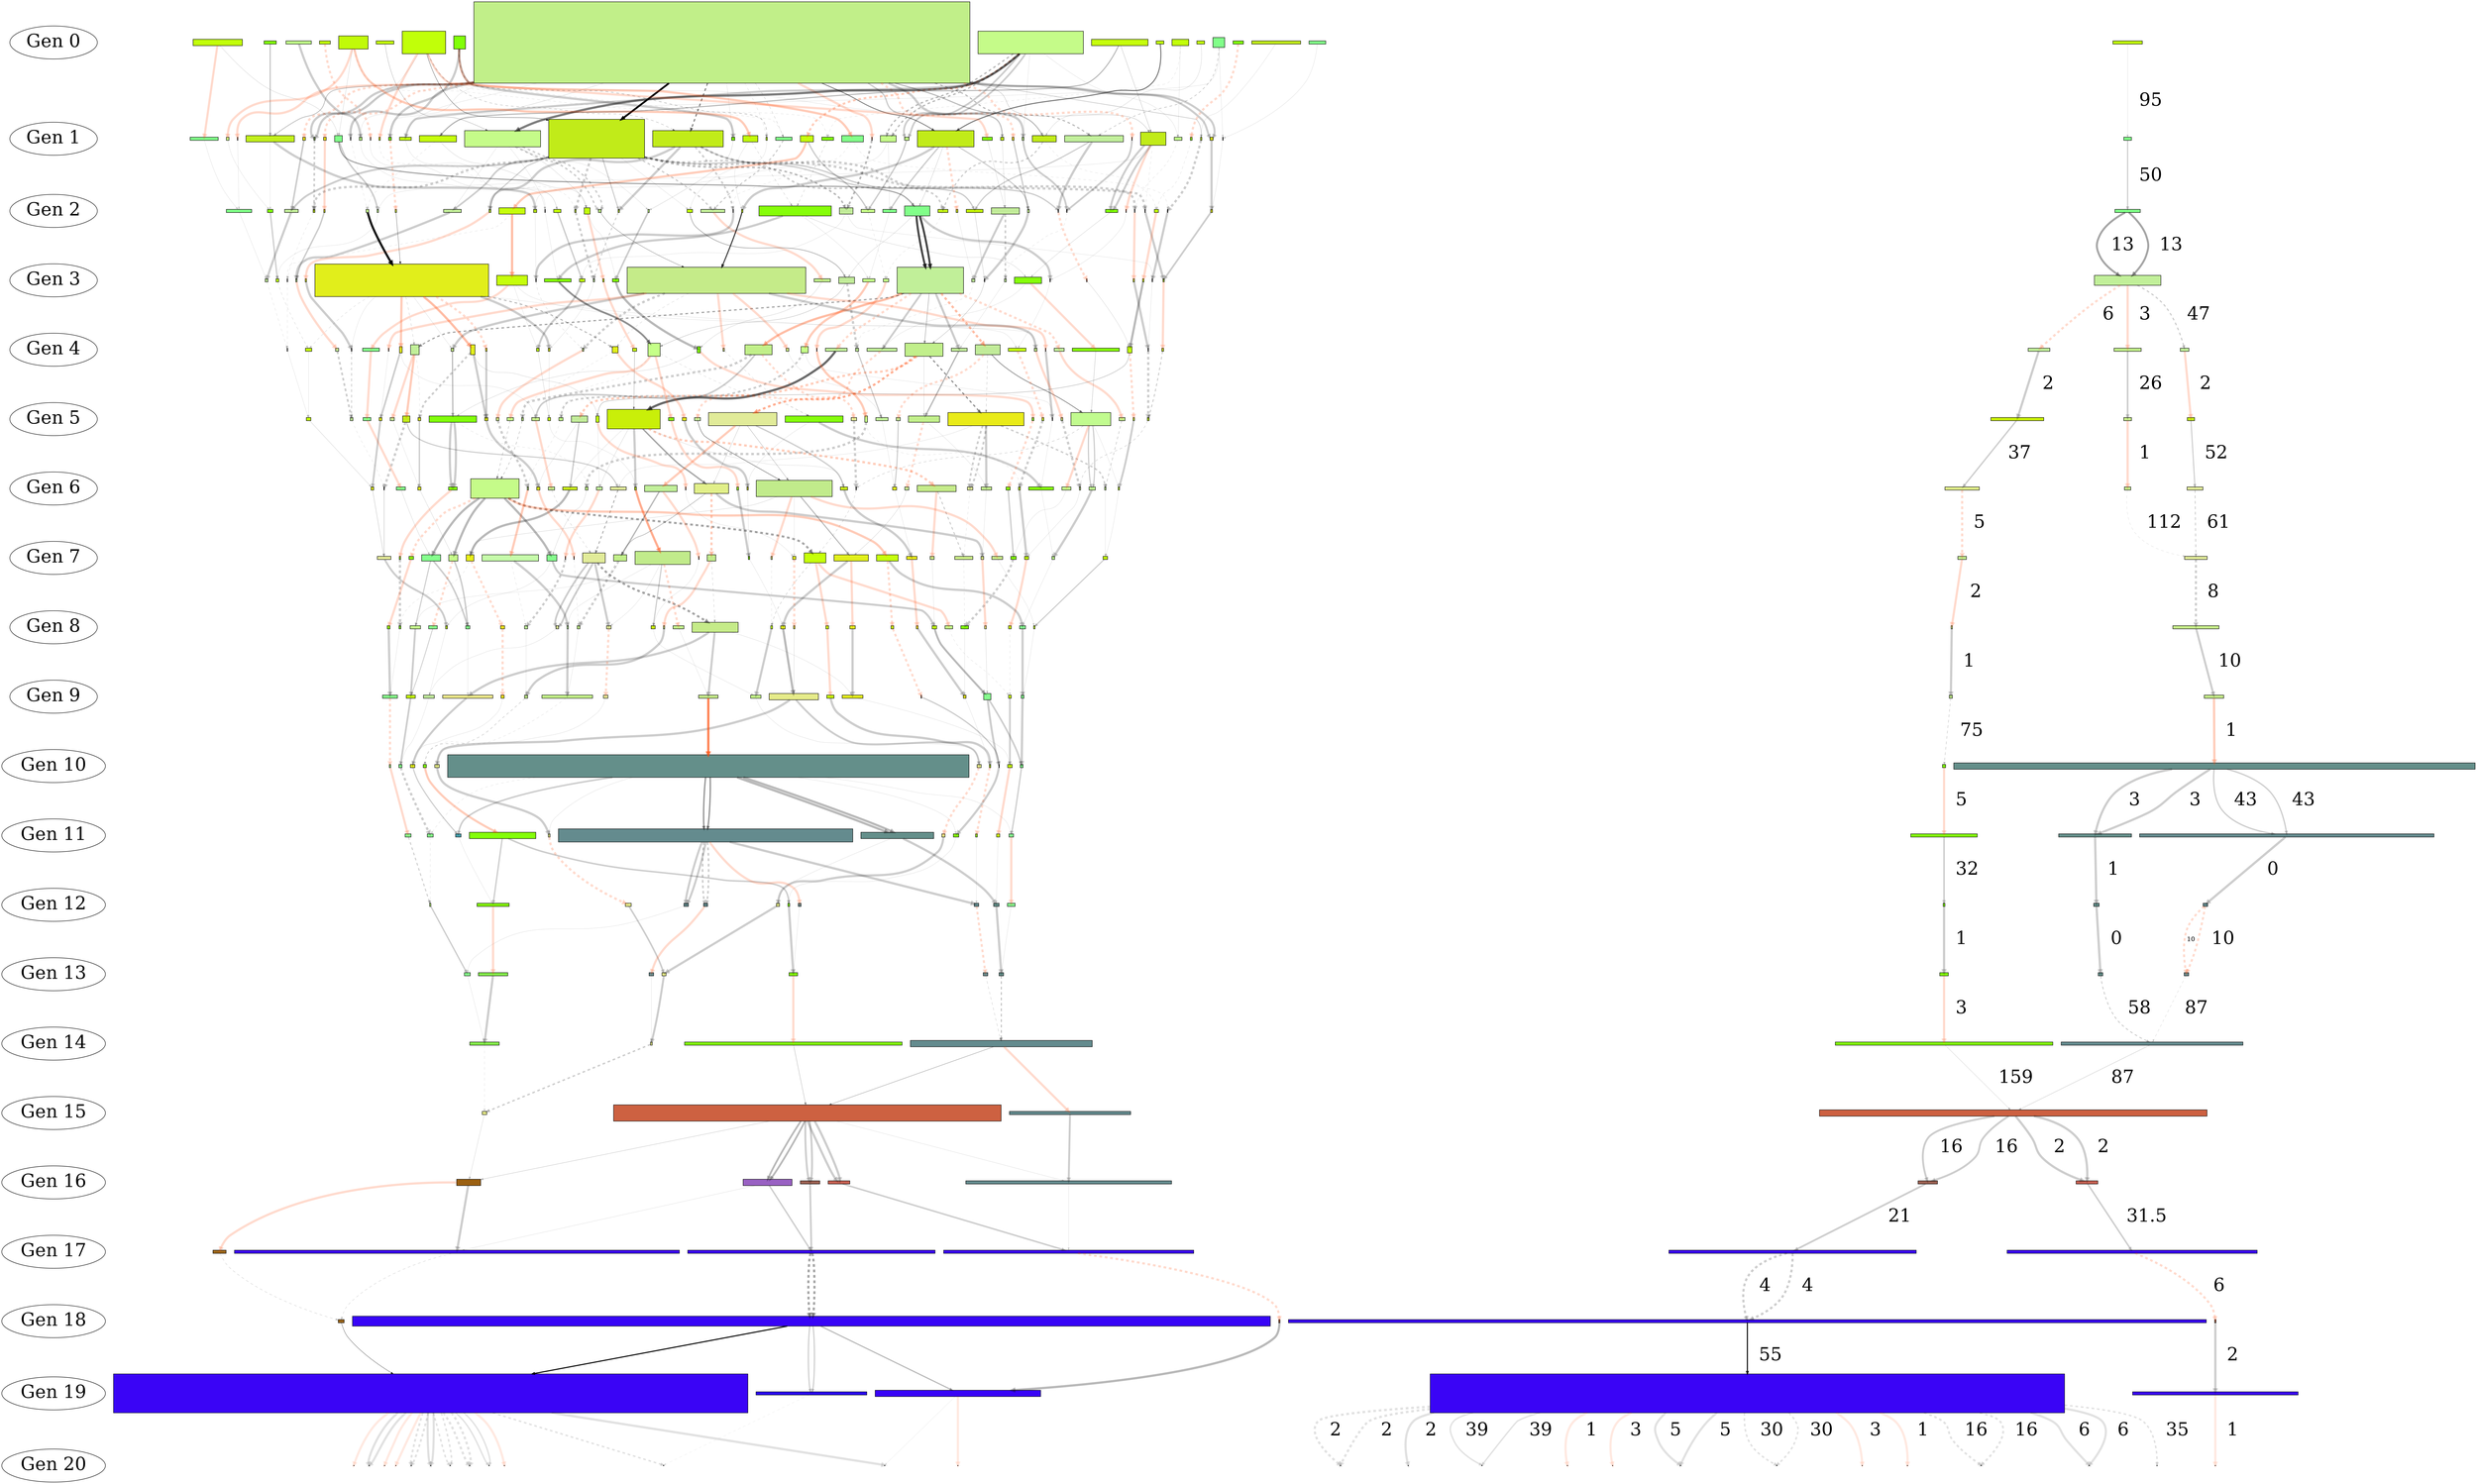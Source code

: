 digraph G { node[fontsize=40];
"Gen 0" -> "Gen 1" -> "Gen 2" -> "Gen 3" -> "Gen 4" -> "Gen 5" -> "Gen 6" -> "Gen 7" -> "Gen 8" -> "Gen 9" -> "Gen 10" -> "Gen 11" -> "Gen 12" -> "Gen 13" -> "Gen 14" -> "Gen 15" -> "Gen 16" -> "Gen 17" -> "Gen 18" -> "Gen 19" -> "Gen 20" [style=invis];
node[shape=point, width=0.15, height=0.15, fillcolor="white", penwidth=1, label=""];
edge[arrowsize=0.5, color="grey", penwidth=1, style="solid"];
"c3c990be-608e-40ad-a194-da8fd2c94a62" [shape=rectangle, width=0.1, height=0.1, style=filled, fillcolor="#81ff09"];
"6e6ec722-aec6-4a1b-afe0-96f760999088" [shape=rectangle, width=0.1, height=0.1, style=filled, fillcolor="#e5eb89"];
"0d04c175-457d-40da-b730-fed685ec46b1" [shape=rectangle, width=5.08, height=0.2, style=filled, fillcolor="#3804f6"];
"51015641-5ec0-4bbf-b1d1-3961752d3837" [shape=rectangle, width=0.06, height=0.1, style=filled, fillcolor="#e5eb89"];
"dbf286c3-8959-44b9-add9-3fc280ef1e7d" [shape=rectangle, width=6.32, height=0.1, style=filled, fillcolor="#648b8e"];
"a2a2bcca-af7e-4de1-be66-bb4cffdc3ce7" [shape=rectangle, width=0, height=0, style=filled, fillcolor="#3a00f6"];
"75cbf95b-dde3-4b06-ab7a-b7aa1c753814" [shape=rectangle, width=0, height=0, style=filled, fillcolor="#3a00f6"];
"61f759d5-b3d4-418d-8656-32eac5cb85ca" [shape=rectangle, width=0, height=0, style=filled, fillcolor="#3a00f6"];
"19647ed3-1bbe-482b-8dd9-431fafba161d" [shape=rectangle, width=3.72, height=0.1, style=filled, fillcolor="#648b8e"];
"075ab43a-f9cd-4b9a-8d85-14f0c3151d29" [shape=rectangle, width=0.26, height=0.1, style=filled, fillcolor="#83fe09"];
"12407475-a1df-4caa-ab48-b33f3e2e7e77" [shape=rectangle, width=0, height=0, style=filled, fillcolor="#3a00f6"];
"bab6cda5-9091-4bf3-b1c2-569135a631d5" [shape=rectangle, width=7.6, height=0.1, style=filled, fillcolor="#3804f6"];
"65003e7c-9a8d-4f88-b72a-bf1164878f49" [shape=rectangle, width=2.04, height=0.2, style=filled, fillcolor="#83fe09"];
"7f8414fb-0a57-496a-9339-7304223e3cb5" [shape=rectangle, width=0.18, height=0.1, style=filled, fillcolor="#85ff89"];
"0691ac02-7e04-4301-bf81-d0996cacdb90" [shape=rectangle, width=9.04, height=0.4, style=filled, fillcolor="#648b8e"];
"2fc2ec42-ef6c-4598-b65b-45fc4030e251" [shape=rectangle, width=0, height=0, style=filled, fillcolor="#3a00f6"];
"ad1f3bd3-f0c3-4126-b625-fd0409ee34f8" [shape=rectangle, width=0.06, height=0.1, style=filled, fillcolor="#85fa09"];
"63291869-b760-47e0-8bb0-7f52d534f371" [shape=rectangle, width=0, height=0, style=filled, fillcolor="#3a00f6"];
"dd6ea7ec-01c0-44f2-8bde-b7a5caf0a093" [shape=rectangle, width=0.14, height=0.1, style=filled, fillcolor="#648b8e"];
"98c5a0d9-08a6-490b-81e7-deea02c00e59" [shape=rectangle, width=19.48, height=1.2, style=filled, fillcolor="#3a04f6"];
"f96cb162-3eef-453e-98f2-ccd6c63ffafb" [shape=rectangle, width=1.5, height=0.2, style=filled, fillcolor="#9961c3"];
"70a08a70-aeb3-4349-b27c-a8e949425637" [shape=rectangle, width=0.16, height=0.1, style=filled, fillcolor="#85fe09"];
"d96a265f-6d09-4dcf-9bdb-d699e3e2111c" [shape=rectangle, width=0, height=0, style=filled, fillcolor="#3a00f6"];
"1c7bca79-8fe1-4a9f-904f-1d2029f2a67f" [shape=rectangle, width=0, height=0, style=filled, fillcolor="#3a00f6"];
"258dbfdf-4b36-4b8e-aa51-e56077ce2d39" [shape=rectangle, width=0.04, height=0.1, style=filled, fillcolor="#916451"];
"3329e412-9372-4185-a0de-181334365125" [shape=rectangle, width=2.16, height=0.5, style=filled, fillcolor="#c1eb19"];
"1098b2fa-b253-4374-b7d5-48fcd4393019" [shape=rectangle, width=0.16, height=0.1, style=filled, fillcolor="#e1eb99"];
"0f729918-1689-42c2-8d8b-41cf1dea9086" [shape=rectangle, width=0.22, height=0.2, style=filled, fillcolor="#c1eb19"];
"a092b622-9894-4e9f-9d5e-741c0ae28fea" [shape=rectangle, width=0.02, height=0.1, style=filled, fillcolor="#c5eb89"];
"8ec5a105-51db-4360-8a43-fd00d47d5d86" [shape=rectangle, width=0.06, height=0.1, style=filled, fillcolor="#81ff09"];
"860185b5-9466-4c3c-a18e-18f90ee0cd00" [shape=rectangle, width=0.14, height=0.1, style=filled, fillcolor="#648b8e"];
"232d5198-96c4-4238-a093-848db3dab156" [shape=rectangle, width=0.12, height=0.1, style=filled, fillcolor="#81ff09"];
"e0e3a279-fee1-4d64-bfb1-b7bf745f67ad" [shape=rectangle, width=0.06, height=0.1, style=filled, fillcolor="#85ff09"];
"167cafd0-9bc1-4776-b542-7a2a3846db03" [shape=rectangle, width=0.48, height=0.1, style=filled, fillcolor="#e1eb99"];
"dfd4d605-8c7d-4626-92ad-c7e6b4c94944" [shape=rectangle, width=0.06, height=0.1, style=filled, fillcolor="#e1eb19"];
"4c9e882a-df26-4253-a801-e2743c8cc1ad" [shape=rectangle, width=0.16, height=0.1, style=filled, fillcolor="#648f8a"];
"50be9a19-981d-41d6-af83-a192600f858e" [shape=rectangle, width=0.08, height=0.1, style=filled, fillcolor="#e1ee1b"];
"6484d517-8211-4ee5-afdd-7165c10feba3" [shape=rectangle, width=0.06, height=0.1, style=filled, fillcolor="#c1ef89"];
"b67cd583-c6eb-45ee-a1d0-17e66ec03287" [shape=rectangle, width=0.1, height=0.1, style=filled, fillcolor="#e1ee1b"];
"dfc4f934-ab23-4d09-90f6-ea2f6bdd2876" [shape=rectangle, width=0.7, height=0.3, style=filled, fillcolor="#e1eb99"];
"f013cb1c-c939-494a-9997-2262349abb85" [shape=rectangle, width=0.06, height=0.1, style=filled, fillcolor="#c9ef09"];
"81b91cf6-0db3-4953-899e-7f4ef5ccf145" [shape=rectangle, width=0.06, height=0.1, style=filled, fillcolor="#83fe09"];
"f03dfd18-b12a-4bba-8560-b66765eba58a" [shape=rectangle, width=0.12, height=0.1, style=filled, fillcolor="#c5fe0b"];
"b113d8dd-b0c3-4390-b6f3-5dd507303a20" [shape=rectangle, width=0.56, height=0.1, style=filled, fillcolor="#cdef89"];
"6b4257cc-e0e7-4ffb-8d0b-c5ec3c76c740" [shape=rectangle, width=0.18, height=0.2, style=filled, fillcolor="#c1fa09"];
"d9a9b54e-8693-4299-a663-905defed2661" [shape=rectangle, width=0.26, height=0.1, style=filled, fillcolor="#83ff09"];
"58751921-ff20-4ee3-ac82-01add289d7a9" [shape=rectangle, width=0.38, height=0.1, style=filled, fillcolor="#81fe09"];
"8910b371-bca0-458d-8b3d-9fa17c2e66f1" [shape=rectangle, width=0.08, height=0.1, style=filled, fillcolor="#c1fa09"];
"0d11aeea-8545-4895-a732-856f356e796d" [shape=rectangle, width=0.06, height=0.1, style=filled, fillcolor="#c1ef89"];
"b7a1ba4a-9b15-4390-8029-74692045ecfe" [shape=rectangle, width=1.52, height=0.2, style=filled, fillcolor="#c1ff09"];
"b447c16a-5c42-4a8f-ae2a-08d727c8e16f" [shape=rectangle, width=0.4, height=0.2, style=filled, fillcolor="#c1ef89"];
"d1d46288-67b1-4c41-8a9f-8c163a1a612e" [shape=rectangle, width=0.06, height=0.1, style=filled, fillcolor="#e5eb89"];
"1e7f2992-c836-4957-a22a-8a92b3761365" [shape=rectangle, width=0.5, height=0.2, style=filled, fillcolor="#c1eb99"];
"e0738bee-4e2b-42c7-b057-801506b92e86" [shape=rectangle, width=0.04, height=0.1, style=filled, fillcolor="#c1eb8b"];
"6f511fb4-9f36-4413-800d-5a27ca07844c" [shape=rectangle, width=0.24, height=0.1, style=filled, fillcolor="#85fb8f"];
"f6dd4202-d9e4-4e38-94ba-69684d3ebb5c" [shape=rectangle, width=0.02, height=0.1, style=filled, fillcolor="#c5fe0b"];
"51471d05-90e2-4c51-a3c3-3bd99a83bfd8" [shape=rectangle, width=0, height=0, style=filled, fillcolor="#3a00f6"];
"aed2339a-900e-4cef-94e8-7786650a6ea1" [shape=rectangle, width=0.1, height=0.1, style=filled, fillcolor="#c1eb8b"];
"73d6d5a4-35d7-44da-bb53-3d00e65f99d1" [shape=rectangle, width=0.04, height=0.1, style=filled, fillcolor="#e1ee1b"];
"bfc0e645-fe3f-4372-a28d-acf4a2535cbc" [shape=rectangle, width=0.08, height=0.1, style=filled, fillcolor="#c1fa09"];
"22f6cb78-5de3-43d4-8e1d-fb88488ae471" [shape=rectangle, width=0.32, height=0.1, style=filled, fillcolor="#c5fb89"];
"dec97601-5cc2-4999-b3e1-04752bbffac6" [shape=rectangle, width=0, height=0, style=filled, fillcolor="#3a00f6"];
"f76bbdcb-2f94-4d9e-968c-d8e527311dfc" [shape=rectangle, width=0.34, height=0.1, style=filled, fillcolor="#c1eb9b"];
"e69b91f6-0cc0-4659-b7cb-7a57e3d59d19" [shape=rectangle, width=0.02, height=0.1, style=filled, fillcolor="#c1ef9b"];
"2043bd74-890f-4566-8e61-6ea89b9ef20c" [shape=rectangle, width=0.34, height=0.1, style=filled, fillcolor="#c1ef8b"];
"8806e9ae-b6b9-45a9-9fbf-4d740b75364b" [shape=rectangle, width=0.08, height=0.1, style=filled, fillcolor="#c1ff09"];
"839400eb-8bcf-41d5-8b62-1a1c491cb6e2" [shape=rectangle, width=0.14, height=0.1, style=filled, fillcolor="#e5eb89"];
"5a82cc23-2c33-4f4e-b698-c1494bc1e6f5" [shape=rectangle, width=0.08, height=0.1, style=filled, fillcolor="#c5ff09"];
"e9e4db99-ecf2-44ea-b240-3c10e5bf8cf3" [shape=rectangle, width=0.38, height=0.1, style=filled, fillcolor="#c5ff89"];
"ee19565d-396a-495f-806f-e09247c3e058" [shape=rectangle, width=0.16, height=0.1, style=filled, fillcolor="#c5fb89"];
"f708243f-5cfa-4ab3-9a68-8aa723bb687c" [shape=rectangle, width=0.1, height=0.1, style=filled, fillcolor="#85ff89"];
"e391a5a1-6788-44b9-a2cc-c5e43d564a3a" [shape=rectangle, width=0.12, height=0.1, style=filled, fillcolor="#c9ef09"];
"f586aaef-ee37-4a36-a8f7-cb2f387007c8" [shape=rectangle, width=0.16, height=0.1, style=filled, fillcolor="#c1fa09"];
"d0eb6a50-661e-48e8-a9a1-144bdf34b502" [shape=rectangle, width=0.94, height=0.3, style=filled, fillcolor="#c5fe0b"];
"fafa2d9e-c154-4ea6-9422-92cd09f107f7" [shape=rectangle, width=0.08, height=0.1, style=filled, fillcolor="#c1fe89"];
"e4a60b74-4b56-46b7-b3c3-2091d29fbe4f" [shape=rectangle, width=0.54, height=0.1, style=filled, fillcolor="#c5ff09"];
"291f297d-2cf3-4404-9d9a-eb8f75bc9f50" [shape=rectangle, width=15.24, height=2.5, style=filled, fillcolor="#c1ef89"];
"7f69fb5b-cbe8-40f6-bb18-a7271013bbc8" [shape=rectangle, width=3.24, height=0.7, style=filled, fillcolor="#c5fb89"];
"6d1dc5ed-1397-4897-a8ca-2dc680fce39a" [shape=rectangle, width=1.48, height=0.6, style=filled, fillcolor="#c5fb89"];
"69248867-80db-4bbe-bead-bddd9d202a2b" [shape=rectangle, width=0.1, height=0.1, style=filled, fillcolor="#e1eb19"];
"19354d72-56c8-4fdc-be1d-12e1aef8b53b" [shape=rectangle, width=0.08, height=0.1, style=filled, fillcolor="#e1ef89"];
"51e58667-4e19-4397-b7c5-80d57de64c79" [shape=rectangle, width=0.1, height=0.1, style=filled, fillcolor="#e1ee1b"];
"b38a7f13-f166-4033-b32c-0e4639ac7191" [shape=rectangle, width=0.14, height=0.1, style=filled, fillcolor="#c1fa09"];
"1f8307f8-f7c6-4aff-8b74-0e39c0e0e844" [shape=rectangle, width=0.14, height=0.1, style=filled, fillcolor="#c5fb89"];
"3ded5b3f-4f85-4f08-ac59-9ac001e6c869" [shape=rectangle, width=0.78, height=0.4, style=filled, fillcolor="#c1eb19"];
"c62cac46-cde1-43bd-936e-6e0d4cb940ab" [shape=rectangle, width=0.4, height=0.2, style=filled, fillcolor="#c5fe0b"];
"20e4d849-4a7e-4a55-9113-4e4920c9907c" [shape=rectangle, width=5.58, height=0.2, style=filled, fillcolor="#648b8e"];
"51ad53d7-42a6-43bd-a43c-b3ded8c7a362" [shape=rectangle, width=0.2, height=0.1, style=filled, fillcolor="#c5ff89"];
"37e831ef-36a8-4fab-969b-168f497f3701" [shape=rectangle, width=0.08, height=0.1, style=filled, fillcolor="#e1eb19"];
"20f01147-525a-4200-aeac-2336e1c75682" [shape=rectangle, width=1.62, height=0.6, style=filled, fillcolor="#c9ef09"];
"a9b0f9ba-b43c-4910-a426-57e103540fde" [shape=rectangle, width=2.1, height=0.4, style=filled, fillcolor="#e1eb99"];
"e7d500d7-e919-4cf6-a470-0067dabfa934" [shape=rectangle, width=0.8, height=0.2, style=filled, fillcolor="#c5fe0b"];
"ff74bb9f-c65a-460f-b1b1-acc40476089d" [shape=rectangle, width=0.16, height=0.1, style=filled, fillcolor="#85ff09"];
"6a75119b-bd6f-46d1-8235-b2aa10b48ed7" [shape=rectangle, width=0.04, height=0.1, style=filled, fillcolor="#c1eb19"];
"855d1635-3a2f-4aed-90e0-ae992314f2fe" [shape=rectangle, width=0.42, height=0.1, style=filled, fillcolor="#c5fb89"];
"b2d85058-2a3b-453e-8196-fd41d6f50b33" [shape=rectangle, width=0.04, height=0.1, style=filled, fillcolor="#c1eb19"];
"f0a6f938-60f9-46e6-93ba-2f95d99e5744" [shape=rectangle, width=0.78, height=0.3, style=filled, fillcolor="#81ff89"];
"925af2ee-906e-4a35-9e15-7e1350609c72" [shape=rectangle, width=0.12, height=0.1, style=filled, fillcolor="#85fb8d"];
"d960a148-1155-4a22-8607-c14a075143c7" [shape=rectangle, width=0.08, height=0.1, style=filled, fillcolor="#c5fe0b"];
"2002a03b-77eb-4936-b5ba-47c1297dcdbe" [shape=rectangle, width=0.2, height=0.1, style=filled, fillcolor="#c5fe0b"];
"bddf5379-02e9-4d48-a16a-8f3217141694" [shape=rectangle, width=0.08, height=0.2, style=filled, fillcolor="#e1ee1b"];
"b009ec5a-a30e-4b85-9bd6-808edd481f15" [shape=rectangle, width=0.3, height=0.1, style=filled, fillcolor="#c1ef99"];
"d4304b06-d211-4932-b42d-9623212b427d" [shape=rectangle, width=0.12, height=0.1, style=filled, fillcolor="#e5eb89"];
"b80de3f6-0ec4-4228-9d4a-d2f43d83ad3e" [shape=rectangle, width=0.9, height=0.1, style=filled, fillcolor="#83ee49"];
"174a0410-0d0d-46e7-acc7-9e3fca5634c3" [shape=rectangle, width=0.28, height=0.1, style=filled, fillcolor="#c5fe0d"];
"c4a58044-1812-4a60-83e6-510629f14b9a" [shape=rectangle, width=0.1, height=0.1, style=filled, fillcolor="#c1eb99"];
"3eef112e-9442-4502-8c86-1db5e1114a8e" [shape=rectangle, width=0.08, height=0.1, style=filled, fillcolor="#c1fb8f"];
"c05830cd-7e48-4729-801c-353ee7dc3173" [shape=rectangle, width=0.98, height=0.1, style=filled, fillcolor="#83fe09"];
"8b22528e-91fa-471e-ac8d-6efc54200328" [shape=rectangle, width=0.1, height=0.1, style=filled, fillcolor="#c1eb99"];
"dc8cbdc0-d687-47b5-9290-5f05b6e17ff8" [shape=rectangle, width=1.16, height=0.4, style=filled, fillcolor="#c1ef8b"];
"9a98a69e-9fbe-4667-acea-3bd378c1c882" [shape=rectangle, width=0.02, height=0.1, style=filled, fillcolor="#c5fb89"];
"cc6a735e-8b1c-44ba-8485-4bffd72a0557" [shape=rectangle, width=0.04, height=0.1, style=filled, fillcolor="#c5fb89"];
"d1e13646-69dd-45f6-9561-183f91f8c387" [shape=rectangle, width=2.22, height=0.3, style=filled, fillcolor="#85fe09"];
"9c23e7ee-9464-4e65-9cca-51e963cc8312" [shape=rectangle, width=0.12, height=0.1, style=filled, fillcolor="#c1fa09"];
"a7310640-608b-4a1c-95e5-6e77e3f52f22" [shape=rectangle, width=0.14, height=0.1, style=filled, fillcolor="#648b8e"];
"815dcc50-4e3c-4afb-b02c-44b237c550c7" [shape=rectangle, width=1.46, height=0.2, style=filled, fillcolor="#81ff09"];
"b3e4d8ac-914a-41a9-9511-11b7bb73bb0f" [shape=rectangle, width=0.04, height=0.1, style=filled, fillcolor="#c1eb99"];
"12530c31-2860-4e13-bd86-23753ae7ad6a" [shape=rectangle, width=2.24, height=0.2, style=filled, fillcolor="#648f8a"];
"41968730-dd09-4300-a142-e5f4f120fd2c" [shape=rectangle, width=0.08, height=0.1, style=filled, fillcolor="#c5fb89"];
"ae74baf6-9e0e-4046-b5fc-8a7ddc8881da" [shape=rectangle, width=0.04, height=0.1, style=filled, fillcolor="#c1ef89"];
"2629df53-9da1-4af6-b46b-01b0e4794587" [shape=rectangle, width=0.08, height=0.1, style=filled, fillcolor="#e1eb99"];
"f5e6abb8-0dff-4e2c-816a-769094d089f5" [shape=rectangle, width=0.04, height=0.1, style=filled, fillcolor="#83ff09"];
"b0c2c4a6-3f8d-4f29-8b15-79dd97bc4cce" [shape=rectangle, width=0.08, height=0.1, style=filled, fillcolor="#648b8e"];
"83ceaa76-2cca-4055-9913-adccd840ee46" [shape=rectangle, width=0.02, height=0.1, style=filled, fillcolor="#c5eb89"];
"fb5fbb7f-adf1-43c2-bd71-355b6d1d6a50" [shape=rectangle, width=1.44, height=0.1, style=filled, fillcolor="#85fe09"];
"37ad17de-3ea5-433b-a500-c6b05992a961" [shape=rectangle, width=0.02, height=0.1, style=filled, fillcolor="#c5fe0b"];
"d2e2cfbd-9ba9-4a01-940d-059f2471ebc9" [shape=rectangle, width=1.7, height=0.4, style=filled, fillcolor="#c1eb8b"];
"911acd1d-0ac6-4e2f-94dd-80aa16ea018a" [shape=rectangle, width=0.66, height=0.3, style=filled, fillcolor="#c5ff09"];
"0848d42b-00a0-4c57-8e2e-4919e37d9798" [shape=rectangle, width=0.24, height=0.1, style=filled, fillcolor="#c5fa89"];
"7865f513-5aef-461f-8f4c-97e61c12c68c" [shape=rectangle, width=0.14, height=0.1, style=filled, fillcolor="#648b8e"];
"9d080ee0-aa4a-443e-be33-0fb41c02c7c0" [shape=rectangle, width=0.34, height=0.1, style=filled, fillcolor="#c9eb89"];
"62420b34-6b99-4811-b1d9-0a27dbf67129" [shape=rectangle, width=0.08, height=0.1, style=filled, fillcolor="#85fe0b"];
"a0540316-c5b6-4bac-b984-85697a0e56c0" [shape=rectangle, width=0.16, height=0.1, style=filled, fillcolor="#e1ef1b"];
"4b6b587a-b616-42c9-a49a-98879472d6ab" [shape=rectangle, width=1.06, height=0.2, style=filled, fillcolor="#e1ef1b"];
"7aee3af9-ac57-410d-a7a2-98ff7dc8ff46" [shape=rectangle, width=0.2, height=0.1, style=filled, fillcolor="#c1fb8f"];
"57ab5136-08ac-49ee-b34c-03b62b4eecd5" [shape=rectangle, width=2.34, height=0.5, style=filled, fillcolor="#c1eb8b"];
"f105eb7f-d1c0-425d-8b3f-d813b54c9748" [shape=rectangle, width=0.14, height=0.1, style=filled, fillcolor="#c5fe0b"];
"397ca19f-fb4e-4603-9cf3-3ccc6abedf74" [shape=rectangle, width=0.06, height=0.1, style=filled, fillcolor="#c1eb19"];
"74d20560-5f6c-4dc1-9d83-f383723ca240" [shape=rectangle, width=1.54, height=0.1, style=filled, fillcolor="#f1eb8b"];
"834ff8c8-366d-486a-9d5a-e20b5ed013a7" [shape=rectangle, width=0.02, height=0.1, style=filled, fillcolor="#e1eb19"];
"d683f815-0271-4f63-a6f2-38f790c27629" [shape=rectangle, width=0.64, height=0.1, style=filled, fillcolor="#e5ef1b"];
"79b10569-323a-496e-8ba8-e935910456d0" [shape=rectangle, width=1.52, height=0.2, style=filled, fillcolor="#e5eb89"];
"bffeb402-64aa-44bc-a47f-17c8f8913768" [shape=rectangle, width=0.32, height=0.1, style=filled, fillcolor="#c5fa8d"];
"2f569a59-8e75-4e52-a9ce-42132661a17c" [shape=rectangle, width=6.68, height=0.1, style=filled, fillcolor="#81ff09"];
"c896b482-5a8d-41ac-a415-d206c2ebcca4" [shape=rectangle, width=0.02, height=0.1, style=filled, fillcolor="#c1ef89"];
"f5d1ad07-c173-4cf3-b6ea-da4a0f339042" [shape=rectangle, width=0.04, height=0.1, style=filled, fillcolor="#c1eb19"];
"5742ad13-78ac-41ba-acd3-501c4a7bef8a" [shape=rectangle, width=0.04, height=0.1, style=filled, fillcolor="#c5eb89"];
"4a34fc7f-07c9-4cb1-9c60-6549a957c413" [shape=rectangle, width=0.12, height=0.1, style=filled, fillcolor="#c1eb99"];
"0c3350ec-0760-4e33-9d5e-f328aa0e12bc" [shape=rectangle, width=0.12, height=0.1, style=filled, fillcolor="#c5ff89"];
"a1e543d8-52d7-4806-b0ee-2d0270293fa2" [shape=rectangle, width=1.14, height=0.2, style=filled, fillcolor="#c5fe0b"];
"62cad755-7bb9-4822-a6f7-a515012b38c8" [shape=rectangle, width=0.74, height=0.2, style=filled, fillcolor="#c1eb19"];
"ef004452-b7f9-4b8f-97d0-2ca4725613ec" [shape=rectangle, width=1.2, height=0.2, style=filled, fillcolor="#c5eb89"];
"bcb42498-6043-41d5-8c27-0dd2826014e3" [shape=rectangle, width=0.18, height=0.1, style=filled, fillcolor="#c1eb99"];
"b100c02e-b077-449a-af11-84f555f1d45d" [shape=rectangle, width=0.24, height=0.1, style=filled, fillcolor="#83ff89"];
"4010e18e-1652-4b43-b9c8-bcd8e967dbcb" [shape=rectangle, width=0.08, height=0.1, style=filled, fillcolor="#e1eb19"];
"48198155-7061-4de1-9bba-01fde50202f1" [shape=rectangle, width=0.76, height=0.1, style=filled, fillcolor="#85fe0b"];
"ee57ab07-bff5-4670-907c-5015bb4a4680" [shape=rectangle, width=0.28, height=0.1, style=filled, fillcolor="#c5ff89"];
"9af53fd0-6c1a-49f2-b1c3-0e5f36a04314" [shape=rectangle, width=0.12, height=0.1, style=filled, fillcolor="#c1eb99"];
"4a9635ea-ad98-4a4b-a74c-962b81a8eba8" [shape=rectangle, width=0.18, height=0.1, style=filled, fillcolor="#c1ef9b"];
"6a6192a2-f9c7-4d56-847a-5a6c9a67b675" [shape=rectangle, width=0.46, height=0.2, style=filled, fillcolor="#c1fa09"];
"28763843-4232-466d-9b1e-c2fd9a26c2b1" [shape=rectangle, width=0.14, height=0.1, style=filled, fillcolor="#c1fe09"];
"c9364ec8-bbc9-4abf-8c0c-8fa0c272db43" [shape=rectangle, width=0.2, height=0.1, style=filled, fillcolor="#c1eb8b"];
"23210505-3ee1-4d90-bca1-71697c15006b" [shape=rectangle, width=1, height=0.2, style=filled, fillcolor="#c1ef99"];
"4e4194e8-c5e4-4771-9731-9dc683eb2ecd" [shape=rectangle, width=0.12, height=0.1, style=filled, fillcolor="#e1eb19"];
"d1f148b1-858d-4b99-a6dd-89e05e02ef29" [shape=rectangle, width=0.54, height=0.1, style=filled, fillcolor="#c1eb99"];
"6a276d04-4dcd-4d4e-8f2f-8ded5c086ac9" [shape=rectangle, width=0.04, height=0.1, style=filled, fillcolor="#c5eb89"];
"3f51cfff-23bb-4533-a93a-3ba4b5b75d7e" [shape=rectangle, width=0.04, height=0.1, style=filled, fillcolor="#c1eb19"];
"e99094af-95b5-467c-8a83-a346fb3f85e1" [shape=rectangle, width=0.74, height=0.1, style=filled, fillcolor="#c1eb99"];
"78846a91-e737-423b-8ad7-c5b623b4e3bf" [shape=rectangle, width=0.02, height=0.1, style=filled, fillcolor="#c1eb19"];
"15654d3e-1837-4117-a88b-3218a3933902" [shape=rectangle, width=0.06, height=0.1, style=filled, fillcolor="#c1eb19"];
"0a678bb5-d04c-45fc-a5df-1d3f576bd836" [shape=rectangle, width=0.06, height=0.1, style=filled, fillcolor="#c5fe0b"];
"b3d2105f-39a2-4e86-b007-1eaa8309c18d" [shape=rectangle, width=0.14, height=0.1, style=filled, fillcolor="#e5eb89"];
"bd20871d-08f3-43f2-803b-ef08dda6e237" [shape=rectangle, width=0.06, height=0.1, style=filled, fillcolor="#c5eb89"];
"5a306033-f678-47fc-a082-7b6c3a9441bb" [shape=rectangle, width=0.96, height=0.2, style=filled, fillcolor="#c1ef8b"];
"9f021824-1f8b-4e30-a321-bcacb1c718e9" [shape=rectangle, width=0.08, height=0.1, style=filled, fillcolor="#e1ee1b"];
"06dee8bd-2276-4971-971d-fc93f2775dda" [shape=rectangle, width=0.1, height=0.1, style=filled, fillcolor="#e1ee1b"];
"fd7f093c-f24f-4298-838d-5fc50526c842" [shape=rectangle, width=0.38, height=0.1, style=filled, fillcolor="#c1ef99"];
"b126e4ab-9508-4ec0-abe6-1eba677cec21" [shape=rectangle, width=0.24, height=0.1, style=filled, fillcolor="#c1ff09"];
"a67bd77e-7a1c-4c05-8a1b-0e70bae180b7" [shape=rectangle, width=0.12, height=0.1, style=filled, fillcolor="#c1eb99"];
"c9b25e6b-2398-4d10-80c0-cc77dc48ddec" [shape=rectangle, width=0.08, height=0.1, style=filled, fillcolor="#c1eb99"];
"2a4feba7-14f8-4b0b-bf7e-7b25135e810f" [shape=rectangle, width=0.14, height=0.1, style=filled, fillcolor="#85fb8f"];
"dcca636e-0ad7-4e7f-a999-76055873a5d4" [shape=rectangle, width=0.08, height=0.1, style=filled, fillcolor="#c5eb89"];
"b70b6dd8-42b1-4226-bdfc-86b1f47854a8" [shape=rectangle, width=0.16, height=0.1, style=filled, fillcolor="#e1eb99"];
"857b9408-cc7e-4bf5-bae8-04bcad75f76a" [shape=rectangle, width=0.42, height=0.1, style=filled, fillcolor="#e5eb99"];
"51b836df-c307-4f3b-8127-fdb17fe772e3" [shape=rectangle, width=0.22, height=0.1, style=filled, fillcolor="#c5ff09"];
"60cac34c-67bb-49a6-9fa2-83dbe7b12ec5" [shape=rectangle, width=0.02, height=0.1, style=filled, fillcolor="#c1eb19"];
"01931e02-c4cf-405e-b71b-bac2a4ce7824" [shape=rectangle, width=0.02, height=0.1, style=filled, fillcolor="#c1eb19"];
"91c292ea-4d0b-4f14-9aa0-6497191ec794" [shape=rectangle, width=0.46, height=0.1, style=filled, fillcolor="#85fe89"];
"36af05c6-8b6c-47c6-a6c7-967812547d9d" [shape=rectangle, width=0.02, height=0.1, style=filled, fillcolor="#c1ef9b"];
"b40c076e-ae6e-4026-8fc5-a959aa9abf2b" [shape=rectangle, width=13.66, height=0.1, style=filled, fillcolor="#3a04f4"];
"64043212-3f6e-49eb-bcac-2a3882b3a9ea" [shape=rectangle, width=0.16, height=0.1, style=filled, fillcolor="#c1fe09"];
"0727b2ac-6604-4cbd-b313-4db9cda7ef3f" [shape=rectangle, width=0.04, height=0.1, style=filled, fillcolor="#c1ff09"];
"5c6a359e-1db4-446e-8da2-b9c16288432a" [shape=rectangle, width=0.76, height=0.3, style=filled, fillcolor="#c1eb99"];
"cc1b0a65-a947-48c4-89a9-b71a50767f06" [shape=rectangle, width=1.56, height=0.1, style=filled, fillcolor="#c5fb89"];
"c269d46e-1ab2-41b0-b426-e643a738b83f" [shape=rectangle, width=0.14, height=0.1, style=filled, fillcolor="#e1eb99"];
"16ed8cc3-ca1d-4840-bcf3-ed9e23f8462d" [shape=rectangle, width=0.66, height=0.1, style=filled, fillcolor="#c1ef99"];
"7ee4a5b7-9c8a-4fd8-bb10-539a57323da5" [shape=rectangle, width=0.1, height=0.1, style=filled, fillcolor="#c1eb99"];
"c2f274e4-4204-4edb-bc3b-11ee3eb44a1c" [shape=rectangle, width=16.02, height=0.7, style=filled, fillcolor="#648f8a"];
"04f3d6fd-1f27-4f5a-9864-1f3d63504f59" [shape=rectangle, width=0.04, height=0.1, style=filled, fillcolor="#c1ff09"];
"18d68db0-70f7-4272-872e-c7d4a803fa9a" [shape=rectangle, width=0.04, height=0.1, style=filled, fillcolor="#85ff09"];
"7e970ebb-0665-4f78-ba36-df97be4ff946" [shape=rectangle, width=0.08, height=0.1, style=filled, fillcolor="#c5eb89"];
"3f8e78b1-728e-48ec-ae36-41e35bb6511e" [shape=rectangle, width=0.02, height=0.1, style=filled, fillcolor="#c1eb19"];
"839933fc-c070-41c7-9bf7-06d1d95a3b58" [shape=rectangle, width=0.08, height=0.1, style=filled, fillcolor="#c5eb89"];
"afc1bba8-d179-4151-ad1a-b91b424af822" [shape=rectangle, width=0.06, height=0.1, style=filled, fillcolor="#c1eb09"];
"8edff49b-d577-4c7e-9b2e-208dcc688701" [shape=rectangle, width=0.04, height=0.1, style=filled, fillcolor="#c1fa09"];
"76f6941a-34c6-4d9b-8bd2-d6513639c4c9" [shape=rectangle, width=2.04, height=0.8, style=filled, fillcolor="#c1ef99"];
"8763bc7a-d5a7-4f3d-a26b-43d30691b1fe" [shape=rectangle, width=0.6, height=0.1, style=filled, fillcolor="#9b6051"];
"c67426dc-221c-4089-ba1e-d4b533247207" [shape=rectangle, width=1.42, height=0.3, style=filled, fillcolor="#c5eb89"];
"e239e2b2-18a0-4881-b69c-38d4ea4716aa" [shape=rectangle, width=0.24, height=0.1, style=filled, fillcolor="#81ff09"];
"9f5907b8-3a1b-4316-9a3f-1e5e95d2e8fb" [shape=rectangle, width=0.08, height=0.1, style=filled, fillcolor="#c5eb89"];
"0d595c50-7ed5-4dd6-986f-264b4894d2df" [shape=rectangle, width=0.14, height=0.1, style=filled, fillcolor="#e1ef1b"];
"27b3c1c6-fdac-4abc-98f2-8dadb78381dd" [shape=rectangle, width=0.66, height=0.1, style=filled, fillcolor="#c56051"];
"2ecceae7-f21a-4ddd-8cdf-8b9b4f91b488" [shape=rectangle, width=0.48, height=0.2, style=filled, fillcolor="#c1eb99"];
"02b9e740-ea2a-4c8c-94f2-eabf7da42f44" [shape=rectangle, width=0.06, height=0.1, style=filled, fillcolor="#c1eb99"];
"ea8bccb3-1ad2-4c44-a933-b0b52e148ef4" [shape=rectangle, width=0.1, height=0.1, style=filled, fillcolor="#e9ea19"];
"e989bf4d-96e6-4bbf-b346-704d5ac07c4b" [shape=rectangle, width=0.06, height=0.1, style=filled, fillcolor="#e1ee1b"];
"603e7d60-1f94-4cc1-9e14-68349ac06f1d" [shape=rectangle, width=0.02, height=0.1, style=filled, fillcolor="#c5eb89"];
"36e0eb7c-8615-400c-9c79-92937237060b" [shape=rectangle, width=3.4, height=0.1, style=filled, fillcolor="#2804f6"];
"b5dba75c-86a6-4529-9990-fc1046627d54" [shape=rectangle, width=0.04, height=0.1, style=filled, fillcolor="#c1eb8b"];
"2b110c35-9d17-4dab-a00f-512ec30b04a2" [shape=rectangle, width=0.02, height=0.1, style=filled, fillcolor="#81ff89"];
"03c7f3e9-419a-4114-8fa6-e70dbf780419" [shape=rectangle, width=0.26, height=0.1, style=filled, fillcolor="#85fe8d"];
"90b478e3-5c1d-47f4-ba1f-8fa7b85a9a4b" [shape=rectangle, width=0.1, height=0.1, style=filled, fillcolor="#c1ef9b"];
"059c9b53-406c-40b4-b02a-3c4f5c4dffa3" [shape=rectangle, width=0.36, height=0.1, style=filled, fillcolor="#c5fe0b"];
"fed00c90-4d77-4b51-90d7-656ff2d2b072" [shape=rectangle, width=0.02, height=0.1, style=filled, fillcolor="#c1eb19"];
"d31d4938-ed7c-4cf6-a944-a479458b882b" [shape=rectangle, width=0.22, height=0.1, style=filled, fillcolor="#c9eb19"];
"eee453f9-ff66-45c1-8008-062ab4f215de" [shape=rectangle, width=0.02, height=0.1, style=filled, fillcolor="#81ff89"];
"15c8777c-1c33-47bf-9562-94170f6fefae" [shape=rectangle, width=0.52, height=0.2, style=filled, fillcolor="#c1ff09"];
"0bccfb0a-10be-437f-95d8-7d7651bd9b4a" [shape=rectangle, width=0.06, height=0.1, style=filled, fillcolor="#c5fe0d"];
"03e4c5a9-0c9c-4f94-bc65-8a2595af8725" [shape=rectangle, width=0.24, height=0.2, style=filled, fillcolor="#81ff89"];
"afc6bd7d-e44a-4699-b14b-776cb9479f1b" [shape=rectangle, width=0.24, height=0.1, style=filled, fillcolor="#c1ff09"];
"493b2e2a-1628-4e20-910c-7e699e9378b4" [shape=rectangle, width=0.04, height=0.1, style=filled, fillcolor="#c5fba9"];
"7a8adc9a-8ad7-4592-856e-29adf7ab7515" [shape=rectangle, width=0.42, height=0.1, style=filled, fillcolor="#81ff89"];
"850c13e9-5144-44dd-a96a-c16854b77032" [shape=rectangle, width=0.04, height=0.1, style=filled, fillcolor="#c1ff09"];
"fc9bf8ed-a3f4-47fd-9a3f-d50e443a4c51" [shape=rectangle, width=0.06, height=0.1, style=filled, fillcolor="#e1ef89"];
"dce7377e-c149-4b2d-84e6-1b3ce5c38c0a" [shape=rectangle, width=0.02, height=0.1, style=filled, fillcolor="#e1ee1b"];
"4d0750f9-7305-47d0-bbe9-8db99b3073e2" [shape=rectangle, width=0.08, height=0.1, style=filled, fillcolor="#c1ef89"];
"ff57fa97-6d74-44fc-9081-d46c977cadad" [shape=rectangle, width=0.06, height=0.1, style=filled, fillcolor="#c1eb19"];
"e90a0284-9096-44aa-9f22-d593a4157649" [shape=rectangle, width=0, height=0, style=filled, fillcolor="#3a00f6"];
"68d4dcaf-7416-4519-8191-f7be6aa193fa" [shape=rectangle, width=0.42, height=0.2, style=filled, fillcolor="#c1eb99"];
"11778d19-9fb0-418f-9fc2-03f0edb777a7" [shape=rectangle, width=0.12, height=0.1, style=filled, fillcolor="#e9ea19"];
"3fe6074d-37ed-4723-9313-8d7bd360a68d" [shape=rectangle, width=0.66, height=0.2, style=filled, fillcolor="#81ff89"];
"a60dc921-c75d-4250-a251-00d5e76b8acf" [shape=rectangle, width=0.02, height=0.1, style=filled, fillcolor="#c1ef99"];
"9c00fe1b-97c3-4f9d-a1c8-f15be771c0f6" [shape=rectangle, width=0.32, height=0.1, style=filled, fillcolor="#e9ea19"];
"876c9877-a3c8-4c7c-9083-0b2a6b3bca21" [shape=rectangle, width=0.08, height=0.2, style=filled, fillcolor="#c5fb89"];
"6b2f303d-d0b6-49ea-ad5b-456d9f45f637" [shape=rectangle, width=1.34, height=0.7, style=filled, fillcolor="#c1ff09"];
"5cb13433-d612-457a-9d40-d61d6a697edb" [shape=rectangle, width=2.34, height=0.4, style=filled, fillcolor="#e9eb19"];
"81d59078-250f-4224-9b2c-e45a6ebd2337" [shape=rectangle, width=0.08, height=0.1, style=filled, fillcolor="#81ff09"];
"754dc701-f6f6-48fe-83dd-7ab89e21ec77" [shape=rectangle, width=0.08, height=0.1, style=filled, fillcolor="#c5ff89"];
"ffe7736a-3275-4844-be43-85090aa3e9d7" [shape=rectangle, width=1.74, height=0.2, style=filled, fillcolor="#c5fba9"];
"587c16fd-e4bb-4f14-8b50-69f8922a9135" [shape=rectangle, width=0.1, height=0.1, style=filled, fillcolor="#c1ef09"];
"cc9ac3f6-9b5d-4949-be9b-e32bcd965b96" [shape=rectangle, width=0.12, height=0.1, style=filled, fillcolor="#e1ee1b"];
"0cdd4e82-b5e3-4413-9a0a-d554ff9a9f15" [shape=rectangle, width=0.08, height=0.1, style=filled, fillcolor="#e1ee1b"];
"bfc92f97-ad93-4447-b87d-ff343e03924d" [shape=rectangle, width=0.04, height=0.1, style=filled, fillcolor="#c1ff09"];
"5faa7d23-ca67-47cd-a408-852a13cdd417" [shape=rectangle, width=0.06, height=0.1, style=filled, fillcolor="#c5fe0b"];
"b4dc1745-e77c-4db4-b2a5-4652f521c50b" [shape=rectangle, width=0.18, height=0.1, style=filled, fillcolor="#9b6519"];
"d1fb320a-dc15-43a9-bd02-1117122f55f2" [shape=rectangle, width=0.32, height=0.1, style=filled, fillcolor="#c1eb8b"];
"74e4cb0b-839e-4d53-a9bc-6cf17fbb36f1" [shape=rectangle, width=0.02, height=0.1, style=filled, fillcolor="#e1eb99"];
"9fbcb91c-1cce-4bf1-b145-a091f197d022" [shape=rectangle, width=0.24, height=0.2, style=filled, fillcolor="#e9ef19"];
"fb4e5373-be1f-4ab0-aff5-f68a01cb3512" [shape=rectangle, width=0.14, height=0.1, style=filled, fillcolor="#85fe0b"];
"d8cbe29e-f98d-4f67-9ddb-b7f95671556a" [shape=rectangle, width=0.04, height=0.1, style=filled, fillcolor="#e1ee1b"];
"56d31b89-e462-46e2-adbc-5441ce1c922a" [shape=rectangle, width=0.04, height=0.1, style=filled, fillcolor="#c1eb19"];
"a8e27843-28a3-48f8-8540-6b10b64f6208" [shape=rectangle, width=0.02, height=0.1, style=filled, fillcolor="#c1ef89"];
"5db2b3ae-7a42-452c-8af0-e16a09b78af0" [shape=rectangle, width=0.04, height=0.1, style=filled, fillcolor="#c1ff09"];
"105df932-115d-451e-a608-e33bda558874" [shape=rectangle, width=0.78, height=0.1, style=filled, fillcolor="#81ff89"];
"d0de65a1-577f-4028-9da7-ef7bec7ceffd" [shape=rectangle, width=0.22, height=0.1, style=filled, fillcolor="#c1fa09"];
"fbabfeee-6d5e-457c-84ae-098d43b07b7d" [shape=rectangle, width=0.06, height=0.1, style=filled, fillcolor="#e1eb19"];
"425db5a2-26e1-476c-919c-288a3eecf732" [shape=rectangle, width=2.34, height=0.5, style=filled, fillcolor="#c5fb89"];
"950dd127-6715-4193-92ff-a29908f31b14" [shape=rectangle, width=1.8, height=0.2, style=filled, fillcolor="#c1ef9b"];
"536ee7ab-e404-4e84-92e6-8352a8f2d1bc" [shape=rectangle, width=0.1, height=0.1, style=filled, fillcolor="#81ff09"];
"c590f433-78cc-4c66-80f4-2de229647dd6" [shape=rectangle, width=0.02, height=0.1, style=filled, fillcolor="#c1eb19"];
"ad2de9ce-6f7c-422c-891e-1b0a70a048c5" [shape=rectangle, width=0.3, height=0.1, style=filled, fillcolor="#81ff09"];
"8c6cd0b7-991c-4024-841d-a1faeff602ac" [shape=rectangle, width=0.04, height=0.1, style=filled, fillcolor="#c1fa09"];
"df6457f0-eb11-486c-9871-24cfd912917d" [shape=rectangle, width=0.04, height=0.1, style=filled, fillcolor="#c5fb89"];
"a87741b4-e35d-40d1-aaca-d5e031695c10" [shape=rectangle, width=0.02, height=0.1, style=filled, fillcolor="#c1eb19"];
"fa9b0880-4bc8-4202-ab4c-423689de0c1a" [shape=rectangle, width=0.12, height=0.1, style=filled, fillcolor="#c1ff09"];
"28055626-b895-4477-8b9e-c616fa3893f2" [shape=rectangle, width=0.52, height=0.1, style=filled, fillcolor="#c1ef09"];
"ec625bc4-e86f-40da-a21c-402b28a02102" [shape=rectangle, width=0.04, height=0.1, style=filled, fillcolor="#c1eb99"];
"5cca9330-a0f3-450d-b74c-585ef33080e6" [shape=rectangle, width=5.34, height=1, style=filled, fillcolor="#e1ee1b"];
"476400df-e924-4343-b3ee-2540a6d15d7c" [shape=rectangle, width=0.3, height=0.1, style=filled, fillcolor="#c1ef19"];
"1be4c653-d695-44f9-b3b3-177cd53b81ed" [shape=rectangle, width=0.02, height=0.1, style=filled, fillcolor="#c1eb19"];
"fe4f01e2-9eac-43c4-aa22-f6c7774dd692" [shape=rectangle, width=0.36, height=0.3, style=filled, fillcolor="#81ff89"];
"c90cacba-8726-4767-bdfa-bde0b302a92e" [shape=rectangle, width=0.9, height=0.4, style=filled, fillcolor="#c1fa09"];
"06b699fb-ed9b-435f-97ce-3013425c4315" [shape=rectangle, width=0.32, height=0.1, style=filled, fillcolor="#81ff09"];
"05ad3b42-472f-446a-acc9-7f8d8849f5fd" [shape=rectangle, width=2.94, height=1.2, style=filled, fillcolor="#c1eb19"];
"d473656d-0cb6-4562-ae9b-fc263f0f2ec2" [shape=rectangle, width=0.02, height=0.1, style=filled, fillcolor="#c1ef89"];
"64bed971-4596-41ec-9e91-1ef0d53996b1" [shape=rectangle, width=0.48, height=0.2, style=filled, fillcolor="#c5fb89"];
"8abb2fec-449d-47b3-9089-1545261499cd" [shape=rectangle, width=0.4, height=0.1, style=filled, fillcolor="#9b6519"];
"86ef92f6-13ca-46e5-9be9-a89384de5540" [shape=rectangle, width=7.68, height=0.1, style=filled, fillcolor="#3804f6"];
"bb4b2402-01f2-40cd-9e57-3ab125ff7d9a" [shape=rectangle, width=0.1, height=0.2, style=filled, fillcolor="#81ff09"];
"8fa39f33-fd52-4848-815a-d0b51eacbebe" [shape=rectangle, width=0.02, height=0.1, style=filled, fillcolor="#c1ef89"];
"643fbcdd-8f92-44c5-b439-c1e059d5f294" [shape=rectangle, width=0.14, height=0.1, style=filled, fillcolor="#648f8a"];
"e3422be2-b355-4d4f-b9db-9191d4584872" [shape=rectangle, width=0.84, height=0.3, style=filled, fillcolor="#c1ef89"];
"bcd81c29-c606-45be-ae34-78923ff4b60b" [shape=rectangle, width=0.04, height=0.1, style=filled, fillcolor="#c5eb89"];
"4f3c772f-2920-4e41-9e61-f1e7fe1c0970" [shape=rectangle, width=0.24, height=0.1, style=filled, fillcolor="#c1fe89"];
"13ddc659-e1e8-4a42-b64d-522f1dc32859" [shape=rectangle, width=0, height=0, style=filled, fillcolor="#3a00f6"];
"d548be63-cf13-4876-be6d-04d257fe7f7d" [shape=rectangle, width=0.06, height=0.1, style=filled, fillcolor="#c1ef89"];
"ff5b72da-5472-479c-ae68-54fce57434ea" [shape=rectangle, width=0.06, height=0.1, style=filled, fillcolor="#c1eb19"];
"890eb6fb-19e2-4775-9be3-14bc099016b5" [shape=rectangle, width=0.36, height=0.1, style=filled, fillcolor="#81ff09"];
"c61f4369-3a5c-4b86-b5cb-da0d23f333c5" [shape=rectangle, width=0.48, height=0.1, style=filled, fillcolor="#c1eb99"];
"137e0c3c-95d7-4d6a-be14-65c7f2e516d7" [shape=rectangle, width=1.48, height=0.2, style=filled, fillcolor="#c1ef1b"];
"df74739b-d26f-4da3-9878-673bfc3c5d28" [shape=rectangle, width=28.2, height=0.3, style=filled, fillcolor="#3804f6"];
"3d689c4f-acf5-4e81-a764-32d29010349c" [shape=rectangle, width=1.22, height=0.4, style=filled, fillcolor="#c1fb8f"];
"67dea5ca-2576-4d70-9e49-d7c1e6e92cdf" [shape=rectangle, width=0.02, height=0.1, style=filled, fillcolor="#c5fb89"];
"fb50838d-ead8-46a9-9348-0f2fc7d723a3" [shape=rectangle, width=0.18, height=0.2, style=filled, fillcolor="#e1ee1b"];
"88c5fbbb-69cf-44bb-bcea-3c19f430f88a" [shape=rectangle, width=0.1, height=0.1, style=filled, fillcolor="#c5fe0b"];
"68081471-4a30-4cac-88a6-0941521f56e3" [shape=rectangle, width=0.14, height=0.2, style=filled, fillcolor="#c1ff09"];
"ef3e6892-e826-439b-9806-c0d5a14b493a" [shape=rectangle, width=0.78, height=0.1, style=filled, fillcolor="#c1fe89"];
"0e431f40-4508-441f-bb14-b729e1a88cc9" [shape=rectangle, width=0.22, height=0.2, style=filled, fillcolor="#c5ff89"];
"30339551-6da5-4507-97ab-231f91ac7dc5" [shape=rectangle, width=0.74, height=0.2, style=filled, fillcolor="#9b6011"];
"773b9611-5031-4a39-b6c2-dc60edddfadb" [shape=rectangle, width=0.92, height=0.1, style=filled, fillcolor="#c1ef99"];
"7025ecdf-d315-43b0-8763-76648ec96b58" [shape=rectangle, width=0.86, height=0.1, style=filled, fillcolor="#81ff89"];
"74ecc230-8eed-4161-b61c-c07460be0916" [shape=rectangle, width=0.18, height=0.1, style=filled, fillcolor="#c1ef89"];
"0003729f-9e50-4700-a571-7269e0a01dc0" [shape=rectangle, width=0.5, height=0.1, style=filled, fillcolor="#81ff89"];
"a2a67da2-7c4b-4666-b9f7-028eb2bf5e85" [shape=rectangle, width=0.18, height=0.1, style=filled, fillcolor="#e5eb89"];
"c5405c81-f3f6-4265-897e-68cb8cc90a73" [shape=rectangle, width=0.02, height=0.1, style=filled, fillcolor="#c1ef89"];
"23c68c09-c509-494c-9e70-f9a7203f5d1b" [shape=rectangle, width=0.04, height=0.1, style=filled, fillcolor="#c1eb19"];
"a7dd9957-af93-4283-bf70-583485557a3d" [shape=rectangle, width=0.04, height=0.1, style=filled, fillcolor="#c5ff09"];
"101cfb5d-4495-435a-ae32-522a1f1aaf2a" [shape=rectangle, width=0.1, height=0.1, style=filled, fillcolor="#c1ef1b"];
"a83acdcc-5cd3-4bfd-8ebd-238c717e875c" [shape=rectangle, width=0.04, height=0.1, style=filled, fillcolor="#c1ef89"];
"a4e1e32d-478b-4dd2-9ce8-584447c25032" [shape=rectangle, width=0.02, height=0.1, style=filled, fillcolor="#81ff89"];
"732d241c-e2ef-4214-b50e-99c4b0c75acb" [shape=rectangle, width=0.02, height=0.1, style=filled, fillcolor="#c1ef9b"];
"1129164c-f936-4c88-bc3f-6ac77afa0338" [shape=rectangle, width=0.42, height=0.1, style=filled, fillcolor="#c1eb99"];
"d0f5acdb-083e-4803-af5e-924e58753132" [shape=rectangle, width=1.74, height=0.5, style=filled, fillcolor="#c1eb19"];
"2b52549b-ae9e-4180-9ad0-279f486b5e6b" [shape=rectangle, width=0.04, height=0.1, style=filled, fillcolor="#c1ff09"];
"e0f81b3e-89aa-4fad-8417-a54251a53cc2" [shape=rectangle, width=11.9, height=0.5, style=filled, fillcolor="#cd6141"];
"c50bc599-eb7b-4b5f-9d74-60a165bdaef8" [shape=rectangle, width=0.34, height=0.1, style=filled, fillcolor="#c1ff09"];
"826e1072-fb87-4c61-aa95-d50955f83486" [shape=rectangle, width=0.86, height=0.2, style=filled, fillcolor="#c1eb99"];
"1056a1fa-0eba-470f-904e-b408d595d74a" [shape=rectangle, width=1.74, height=0.2, style=filled, fillcolor="#c5fe0b"];
"2c0bd187-d192-42c5-b270-c6c9cd58fbfe" [shape=rectangle, width=0.36, height=0.4, style=filled, fillcolor="#81ff09"];
"7c24d929-3db3-4ff0-b60f-7d7e80422d06" [shape=rectangle, width=0.16, height=0.1, style=filled, fillcolor="#449fac"];
"50a0f983-57b2-4cd2-99da-ec23184f77c6" [shape=rectangle, width=1.5, height=0.1, style=filled, fillcolor="#c1eb19"];
"841ccb88-9669-4ca3-9bfd-987994e5f871" [shape=rectangle, width=0.52, height=0.1, style=filled, fillcolor="#81ff89"];
"f8d7c630-5ffd-4438-aa6f-6e74506a2d9e" [shape=rectangle, width=0.04, height=0.1, style=filled, fillcolor="#c1eb19"];
"217751eb-3762-437d-9dac-748e7952629b" [shape=rectangle, width=0.14, height=0.1, style=filled, fillcolor="#c5fe0d"];
"3aade0f7-1e15-469a-a29f-b5333bee0d00" [shape=rectangle, width=0.38, height=0.4, style=filled, fillcolor="#c5ff89"];
"b95fc7e5-15fa-4895-aa93-6f393af69c0c" [shape=rectangle, width=0, height=0, style=filled, fillcolor="#3a00f6"];
"0b62a0f4-6b62-4038-a6e3-34f5a8174a4f" [shape=rectangle, width=0.08, height=0.1, style=filled, fillcolor="#c5ff0d"];
"fcd9cf79-5edc-4edf-acd2-86ac4d5e795f" [shape=rectangle, width=0.26, height=0.2, style=filled, fillcolor="#c1eb8b"];
"f2f4ecf7-4fdf-4f1b-97f0-c62ba1e184da" [shape=rectangle, width=0.16, height=0.1, style=filled, fillcolor="#81ff09"];
"27b3d62a-c8d6-45cf-bdd7-a534d1e152ea" [shape=rectangle, width=0.08, height=0.1, style=filled, fillcolor="#c1ef89"];
"48f6c6a5-d1c3-48e5-97df-45de99bed331" [shape=rectangle, width=0.9, height=0.1, style=filled, fillcolor="#83ee49"];
"44b3008f-c1d5-4f08-b56f-129847b2c431" [shape=rectangle, width=0.66, height=0.2, style=filled, fillcolor="#c5fe0d"];
"d834baf6-08a2-41df-8070-a8fa4c873414" [shape=rectangle, width=0.06, height=0.1, style=filled, fillcolor="#83ff09"];
"0eb68928-a06b-422e-a69e-afc64f43eeb4" [shape=rectangle, width=0.58, height=0.2, style=filled, fillcolor="#85ff8d"];
"e5283ede-53c5-419c-b352-2418252591bd" [shape=rectangle, width=0.02, height=0.1, style=filled, fillcolor="#c1eb19"];
"e8d5136b-b567-45b2-9a44-95d411386469" [shape=rectangle, width=0.52, height=0.1, style=filled, fillcolor="#83ff89"];
"53ca8c65-8a7b-45dd-8601-6599c4952937" [shape=rectangle, width=0.18, height=0.1, style=filled, fillcolor="#85fb8f"];
"5386e79e-1c87-4370-b92b-5cb3c11aebfe" [shape=rectangle, width=0.24, height=0.1, style=filled, fillcolor="#c5eb89"];
"a2e928cc-58c8-45bd-836a-30ee50bb3476" [shape=rectangle, width=0.02, height=0.1, style=filled, fillcolor="#c1eb19"];
"4c113b6d-2a8a-4b21-81a7-3bfc88b8a025" [shape=rectangle, width=0.1, height=0.1, style=filled, fillcolor="#e5eb89"];
"66d59d4d-a38a-46b6-9c7d-2ef7432316b5" [shape=rectangle, width=1.78, height=0.2, style=filled, fillcolor="#85fe0b"];
"6a3d4f29-2b7b-4b76-8af9-72b9c731ebf1" [shape=rectangle, width=0.06, height=0.1, style=filled, fillcolor="#81ff09"];
"fd4b09f9-54ce-492c-91a3-4ac69320463b" [shape=rectangle, width=0.08, height=0.1, style=filled, fillcolor="#85fb8f"];
"d3696468-0c77-4bc5-8dd2-626b3127d6b8" [shape=rectangle, width=0.22, height=0.2, style=filled, fillcolor="#85fb8d"];
"ca71413a-eba9-41ea-a42f-ddff70626c17" [shape=rectangle, width=0.26, height=0.3, style=filled, fillcolor="#c1ef99"];
"dd397892-aea6-40f2-b83b-ad6043fdec22" [shape=rectangle, width=0.04, height=0.1, style=filled, fillcolor="#c5eb89"];
"0ef3edca-0769-4247-86a9-2b38aad379b1" [shape=rectangle, width=0.54, height=0.1, style=filled, fillcolor="#c5fe0b"];
"dd6bdf54-27d2-44ed-973e-ae85394eed35" [shape=rectangle, width=0.18, height=0.1, style=filled, fillcolor="#85ff89"];
"ebd0ae8a-77b5-4366-bacf-c808887178d7" [shape=rectangle, width=0.28, height=0.1, style=filled, fillcolor="#83ff89"];
"ef595996-85e8-4794-bc60-63f2a5d775b3" [shape=rectangle, width=0.04, height=0.1, style=filled, fillcolor="#e1ee1b"];
"f2fd9580-c71d-4e9d-8777-32e4db1fb1fc" [shape=rectangle, width=0.02, height=0.1, style=filled, fillcolor="#c5ff0d"];
"c7a93728-bb2a-428c-a69c-0635c2276364" [shape=rectangle, width=1.06, height=0.3, style=filled, fillcolor="#e1ef89"];
"df0bf48e-5ede-4c01-a2f6-ecdb99dc1917" [shape=rectangle, width=0.14, height=0.3, style=filled, fillcolor="#e1ee1b"];
"7a6c49c2-c85e-4df3-ab24-b1f0cdba7eaa" [shape=rectangle, width=0.44, height=0.1, style=filled, fillcolor="#c9eb19"];
"ac3233f4-9396-4fef-9557-409d43dc2e5d" [shape=rectangle, width=0.6, height=0.1, style=filled, fillcolor="#c5eb89"];
"6a2d0af0-4d9a-4d34-b59b-2eeea67eb553" [shape=rectangle, width=0.1, height=0.2, style=filled, fillcolor="#c1ff09"];
"10a75464-cec7-48a6-8e24-620b14dc7106" [shape=rectangle, width=0.02, height=0.1, style=filled, fillcolor="#85fb8d"];
"4ed45981-eea4-4af6-aa8a-4610952e7ab9" [shape=rectangle, width=0.08, height=0.1, style=filled, fillcolor="#85fb8f"];
"db8b7c03-4561-4dae-8f47-b7f80c8f2335" [shape=rectangle, width=0.06, height=0.1, style=filled, fillcolor="#c1eb19"];
"6e00b4f7-ea2b-42c8-ab03-44307d852233" [shape=rectangle, width=0.2, height=0.1, style=filled, fillcolor="#81ff09"];
"cdc38470-75bc-45c2-ac46-d3bd9ee55a83" [shape=rectangle, width=0.04, height=0.1, style=filled, fillcolor="#c1eb19"];
"5efb4c41-0e5f-4f87-b62c-ea7baf15e441" [shape=rectangle, width=5.48, height=0.8, style=filled, fillcolor="#c5eb89"];
"cb20c28c-b656-41f7-b337-114f1a204ce2" [shape=rectangle, width=0.84, height=0.2, style=filled, fillcolor="#85ff09"];
"f759a102-1b0b-4054-b06a-3b7db33863fa" [shape=rectangle, width=0.12, height=0.1, style=filled, fillcolor="#e5eb89"];
"62256b94-44f6-4c55-a7d2-f351fd5b00ea" [shape=rectangle, width=0.08, height=0.1, style=filled, fillcolor="#e9ea19"];
"c3971fb1-d539-424f-81f0-124e9def70c5" [shape=rectangle, width=0.08, height=0.1, style=filled, fillcolor="#c1eb99"];
"24d0c042-f4d0-4a68-8b29-8f772cb54929" [shape=rectangle, width=0.5, height=0.1, style=filled, fillcolor="#c1ef8b"];
"d55fd697-f76a-48ad-b417-87091a0109d9" [shape=rectangle, width=0.12, height=0.1, style=filled, fillcolor="#648b8e"];
"07c04987-fe79-4115-b1b1-1b3e5cdcc22b" [shape=rectangle, width=0.18, height=0.1, style=filled, fillcolor="#85fe89"];
"e722197c-69d4-4cf5-97c2-aca7a0911039" [shape=rectangle, width=0.82, height=0.1, style=filled, fillcolor="#85fe09"];
"2e39745a-5859-4003-8597-7fabe192edc4" [shape=rectangle, width=0.16, height=0.1, style=filled, fillcolor="#81fe09"];
"823b4aab-6ea2-4ff9-bf46-4378da9ac117" [shape=rectangle, width=0.08, height=0.1, style=filled, fillcolor="#c5fe0b"];
"ad95fcb4-9163-4ed3-9e7c-ee610f8fc53d" [shape=rectangle, width=0.06, height=0.1, style=filled, fillcolor="#e9ea19"];
"867c6c4c-d888-4cda-9846-6cdfe6e11fdb" [shape=rectangle, width=0.1, height=0.1, style=filled, fillcolor="#e1ee1b"];
"6f06b5d3-9af1-4b06-a242-3acb3589474a" [shape=rectangle, width=0.38, height=0.1, style=filled, fillcolor="#81ff09"];
"794a8730-9b20-4810-8558-de3e19c825aa" [shape=rectangle, width=0.14, height=0.1, style=filled, fillcolor="#e1ef1b"];
"45eb7c4c-b538-4649-b08d-2af0cb82c225" [shape=rectangle, width=0.14, height=0.1, style=filled, fillcolor="#e1eb99"];
"cecb28b8-cf7f-4714-bf20-4876eb267f33" [shape=rectangle, width=0.28, height=0.2, style=filled, fillcolor="#c5fb89"];
"6f28f83f-7709-48a7-ab70-163a3ce8eaa0" [shape=rectangle, width=0.02, height=0.1, style=filled, fillcolor="#c1ff09"];
"480ade8b-f906-4d1d-9193-6d7155c7b9cd" [shape=rectangle, width=0.08, height=0.1, style=filled, fillcolor="#c5fb89"];
"8344cd90-3c1e-42ba-ad69-b4e98cdfbf8b" [shape=rectangle, width=0.04, height=0.1, style=filled, fillcolor="#85fe89"];
"85675d50-4364-4712-873b-c476f621de5d" [shape=rectangle, width=0.04, height=0.1, style=filled, fillcolor="#c1fa89"];
"21981027-fa3e-4e82-8f73-8d33ddb03307" [shape=rectangle, width=0.3, height=0.2, style=filled, fillcolor="#85fb8d"];
"41e586d5-04ea-4597-8508-5a2157571565" [shape=rectangle, width=0.12, height=0.1, style=filled, fillcolor="#c5eb89"];
"b126e4ab-9508-4ec0-abe6-1eba677cec21" -> "62cad755-7bb9-4822-a6f7-a515012b38c8" [color="#00000046", penwidth=0.5, style="solid"];
"c90cacba-8726-4767-bdfa-bde0b302a92e" -> "6a6192a2-f9c7-4d56-847a-5a6c9a67b675" [color="#FF450046", penwidth=4.90, style="solid"];
"291f297d-2cf3-4404-9d9a-eb8f75bc9f50" -> "0003729f-9e50-4700-a571-7269e0a01dc0" [color="#00000032", penwidth=0.95, style="dashed"];
"291f297d-2cf3-4404-9d9a-eb8f75bc9f50" -> "a8e27843-28a3-48f8-8540-6b10b64f6208" [color="#FF450032", penwidth=4.95, style="solid"];
"6b2f303d-d0b6-49ea-ad5b-456d9f45f637" -> "05ad3b42-472f-446a-acc9-7f8d8849f5fd" [color="#000000FF", penwidth=0.5, style="solid"];
"536ee7ab-e404-4e84-92e6-8352a8f2d1bc" -> "df6457f0-eb11-486c-9871-24cfd912917d" [color="#00000032", penwidth=0.75, style="solid"];
"fe4f01e2-9eac-43c4-aa22-f6c7774dd692" -> "2b110c35-9d17-4dab-a00f-512ec30b04a2" [color="#00000032", penwidth=0.5, style="solid"];
"fe4f01e2-9eac-43c4-aa22-f6c7774dd692" -> "81d59078-250f-4224-9b2c-e45a6ebd2337" [color="#00000032", penwidth=0.5, style="solid"];
"6b2f303d-d0b6-49ea-ad5b-456d9f45f637" -> "ad2de9ce-6f7c-422c-891e-1b0a70a048c5" [color="#FF450032", penwidth=4.85, style="solid"];
"c90cacba-8726-4767-bdfa-bde0b302a92e" -> "754dc701-f6f6-48fe-83dd-7ab89e21ec77" [color="#FF450032", penwidth=4.85, style="solid"];
"c90cacba-8726-4767-bdfa-bde0b302a92e" -> "890eb6fb-19e2-4775-9be3-14bc099016b5" [color="#00000032", penwidth=0.5, style="dashed"];
"06b699fb-ed9b-435f-97ce-3013425c4315" -> "8ec5a105-51db-4360-8a43-fd00d47d5d86" [color="#FF450032", penwidth=4.80, style="dashed"];
"c90cacba-8726-4767-bdfa-bde0b302a92e" -> "03e4c5a9-0c9c-4f94-bc65-8a2595af8725" [color="#00000046", penwidth=0.5, style="solid"];
"15c8777c-1c33-47bf-9562-94170f6fefae" -> "890eb6fb-19e2-4775-9be3-14bc099016b5" [color="#00000032", penwidth=0.5, style="dashed"];
"291f297d-2cf3-4404-9d9a-eb8f75bc9f50" -> "2b52549b-ae9e-4180-9ad0-279f486b5e6b" [color="#00000032", penwidth=0.60, style="dashed"];
"291f297d-2cf3-4404-9d9a-eb8f75bc9f50" -> "dfd4d605-8c7d-4626-92ad-c7e6b4c94944" [color="#FF450032", penwidth=4.75, style="dashed"];
"291f297d-2cf3-4404-9d9a-eb8f75bc9f50" -> "69248867-80db-4bbe-bead-bddd9d202a2b" [color="#00000032", penwidth=4.5, style="solid"];
"291f297d-2cf3-4404-9d9a-eb8f75bc9f50" -> "37e831ef-36a8-4fab-969b-168f497f3701" [color="#FF450032", penwidth=4.80, style="dashed"];
"291f297d-2cf3-4404-9d9a-eb8f75bc9f50" -> "587c16fd-e4bb-4f14-8b50-69f8922a9135" [color="#00000032", penwidth=2.95, style="solid"];
"3329e412-9372-4185-a0de-181334365125" -> "6a75119b-bd6f-46d1-8235-b2aa10b48ed7" [color="#00000032", penwidth=5, style="solid"];
"291f297d-2cf3-4404-9d9a-eb8f75bc9f50" -> "a83acdcc-5cd3-4bfd-8ebd-238c717e875c" [color="#00000032", penwidth=4.90, style="solid"];
"7f69fb5b-cbe8-40f6-bb18-a7271013bbc8" -> "059c9b53-406c-40b4-b02a-3c4f5c4dffa3" [color="#00000032", penwidth=4.70, style="solid"];
"6b2f303d-d0b6-49ea-ad5b-456d9f45f637" -> "0003729f-9e50-4700-a571-7269e0a01dc0" [color="#00000032", penwidth=0.5, style="dashed"];
"7f69fb5b-cbe8-40f6-bb18-a7271013bbc8" -> "4f3c772f-2920-4e41-9e61-f1e7fe1c0970" [color="#00000032", penwidth=0.5, style="solid"];
"7f69fb5b-cbe8-40f6-bb18-a7271013bbc8" -> "d548be63-cf13-4876-be6d-04d257fe7f7d" [color="#00000032", penwidth=0.5, style="solid"];
"291f297d-2cf3-4404-9d9a-eb8f75bc9f50" -> "4010e18e-1652-4b43-b9c8-bcd8e967dbcb" [color="#FF450032", penwidth=4.65, style="dashed"];
"7f69fb5b-cbe8-40f6-bb18-a7271013bbc8" -> "425db5a2-26e1-476c-919c-288a3eecf732" [color="#00000082", penwidth=4.90, style="solid"];
"291f297d-2cf3-4404-9d9a-eb8f75bc9f50" -> "62cad755-7bb9-4822-a6f7-a515012b38c8" [color="#00000046", penwidth=2.35, style="solid"];
"7f69fb5b-cbe8-40f6-bb18-a7271013bbc8" -> "1f8307f8-f7c6-4aff-8b74-0e39c0e0e844" [color="#00000032", penwidth=3.90, style="solid"];
"291f297d-2cf3-4404-9d9a-eb8f75bc9f50" -> "05ad3b42-472f-446a-acc9-7f8d8849f5fd" [color="#000000FF", penwidth=4.0, style="solid"];
"19647ed3-1bbe-482b-8dd9-431fafba161d" -> "dbf286c3-8959-44b9-add9-3fc280ef1e7d" [color="#00000032", penwidth=4.25, style="solid"];
"7f69fb5b-cbe8-40f6-bb18-a7271013bbc8" -> "64bed971-4596-41ec-9e91-1ef0d53996b1" [color="#00000046", penwidth=2.90, style="dashed"];
"58751921-ff20-4ee3-ac82-01add289d7a9" -> "137e0c3c-95d7-4d6a-be14-65c7f2e516d7" [color="#00000046", penwidth=2.10, style="solid"];
"f0a6f938-60f9-46e6-93ba-2f95d99e5744" -> "a4e1e32d-478b-4dd2-9ce8-584447c25032" [color="#00000032", penwidth=4.90, style="solid"];
"6b4257cc-e0e7-4ffb-8d0b-c5ec3c76c740" -> "8edff49b-d577-4c7e-9b2e-208dcc688701" [color="#FF450032", penwidth=4.85, style="solid"];
"4d0750f9-7305-47d0-bbe9-8db99b3073e2" -> "5cca9330-a0f3-450d-b74c-585ef33080e6" [color="#000000E6", penwidth=4.90, style="solid"];
"2c0bd187-d192-42c5-b270-c6c9cd58fbfe" -> "2b52549b-ae9e-4180-9ad0-279f486b5e6b" [color="#00000032", penwidth=1.90, style="dashed"];
"01931e02-c4cf-405e-b71b-bac2a4ce7824" -> "b2d85058-2a3b-453e-8196-fd41d6f50b33" [color="#FF450032", penwidth=5, style="solid"];
"3ded5b3f-4f85-4f08-ac59-9ac001e6c869" -> "6f06b5d3-9af1-4b06-a242-3acb3589474a" [color="#00000032", penwidth=4.45, style="solid"];
"6b4257cc-e0e7-4ffb-8d0b-c5ec3c76c740" -> "6e00b4f7-ea2b-42c8-ab03-44307d852233" [color="#00000032", penwidth=0.5, style="solid"];
"5cca9330-a0f3-450d-b74c-585ef33080e6" -> "7e970ebb-0665-4f78-ba36-df97be4ff946" [color="#00000032", penwidth=0.5, style="solid"];
"c62cac46-cde1-43bd-936e-6e0d4cb940ab" -> "855d1635-3a2f-4aed-90e0-ae992314f2fe" [color="#00000032", penwidth=3.05, style="solid"];
"5cca9330-a0f3-450d-b74c-585ef33080e6" -> "2002a03b-77eb-4936-b5ba-47c1297dcdbe" [color="#00000032", penwidth=0.65, style="dashed"];
"64043212-3f6e-49eb-bcac-2a3882b3a9ea" -> "2ecceae7-f21a-4ddd-8cdf-8b9b4f91b488" [color="#00000046", penwidth=1.85, style="solid"];
"76f6941a-34c6-4d9b-8bd2-d6513639c4c9" -> "b009ec5a-a30e-4b85-9bd6-808edd481f15" [color="#FF450032", penwidth=4.85, style="dashed"];
"dbf286c3-8959-44b9-add9-3fc280ef1e7d" -> "86ef92f6-13ca-46e5-9be9-a89384de5540" [color="#00000032", penwidth=0.5, style="solid"];
"dfd4d605-8c7d-4626-92ad-c7e6b4c94944" -> "6484d517-8211-4ee5-afdd-7165c10feba3" [color="#00000032", penwidth=2.95, style="solid"];
"8ec5a105-51db-4360-8a43-fd00d47d5d86" -> "fa9b0880-4bc8-4202-ab4c-423689de0c1a" [color="#00000032", penwidth=0.5, style="dashed"];
"3329e412-9372-4185-a0de-181334365125" -> "15654d3e-1837-4117-a88b-3218a3933902" [color="#00000032", penwidth=5, style="solid"];
"397ca19f-fb4e-4603-9cf3-3ccc6abedf74" -> "7ee4a5b7-9c8a-4fd8-bb10-539a57323da5" [color="#00000032", penwidth=0.5, style="solid"];
"f8d7c630-5ffd-4438-aa6f-6e74506a2d9e" -> "5efb4c41-0e5f-4f87-b62c-ea7baf15e441" [color="#000000BE", penwidth=2.475, style="solid"];
"76f6941a-34c6-4d9b-8bd2-d6513639c4c9" -> "ca71413a-eba9-41ea-a42f-ddff70626c17" [color="#0000005A", penwidth=2.65, style="dashed"];
"c62cac46-cde1-43bd-936e-6e0d4cb940ab" -> "e7d500d7-e919-4cf6-a470-0067dabfa934" [color="#FF450046", penwidth=4.80, style="solid"];
"fbabfeee-6d5e-457c-84ae-098d43b07b7d" -> "f5d1ad07-c173-4cf3-b6ea-da4a0f339042" [color="#00000032", penwidth=3.95, style="solid"];
"eee453f9-ff66-45c1-8008-062ab4f215de" -> "d0de65a1-577f-4028-9da7-ef7bec7ceffd" [color="#00000032", penwidth=0.5, style="solid"];
"d0f5acdb-083e-4803-af5e-924e58753132" -> "f0a6f938-60f9-46e6-93ba-2f95d99e5744" [color="#0000005A", penwidth=0.5, style="solid"];
"3fe6074d-37ed-4723-9313-8d7bd360a68d" -> "60cac34c-67bb-49a6-9fa2-83dbe7b12ec5" [color="#00000032", penwidth=0.5, style="dashed"];
"62cad755-7bb9-4822-a6f7-a515012b38c8" -> "476400df-e924-4343-b3ee-2540a6d15d7c" [color="#00000032", penwidth=2.75, style="dashed"];
"4010e18e-1652-4b43-b9c8-bcd8e967dbcb" -> "56d31b89-e462-46e2-adbc-5441ce1c922a" [color="#FF450032", penwidth=4.85, style="solid"];
"1056a1fa-0eba-470f-904e-b408d595d74a" -> "3ded5b3f-4f85-4f08-ac59-9ac001e6c869" [color="#0000006E", penwidth=0.5, style="solid"];
"2b52549b-ae9e-4180-9ad0-279f486b5e6b" -> "64043212-3f6e-49eb-bcac-2a3882b3a9ea" [color="#00000032", penwidth=0.5, style="solid"];
"9a98a69e-9fbe-4667-acea-3bd378c1c882" -> "e722197c-69d4-4cf5-97c2-aca7a0911039" [color="#00000032", penwidth=0.5, style="solid"];
"c50bc599-eb7b-4b5f-9d74-60a165bdaef8" -> "eee453f9-ff66-45c1-8008-062ab4f215de" [color="#FF450032", penwidth=4.75, style="dashed"];
"754dc701-f6f6-48fe-83dd-7ab89e21ec77" -> "2e39745a-5859-4003-8597-7fabe192edc4" [color="#00000032", penwidth=0.5, style="solid"];
"a8e27843-28a3-48f8-8540-6b10b64f6208" -> "105df932-115d-451e-a608-e33bda558874" [color="#00000032", penwidth=0.5, style="solid"];
"81d59078-250f-4224-9b2c-e45a6ebd2337" -> "8c6cd0b7-991c-4024-841d-a1faeff602ac" [color="#FF450032", penwidth=4.65, style="dashed"];
"e7d500d7-e919-4cf6-a470-0067dabfa934" -> "d0eb6a50-661e-48e8-a9a1-144bdf34b502" [color="#FF45005A", penwidth=4.90, style="solid"];
"d0eb6a50-661e-48e8-a9a1-144bdf34b502" -> "0ef3edca-0769-4247-86a9-2b38aad379b1" [color="#00000032", penwidth=0.5, style="solid"];
"2c0bd187-d192-42c5-b270-c6c9cd58fbfe" -> "81d59078-250f-4224-9b2c-e45a6ebd2337" [color="#00000032", penwidth=5, style="solid"];
"3fe6074d-37ed-4723-9313-8d7bd360a68d" -> "78846a91-e737-423b-8ad7-c5b623b4e3bf" [color="#00000032", penwidth=0.5, style="dashed"];
"855d1635-3a2f-4aed-90e0-ae992314f2fe" -> "ee19565d-396a-495f-806f-e09247c3e058" [color="#00000032", penwidth=0.5, style="dashed"];
"6a6192a2-f9c7-4d56-847a-5a6c9a67b675" -> "d1e13646-69dd-45f6-9561-183f91f8c387" [color="#0000005A", penwidth=0.5, style="dashed"];
"6484d517-8211-4ee5-afdd-7165c10feba3" -> "c896b482-5a8d-41ac-a415-d206c2ebcca4" [color="#00000032", penwidth=5, style="solid"];
"2c0bd187-d192-42c5-b270-c6c9cd58fbfe" -> "3fe6074d-37ed-4723-9313-8d7bd360a68d" [color="#FF450046", penwidth=4.90, style="solid"];
"f0a6f938-60f9-46e6-93ba-2f95d99e5744" -> "2ecceae7-f21a-4ddd-8cdf-8b9b4f91b488" [color="#00000046", penwidth=0.5, style="solid"];
"f0a6f938-60f9-46e6-93ba-2f95d99e5744" -> "76f6941a-34c6-4d9b-8bd2-d6513639c4c9" [color="#000000BE", penwidth=4.35, style="solid"];
"425db5a2-26e1-476c-919c-288a3eecf732" -> "480ade8b-f906-4d1d-9193-6d7155c7b9cd" [color="#00000032", penwidth=3.30, style="dashed"];
"2b110c35-9d17-4dab-a00f-512ec30b04a2" -> "fbabfeee-6d5e-457c-84ae-098d43b07b7d" [color="#00000032", penwidth=0.5, style="solid"];
"03e4c5a9-0c9c-4f94-bc65-8a2595af8725" -> "85675d50-4364-4712-873b-c476f621de5d" [color="#00000032", penwidth=3.5, style="solid"];
"d0eb6a50-661e-48e8-a9a1-144bdf34b502" -> "bfc0e645-fe3f-4372-a28d-acf4a2535cbc" [color="#00000032", penwidth=0.5, style="solid"];
"db8b7c03-4561-4dae-8f47-b7f80c8f2335" -> "6a276d04-4dcd-4d4e-8f2f-8ded5c086ac9" [color="#00000032", penwidth=1.10, style="dashed"];
"e9e4db99-ecf2-44ea-b240-3c10e5bf8cf3" -> "0e431f40-4508-441f-bb14-b729e1a88cc9" [color="#FF450046", penwidth=4.95, style="solid"];
"66d59d4d-a38a-46b6-9c7d-2ef7432316b5" -> "d8cbe29e-f98d-4f67-9ddb-b7f95671556a" [color="#00000032", penwidth=0.5, style="solid"];
"8b22528e-91fa-471e-ac8d-6efc54200328" -> "c9b25e6b-2398-4d10-80c0-cc77dc48ddec" [color="#00000032", penwidth=4.0, style="dashed"];
"9c23e7ee-9464-4e65-9cca-51e963cc8312" -> "20f01147-525a-4200-aeac-2336e1c75682" [color="#00000096", penwidth=0.5, style="solid"];
"5c6a359e-1db4-446e-8da2-b9c16288432a" -> "a67bd77e-7a1c-4c05-8a1b-0e70bae180b7" [color="#FF450032", penwidth=4.65, style="dashed"];
"d0eb6a50-661e-48e8-a9a1-144bdf34b502" -> "e8d5136b-b567-45b2-9a44-95d411386469" [color="#FF450032", penwidth=4.75, style="solid"];
"3d689c4f-acf5-4e81-a764-32d29010349c" -> "5db2b3ae-7a42-452c-8af0-e16a09b78af0" [color="#00000032", penwidth=0.5, style="solid"];
"5c6a359e-1db4-446e-8da2-b9c16288432a" -> "5cb13433-d612-457a-9d40-d61d6a697edb" [color="#0000006E", penwidth=0.5, style="dashed"];
"8fa39f33-fd52-4848-815a-d0b51eacbebe" -> "834ff8c8-366d-486a-9d5a-e20b5ed013a7" [color="#00000032", penwidth=4.0, style="solid"];
"05ad3b42-472f-446a-acc9-7f8d8849f5fd" -> "732d241c-e2ef-4214-b50e-99c4b0c75acb" [color="#00000032", penwidth=2.80, style="solid"];
"3f8e78b1-728e-48ec-ae36-41e35bb6511e" -> "db8b7c03-4561-4dae-8f47-b7f80c8f2335" [color="#00000032", penwidth=5, style="dashed"];
"3d689c4f-acf5-4e81-a764-32d29010349c" -> "74e4cb0b-839e-4d53-a9bc-6cf17fbb36f1" [color="#00000032", penwidth=1.10, style="dashed"];
"05ad3b42-472f-446a-acc9-7f8d8849f5fd" -> "1129164c-f936-4c88-bc3f-6ac77afa0338" [color="#00000032", penwidth=4.15, style="solid"];
"9f5907b8-3a1b-4316-9a3f-1e5e95d2e8fb" -> "815dcc50-4e3c-4afb-b02c-44b237c550c7" [color="#00000046", penwidth=2.65, style="solid"];
"bd20871d-08f3-43f2-803b-ef08dda6e237" -> "6a276d04-4dcd-4d4e-8f2f-8ded5c086ac9" [color="#00000032", penwidth=5, style="dashed"];
"bcd81c29-c606-45be-ae34-78923ff4b60b" -> "dcca636e-0ad7-4e7f-a999-76055873a5d4" [color="#FF450032", penwidth=5, style="solid"];
"5cb13433-d612-457a-9d40-d61d6a697edb" -> "1098b2fa-b253-4374-b7d5-48fcd4393019" [color="#00000032", penwidth=4.10, style="dashed"];
"4f3c772f-2920-4e41-9e61-f1e7fe1c0970" -> "01931e02-c4cf-405e-b71b-bac2a4ce7824" [color="#00000032", penwidth=0.5, style="dashed"];
"37ad17de-3ea5-433b-a500-c6b05992a961" -> "28763843-4232-466d-9b1e-c2fd9a26c2b1" [color="#00000032", penwidth=0.5, style="solid"];
"83ceaa76-2cca-4055-9913-adccd840ee46" -> "a092b622-9894-4e9f-9d5e-741c0ae28fea" [color="#00000032", penwidth=5, style="solid"];
"ff5b72da-5472-479c-ae68-54fce57434ea" -> "db8b7c03-4561-4dae-8f47-b7f80c8f2335" [color="#00000032", penwidth=2.25, style="dashed"];
"f6dd4202-d9e4-4e38-94ba-69684d3ebb5c" -> "37ad17de-3ea5-433b-a500-c6b05992a961" [color="#00000032", penwidth=0.5, style="dashed"];
"bb4b2402-01f2-40cd-9e57-3ab125ff7d9a" -> "6a3d4f29-2b7b-4b76-8af9-72b9c731ebf1" [color="#FF450032", penwidth=4.90, style="solid"];
"137e0c3c-95d7-4d6a-be14-65c7f2e516d7" -> "101cfb5d-4495-435a-ae32-522a1f1aaf2a" [color="#00000032", penwidth=5, style="solid"];
"68081471-4a30-4cac-88a6-0941521f56e3" -> "bfc92f97-ad93-4447-b87d-ff343e03924d" [color="#FF450032", penwidth=4.80, style="dashed"];
"5faa7d23-ca67-47cd-a408-852a13cdd417" -> "0a678bb5-d04c-45fc-a5df-1d3f576bd836" [color="#00000032", penwidth=5, style="dashed"];
"5cb13433-d612-457a-9d40-d61d6a697edb" -> "167cafd0-9bc1-4776-b542-7a2a3846db03" [color="#00000032", penwidth=0.5, style="solid"];
"67dea5ca-2576-4d70-9e49-d7c1e6e92cdf" -> "876c9877-a3c8-4c7c-9083-0b2a6b3bca21" [color="#FF450046", penwidth=5, style="solid"];
"2ecceae7-f21a-4ddd-8cdf-8b9b4f91b488" -> "c4a58044-1812-4a60-83e6-510629f14b9a" [color="#00000032", penwidth=5, style="dashed"];
"5cca9330-a0f3-450d-b74c-585ef33080e6" -> "e5283ede-53c5-419c-b352-2418252591bd" [color="#00000032", penwidth=0.5, style="solid"];
"05ad3b42-472f-446a-acc9-7f8d8849f5fd" -> "476400df-e924-4343-b3ee-2540a6d15d7c" [color="#00000032", penwidth=3.70, style="dashed"];
"05ad3b42-472f-446a-acc9-7f8d8849f5fd" -> "68d4dcaf-7416-4519-8191-f7be6aa193fa" [color="#00000046", penwidth=3.5, style="dashed"];
"68081471-4a30-4cac-88a6-0941521f56e3" -> "6a2d0af0-4d9a-4d34-b59b-2eeea67eb553" [color="#00000046", penwidth=1.10, style="solid"];
"0e431f40-4508-441f-bb14-b729e1a88cc9" -> "0c3350ec-0760-4e33-9d5e-f328aa0e12bc" [color="#00000032", penwidth=4.10, style="dashed"];
"fb50838d-ead8-46a9-9348-0f2fc7d723a3" -> "0d11aeea-8545-4895-a732-856f356e796d" [color="#00000032", penwidth=0.5, style="dashed"];
"7ee4a5b7-9c8a-4fd8-bb10-539a57323da5" -> "c4a58044-1812-4a60-83e6-510629f14b9a" [color="#00000032", penwidth=0.5, style="dashed"];
"ff74bb9f-c65a-460f-b1b1-acc40476089d" -> "e0e3a279-fee1-4d64-bfb1-b7bf745f67ad" [color="#FF450032", penwidth=4.90, style="solid"];
"0727b2ac-6604-4cbd-b313-4db9cda7ef3f" -> "68081471-4a30-4cac-88a6-0941521f56e3" [color="#00000046", penwidth=4.80, style="solid"];
"2002a03b-77eb-4936-b5ba-47c1297dcdbe" -> "28763843-4232-466d-9b1e-c2fd9a26c2b1" [color="#00000032", penwidth=0.5, style="solid"];
"7025ecdf-d315-43b0-8763-76648ec96b58" -> "105df932-115d-451e-a608-e33bda558874" [color="#00000032", penwidth=0.5, style="solid"];
"c61f4369-3a5c-4b86-b5cb-da0d23f333c5" -> "5a306033-f678-47fc-a082-7b6c3a9441bb" [color="#00000046", penwidth=2.95, style="solid"];
"5cca9330-a0f3-450d-b74c-585ef33080e6" -> "df0bf48e-5ede-4c01-a2f6-ecdb99dc1917" [color="#FF45005A", penwidth=4.95, style="solid"];
"5cca9330-a0f3-450d-b74c-585ef33080e6" -> "bddf5379-02e9-4d48-a16a-8f3217141694" [color="#FF450046", penwidth=5, style="solid"];
"839933fc-c070-41c7-9bf7-06d1d95a3b58" -> "fd7f093c-f24f-4298-838d-5fc50526c842" [color="#00000032", penwidth=0.5, style="solid"];
"5c6a359e-1db4-446e-8da2-b9c16288432a" -> "3d689c4f-acf5-4e81-a764-32d29010349c" [color="#0000006E", penwidth=1.725, style="solid"];
"bddf5379-02e9-4d48-a16a-8f3217141694" -> "5386e79e-1c87-4370-b92b-5cb3c11aebfe" [color="#00000032", penwidth=0.5, style="solid"];
"05ad3b42-472f-446a-acc9-7f8d8849f5fd" -> "ff57fa97-6d74-44fc-9081-d46c977cadad" [color="#00000032", penwidth=5, style="dashed"];
"5cca9330-a0f3-450d-b74c-585ef33080e6" -> "ef595996-85e8-4794-bc60-63f2a5d775b3" [color="#FF450032", penwidth=4.75, style="dashed"];
"8edff49b-d577-4c7e-9b2e-208dcc688701" -> "9c23e7ee-9464-4e65-9cca-51e963cc8312" [color="#FF450032", penwidth=4.85, style="solid"];
"e989bf4d-96e6-4bbf-b346-704d5ac07c4b" -> "8910b371-bca0-458d-8b3d-9fa17c2e66f1" [color="#00000032", penwidth=0.5, style="solid"];
"d473656d-0cb6-4562-ae9b-fc263f0f2ec2" -> "4d0750f9-7305-47d0-bbe9-8db99b3073e2" [color="#00000032", penwidth=0.5, style="dashed"];
"dc8cbdc0-d687-47b5-9290-5f05b6e17ff8" -> "1e7f2992-c836-4957-a22a-8a92b3761365" [color="#FF450046", penwidth=4.80, style="dashed"];
"bddf5379-02e9-4d48-a16a-8f3217141694" -> "0cdd4e82-b5e3-4413-9a0a-d554ff9a9f15" [color="#00000032", penwidth=3.85, style="solid"];
"ec625bc4-e86f-40da-a21c-402b28a02102" -> "8b22528e-91fa-471e-ac8d-6efc54200328" [color="#FF450032", penwidth=5, style="solid"];
"76f6941a-34c6-4d9b-8bd2-d6513639c4c9" -> "c61f4369-3a5c-4b86-b5cb-da0d23f333c5" [color="#00000032", penwidth=4.80, style="solid"];
"b009ec5a-a30e-4b85-9bd6-808edd481f15" -> "74ecc230-8eed-4161-b61c-c07460be0916" [color="#FF450032", penwidth=4.95, style="solid"];
"05ad3b42-472f-446a-acc9-7f8d8849f5fd" -> "15654d3e-1837-4117-a88b-3218a3933902" [color="#00000032", penwidth=2.35, style="solid"];
"05ad3b42-472f-446a-acc9-7f8d8849f5fd" -> "e99094af-95b5-467c-8a83-a346fb3f85e1" [color="#00000032", penwidth=2.90, style="dashed"];
"ef004452-b7f9-4b8f-97d0-2ca4725613ec" -> "b113d8dd-b0c3-4390-b6f3-5dd507303a20" [color="#00000032", penwidth=2.30, style="dashed"];
"fcd9cf79-5edc-4edf-acd2-86ac4d5e795f" -> "b5dba75c-86a6-4529-9990-fc1046627d54" [color="#FF450032", penwidth=4.90, style="solid"];
"20f01147-525a-4200-aeac-2336e1c75682" -> "d31d4938-ed7c-4cf6-a944-a479458b882b" [color="#00000032", penwidth=0.60, style="solid"];
"21981027-fa3e-4e82-8f73-8d33ddb03307" -> "afc1bba8-d179-4151-ad1a-b91b424af822" [color="#00000032", penwidth=0.5, style="solid"];
"98c5a0d9-08a6-490b-81e7-deea02c00e59" -> "a2a2bcca-af7e-4de1-be66-bb4cffdc3ce7" [color="#0000001E", penwidth=4.90, style="dashed"];
"98c5a0d9-08a6-490b-81e7-deea02c00e59" -> "63291869-b760-47e0-8bb0-7f52d534f371" [color="#0000001E", penwidth=4.75, style="solid"];
"4a34fc7f-07c9-4cb1-9c60-6549a957c413" -> "4b6b587a-b616-42c9-a49a-98879472d6ab" [color="#00000046", penwidth=0.5, style="solid"];
"44b3008f-c1d5-4f08-b56f-129847b2c431" -> "0b62a0f4-6b62-4038-a6e3-34f5a8174a4f" [color="#FF450032", penwidth=4.75, style="dashed"];
"ee57ab07-bff5-4670-907c-5015bb4a4680" -> "f2f4ecf7-4fdf-4f1b-97f0-c62ba1e184da" [color="#00000032", penwidth=0.5, style="solid"];
"cecb28b8-cf7f-4714-bf20-4876eb267f33" -> "03c7f3e9-419a-4114-8fa6-e70dbf780419" [color="#FF450032", penwidth=4.70, style="dashed"];
"0eb68928-a06b-422e-a69e-afc64f43eeb4" -> "bffeb402-64aa-44bc-a47f-17c8f8913768" [color="#00000032", penwidth=2.30, style="solid"];
"98c5a0d9-08a6-490b-81e7-deea02c00e59" -> "12407475-a1df-4caa-ab48-b33f3e2e7e77" [color="#FF45001E", penwidth=4.95, style="solid"];
"98c5a0d9-08a6-490b-81e7-deea02c00e59" -> "75cbf95b-dde3-4b06-ab7a-b7aa1c753814" [color="#0000001E", penwidth=4.90, style="solid"];
"98c5a0d9-08a6-490b-81e7-deea02c00e59" -> "d96a265f-6d09-4dcf-9bdb-d699e3e2111c" [color="#FF45001E", penwidth=4.85, style="solid"];
"41e586d5-04ea-4597-8508-5a2157571565" -> "217751eb-3762-437d-9dac-748e7952629b" [color="#00000032", penwidth=0.5, style="solid"];
"815dcc50-4e3c-4afb-b02c-44b237c550c7" -> "41968730-dd09-4300-a142-e5f4f120fd2c" [color="#00000032", penwidth=0.5, style="dashed"];
"98c5a0d9-08a6-490b-81e7-deea02c00e59" -> "61f759d5-b3d4-418d-8656-32eac5cb85ca" [color="#0000001E", penwidth=3.05, style="solid"];
"51ad53d7-42a6-43bd-a43c-b3ded8c7a362" -> "6d1dc5ed-1397-4897-a8ca-2dc680fce39a" [color="#00000096", penwidth=0.5, style="dashed"];
"f2f4ecf7-4fdf-4f1b-97f0-c62ba1e184da" -> "e239e2b2-18a0-4881-b69c-38d4ea4716aa" [color="#00000032", penwidth=5, style="dashed"];
"d8cbe29e-f98d-4f67-9ddb-b7f95671556a" -> "18d68db0-70f7-4272-872e-c7d4a803fa9a" [color="#00000032", penwidth=0.5, style="solid"];
"a60dc921-c75d-4250-a251-00d5e76b8acf" -> "e391a5a1-6788-44b9-a2cc-c5e43d564a3a" [color="#00000032", penwidth=0.5, style="solid"];
"f5e6abb8-0dff-4e2c-816a-769094d089f5" -> "d834baf6-08a2-41df-8070-a8fa4c873414" [color="#00000032", penwidth=5, style="dashed"];
"815dcc50-4e3c-4afb-b02c-44b237c550c7" -> "d9a9b54e-8693-4299-a663-905defed2661" [color="#00000032", penwidth=4.95, style="solid"];
"1e7f2992-c836-4957-a22a-8a92b3761365" -> "7a6c49c2-c85e-4df3-ab24-b1f0cdba7eaa" [color="#00000032", penwidth=3.0, style="solid"];
"18d68db0-70f7-4272-872e-c7d4a803fa9a" -> "0d595c50-7ed5-4dd6-986f-264b4894d2df" [color="#00000032", penwidth=0.5, style="solid"];
"a9b0f9ba-b43c-4910-a426-57e103540fde" -> "57ab5136-08ac-49ee-b34c-03b62b4eecd5" [color="#00000082", penwidth=0.5, style="solid"];
"23210505-3ee1-4d90-bca1-71697c15006b" -> "a60dc921-c75d-4250-a251-00d5e76b8acf" [color="#FF450032", penwidth=5, style="solid"];
"20f01147-525a-4200-aeac-2336e1c75682" -> "4a9635ea-ad98-4a4b-a74c-962b81a8eba8" [color="#00000032", penwidth=0.70, style="solid"];
"a092b622-9894-4e9f-9d5e-741c0ae28fea" -> "48198155-7061-4de1-9bba-01fde50202f1" [color="#00000032", penwidth=0.5, style="solid"];
"0f729918-1689-42c2-8d8b-41cf1dea9086" -> "fed00c90-4d77-4b51-90d7-656ff2d2b072" [color="#00000032", penwidth=5, style="dashed"];
"a9b0f9ba-b43c-4910-a426-57e103540fde" -> "c7a93728-bb2a-428c-a69c-0635c2276364" [color="#0000005A", penwidth=0.5, style="solid"];
"7a6c49c2-c85e-4df3-ab24-b1f0cdba7eaa" -> "9fbcb91c-1cce-4bf1-b145-a091f197d022" [color="#00000046", penwidth=4.90, style="solid"];
"20f01147-525a-4200-aeac-2336e1c75682" -> "7a6c49c2-c85e-4df3-ab24-b1f0cdba7eaa" [color="#00000032", penwidth=0.5, style="solid"];
"6d1dc5ed-1397-4897-a8ca-2dc680fce39a" -> "44b3008f-c1d5-4f08-b56f-129847b2c431" [color="#FF450046", penwidth=4.95, style="solid"];
"0c3350ec-0760-4e33-9d5e-f328aa0e12bc" -> "5742ad13-78ac-41ba-acd3-501c4a7bef8a" [color="#00000032", penwidth=0.5, style="dashed"];
"476400df-e924-4343-b3ee-2540a6d15d7c" -> "ee19565d-396a-495f-806f-e09247c3e058" [color="#00000032", penwidth=0.5, style="dashed"];
"6f06b5d3-9af1-4b06-a242-3acb3589474a" -> "cb20c28c-b656-41f7-b337-114f1a204ce2" [color="#00000046", penwidth=0.5, style="solid"];
"dfc4f934-ab23-4d09-90f6-ea2f6bdd2876" -> "45eb7c4c-b538-4649-b08d-2af0cb82c225" [color="#00000032", penwidth=4.85, style="solid"];
"e0738bee-4e2b-42c7-b057-801506b92e86" -> "0bccfb0a-10be-437f-95d8-7d7651bd9b4a" [color="#00000032", penwidth=0.5, style="dashed"];
"9f021824-1f8b-4e30-a321-bcacb1c718e9" -> "b67cd583-c6eb-45ee-a1d0-17e66ec03287" [color="#00000032", penwidth=3.0, style="solid"];
"c7a93728-bb2a-428c-a69c-0635c2276364" -> "b447c16a-5c42-4a8f-ae2a-08d727c8e16f" [color="#00000046", penwidth=1.40, style="solid"];
"b447c16a-5c42-4a8f-ae2a-08d727c8e16f" -> "bffeb402-64aa-44bc-a47f-17c8f8913768" [color="#00000032", penwidth=0.5, style="solid"];
"b447c16a-5c42-4a8f-ae2a-08d727c8e16f" -> "27b3d62a-c8d6-45cf-bdd7-a534d1e152ea" [color="#00000032", penwidth=5, style="dashed"];
"98c5a0d9-08a6-490b-81e7-deea02c00e59" -> "e90a0284-9096-44aa-9f22-d593a4157649" [color="#0000001E", penwidth=3.5, style="dashed"];
"e69b91f6-0cc0-4659-b7cb-7a57e3d59d19" -> "90b478e3-5c1d-47f4-ba1f-8fa7b85a9a4b" [color="#00000032", penwidth=4.70, style="dashed"];
"98c5a0d9-08a6-490b-81e7-deea02c00e59" -> "51471d05-90e2-4c51-a3c3-3bd99a83bfd8" [color="#0000001E", penwidth=4.20, style="dashed"];
"ebd0ae8a-77b5-4366-bacf-c808887178d7" -> "0eb68928-a06b-422e-a69e-afc64f43eeb4" [color="#00000046", penwidth=0.5, style="solid"];
"6a276d04-4dcd-4d4e-8f2f-8ded5c086ac9" -> "f03dfd18-b12a-4bba-8560-b66765eba58a" [color="#00000032", penwidth=0.5, style="solid"];
"85675d50-4364-4712-873b-c476f621de5d" -> "8806e9ae-b6b9-45a9-9fbf-4d740b75364b" [color="#00000032", penwidth=0.5, style="solid"];
"f03dfd18-b12a-4bba-8560-b66765eba58a" -> "823b4aab-6ea2-4ff9-bf46-4378da9ac117" [color="#FF450032", penwidth=4.95, style="solid"];
"3d689c4f-acf5-4e81-a764-32d29010349c" -> "7aee3af9-ac57-410d-a7a2-98ff7dc8ff46" [color="#00000032", penwidth=2.60, style="solid"];
"fd7f093c-f24f-4298-838d-5fc50526c842" -> "4e4194e8-c5e4-4771-9731-9dc683eb2ecd" [color="#00000032", penwidth=0.5, style="solid"];
"5386e79e-1c87-4370-b92b-5cb3c11aebfe" -> "c9364ec8-bbc9-4abf-8c0c-8fa0c272db43" [color="#FF450032", penwidth=4.95, style="solid"];
"6d1dc5ed-1397-4897-a8ca-2dc680fce39a" -> "21981027-fa3e-4e82-8f73-8d33ddb03307" [color="#00000046", penwidth=4.95, style="solid"];
"d31d4938-ed7c-4cf6-a944-a479458b882b" -> "9c00fe1b-97c3-4f9d-a1c8-f15be771c0f6" [color="#00000032", penwidth=4.90, style="solid"];
"50be9a19-981d-41d6-af83-a192600f858e" -> "857b9408-cc7e-4bf5-bae8-04bcad75f76a" [color="#00000032", penwidth=1.10, style="solid"];
"fed00c90-4d77-4b51-90d7-656ff2d2b072" -> "857b9408-cc7e-4bf5-bae8-04bcad75f76a" [color="#00000032", penwidth=1.30, style="solid"];
"5db2b3ae-7a42-452c-8af0-e16a09b78af0" -> "b38a7f13-f166-4033-b32c-0e4639ac7191" [color="#00000032", penwidth=0.5, style="solid"];
"1098b2fa-b253-4374-b7d5-48fcd4393019" -> "b113d8dd-b0c3-4390-b6f3-5dd507303a20" [color="#00000032", penwidth=0.5, style="dashed"];
"74ecc230-8eed-4161-b61c-c07460be0916" -> "ae74baf6-9e0e-4046-b5fc-8a7ddc8881da" [color="#00000032", penwidth=1.60, style="dashed"];
"d9a9b54e-8693-4299-a663-905defed2661" -> "f5e6abb8-0dff-4e2c-816a-769094d089f5" [color="#FF450032", penwidth=4.95, style="solid"];
"d1fb320a-dc15-43a9-bd02-1117122f55f2" -> "19354d72-56c8-4fdc-be1d-12e1aef8b53b" [color="#00000032", penwidth=0.5, style="solid"];
"fa9b0880-4bc8-4202-ab4c-423689de0c1a" -> "0727b2ac-6604-4cbd-b313-4db9cda7ef3f" [color="#FF450032", penwidth=5, style="solid"];
"0b62a0f4-6b62-4038-a6e3-34f5a8174a4f" -> "f2fd9580-c71d-4e9d-8777-32e4db1fb1fc" [color="#FF450032", penwidth=4.65, style="dashed"];
"bffeb402-64aa-44bc-a47f-17c8f8913768" -> "174a0410-0d0d-46e7-acc7-9e3fca5634c3" [color="#00000032", penwidth=4.25, style="solid"];
"a0540316-c5b6-4bac-b984-85697a0e56c0" -> "d683f815-0271-4f63-a6f2-38f790c27629" [color="#00000032", penwidth=4.90, style="solid"];
"2629df53-9da1-4af6-b46b-01b0e4794587" -> "f76bbdcb-2f94-4d9e-968c-d8e527311dfc" [color="#00000032", penwidth=0.5, style="solid"];
"217751eb-3762-437d-9dac-748e7952629b" -> "d3696468-0c77-4bc5-8dd2-626b3127d6b8" [color="#00000046", penwidth=4.30, style="solid"];
"dfc4f934-ab23-4d09-90f6-ea2f6bdd2876" -> "2629df53-9da1-4af6-b46b-01b0e4794587" [color="#00000032", penwidth=4.10, style="solid"];
"cb20c28c-b656-41f7-b337-114f1a204ce2" -> "773b9611-5031-4a39-b6c2-dc60edddfadb" [color="#00000032", penwidth=0.5, style="solid"];
"79b10569-323a-496e-8ba8-e935910456d0" -> "839400eb-8bcf-41d5-8b62-1a1c491cb6e2" [color="#00000032", penwidth=5, style="solid"];
"5efb4c41-0e5f-4f87-b62c-ea7baf15e441" -> "603e7d60-1f94-4cc1-9e14-68349ac06f1d" [color="#FF450032", penwidth=5, style="solid"];
"dfc4f934-ab23-4d09-90f6-ea2f6bdd2876" -> "c67426dc-221c-4089-ba1e-d4b533247207" [color="#0000005A", penwidth=4.60, style="dashed"];
"45eb7c4c-b538-4649-b08d-2af0cb82c225" -> "c269d46e-1ab2-41b0-b426-e643a738b83f" [color="#FF450032", penwidth=4.75, style="dashed"];
"ac3233f4-9396-4fef-9557-409d43dc2e5d" -> "c2f274e4-4204-4edb-bc3b-11ee3eb44a1c" [color="#FF4500AA", penwidth=4.95, style="solid"];
"4b6b587a-b616-42c9-a49a-98879472d6ab" -> "0d595c50-7ed5-4dd6-986f-264b4894d2df" [color="#00000032", penwidth=4.95, style="solid"];
"98c5a0d9-08a6-490b-81e7-deea02c00e59" -> "dec97601-5cc2-4999-b3e1-04752bbffac6" [color="#0000001E", penwidth=4.70, style="solid"];
"aed2339a-900e-4cef-94e8-7786650a6ea1" -> "c3c990be-608e-40ad-a194-da8fd2c94a62" [color="#00000032", penwidth=1.25, style="dashed"];
"823b4aab-6ea2-4ff9-bf46-4378da9ac117" -> "d960a148-1155-4a22-8607-c14a075143c7" [color="#00000032", penwidth=0.5, style="dashed"];
"e722197c-69d4-4cf5-97c2-aca7a0911039" -> "3aade0f7-1e15-469a-a29f-b5333bee0d00" [color="#0000006E", penwidth=4.05, style="solid"];
"d834baf6-08a2-41df-8070-a8fa4c873414" -> "91c292ea-4d0b-4f14-9aa0-6497191ec794" [color="#00000032", penwidth=0.5, style="solid"];
"6e00b4f7-ea2b-42c8-ab03-44307d852233" -> "bb4b2402-01f2-40cd-9e57-3ab125ff7d9a" [color="#00000046", penwidth=4.95, style="solid"];
"73d6d5a4-35d7-44da-bb53-3d00e65f99d1" -> "79b10569-323a-496e-8ba8-e935910456d0" [color="#00000046", penwidth=0.5, style="solid"];
"c67426dc-221c-4089-ba1e-d4b533247207" -> "74d20560-5f6c-4dc1-9d83-f383723ca240" [color="#00000032", penwidth=4.95, style="solid"];
"925af2ee-906e-4a35-9e15-7e1350609c72" -> "74d20560-5f6c-4dc1-9d83-f383723ca240" [color="#00000032", penwidth=0.5, style="solid"];
"5efb4c41-0e5f-4f87-b62c-ea7baf15e441" -> "dd397892-aea6-40f2-b83b-ad6043fdec22" [color="#FF450032", penwidth=5, style="solid"];
"5efb4c41-0e5f-4f87-b62c-ea7baf15e441" -> "83ceaa76-2cca-4055-9913-adccd840ee46" [color="#FF450032", penwidth=4.95, style="solid"];
"5efb4c41-0e5f-4f87-b62c-ea7baf15e441" -> "bcd81c29-c606-45be-ae34-78923ff4b60b" [color="#00000032", penwidth=5, style="dashed"];
"c3971fb1-d539-424f-81f0-124e9def70c5" -> "37ad17de-3ea5-433b-a500-c6b05992a961" [color="#00000032", penwidth=0.5, style="dashed"];
"cb20c28c-b656-41f7-b337-114f1a204ce2" -> "fb5fbb7f-adf1-43c2-bd71-355b6d1d6a50" [color="#FF450032", penwidth=4.85, style="solid"];
"afc1bba8-d179-4151-ad1a-b91b424af822" -> "f76bbdcb-2f94-4d9e-968c-d8e527311dfc" [color="#00000032", penwidth=0.5, style="solid"];
"0848d42b-00a0-4c57-8e2e-4919e37d9798" -> "d960a148-1155-4a22-8607-c14a075143c7" [color="#00000032", penwidth=0.5, style="dashed"];
"12530c31-2860-4e13-bd86-23753ae7ad6a" -> "4c9e882a-df26-4253-a801-e2743c8cc1ad" [color="#00000032", penwidth=4.95, style="solid"];
"ca71413a-eba9-41ea-a42f-ddff70626c17" -> "0f729918-1689-42c2-8d8b-41cf1dea9086" [color="#FF450046", penwidth=4.90, style="solid"];
"12530c31-2860-4e13-bd86-23753ae7ad6a" -> "4c113b6d-2a8a-4b21-81a7-3bfc88b8a025" [color="#00000032", penwidth=0.5, style="solid"];
"c3c990be-608e-40ad-a194-da8fd2c94a62" -> "65003e7c-9a8d-4f88-b72a-bf1164878f49" [color="#FF450046", penwidth=4.75, style="solid"];
"0ef3edca-0769-4247-86a9-2b38aad379b1" -> "5faa7d23-ca67-47cd-a408-852a13cdd417" [color="#FF450032", penwidth=4.90, style="dashed"];
"ad1f3bd3-f0c3-4126-b625-fd0409ee34f8" -> "860185b5-9466-4c3c-a18e-18f90ee0cd00" [color="#00000032", penwidth=0.5, style="solid"];
"0691ac02-7e04-4301-bf81-d0996cacdb90" -> "d55fd697-f76a-48ad-b417-87091a0109d9" [color="#00000032", penwidth=3.70, style="dashed"];
"70a08a70-aeb3-4349-b27c-a8e949425637" -> "81b91cf6-0db3-4953-899e-7f4ef5ccf145" [color="#00000032", penwidth=0.5, style="solid"];
"f759a102-1b0b-4054-b06a-3b7db33863fa" -> "6e6ec722-aec6-4a1b-afe0-96f760999088" [color="#FF450032", penwidth=4.80, style="dashed"];
"3aade0f7-1e15-469a-a29f-b5333bee0d00" -> "51ad53d7-42a6-43bd-a43c-b3ded8c7a362" [color="#FF450032", penwidth=5, style="solid"];
"dd397892-aea6-40f2-b83b-ad6043fdec22" -> "66d59d4d-a38a-46b6-9c7d-2ef7432316b5" [color="#00000046", penwidth=0.5, style="dashed"];
"0691ac02-7e04-4301-bf81-d0996cacdb90" -> "dd6ea7ec-01c0-44f2-8bde-b7a5caf0a093" [color="#00000032", penwidth=4.55, style="solid"];
"d683f815-0271-4f63-a6f2-38f790c27629" -> "f105eb7f-d1c0-425d-8b3f-d813b54c9748" [color="#00000032", penwidth=0.5, style="solid"];
"79b10569-323a-496e-8ba8-e935910456d0" -> "f759a102-1b0b-4054-b06a-3b7db33863fa" [color="#00000032", penwidth=4.15, style="solid"];
"df0bf48e-5ede-4c01-a2f6-ecdb99dc1917" -> "06dee8bd-2276-4971-971d-fc93f2775dda" [color="#00000032", penwidth=4.85, style="solid"];
"df0bf48e-5ede-4c01-a2f6-ecdb99dc1917" -> "9f021824-1f8b-4e30-a321-bcacb1c718e9" [color="#00000032", penwidth=4.20, style="dashed"];
"fd4b09f9-54ce-492c-91a3-4ac69320463b" -> "4ed45981-eea4-4af6-aa8a-4610952e7ab9" [color="#00000032", penwidth=4.95, style="solid"];
"f2fd9580-c71d-4e9d-8777-32e4db1fb1fc" -> "10a75464-cec7-48a6-8e24-620b14dc7106" [color="#00000032", penwidth=2.80, style="solid"];
"8344cd90-3c1e-42ba-ad69-b4e98cdfbf8b" -> "07c04987-fe79-4115-b1b1-1b3e5cdcc22b" [color="#FF450032", penwidth=4.85, style="solid"];
"10a75464-cec7-48a6-8e24-620b14dc7106" -> "70a08a70-aeb3-4349-b27c-a8e949425637" [color="#00000032", penwidth=4.75, style="solid"];
"3aade0f7-1e15-469a-a29f-b5333bee0d00" -> "0c3350ec-0760-4e33-9d5e-f328aa0e12bc" [color="#00000032", penwidth=0.5, style="dashed"];
"7f8414fb-0a57-496a-9339-7304223e3cb5" -> "cc6a735e-8b1c-44ba-8485-4bffd72a0557" [color="#00000032", penwidth=0.5, style="dashed"];
"7865f513-5aef-461f-8f4c-97e61c12c68c" -> "51015641-5ec0-4bbf-b1d1-3961752d3837" [color="#00000032", penwidth=0.5, style="solid"];
"65003e7c-9a8d-4f88-b72a-bf1164878f49" -> "c05830cd-7e48-4729-801c-353ee7dc3173" [color="#00000032", penwidth=3.0, style="solid"];
"b0c2c4a6-3f8d-4f29-8b15-79dd97bc4cce" -> "075ab43a-f9cd-4b9a-8d85-14f0c3151d29" [color="#00000032", penwidth=0.5, style="solid"];
"a67bd77e-7a1c-4c05-8a1b-0e70bae180b7" -> "4e4194e8-c5e4-4771-9731-9dc683eb2ecd" [color="#00000032", penwidth=2.475, style="solid"];
"dcca636e-0ad7-4e7f-a999-76055873a5d4" -> "5742ad13-78ac-41ba-acd3-501c4a7bef8a" [color="#00000032", penwidth=5, style="dashed"];
"0691ac02-7e04-4301-bf81-d0996cacdb90" -> "b0c2c4a6-3f8d-4f29-8b15-79dd97bc4cce" [color="#FF450032", penwidth=4.90, style="solid"];
"075ab43a-f9cd-4b9a-8d85-14f0c3151d29" -> "2f569a59-8e75-4e52-a9ce-42132661a17c" [color="#FF450032", penwidth=4.85, style="solid"];
"07c04987-fe79-4115-b1b1-1b3e5cdcc22b" -> "cc6a735e-8b1c-44ba-8485-4bffd72a0557" [color="#00000032", penwidth=2.25, style="dashed"];
"c9b25e6b-2398-4d10-80c0-cc77dc48ddec" -> "fed00c90-4d77-4b51-90d7-656ff2d2b072" [color="#00000032", penwidth=0.5, style="dashed"];
"dd6ea7ec-01c0-44f2-8bde-b7a5caf0a093" -> "dd6bdf54-27d2-44ed-973e-ae85394eed35" [color="#00000032", penwidth=0.5, style="solid"];
"e0f81b3e-89aa-4fad-8417-a54251a53cc2" -> "8763bc7a-d5a7-4f3d-a26b-43d30691b1fe" [color="#00000032", penwidth=4.20, style="solid"];
"57ab5136-08ac-49ee-b34c-03b62b4eecd5" -> "9fbcb91c-1cce-4bf1-b145-a091f197d022" [color="#00000046", penwidth=0.5, style="solid"];
"51015641-5ec0-4bbf-b1d1-3961752d3837" -> "b3d2105f-39a2-4e86-b007-1eaa8309c18d" [color="#00000032", penwidth=3.20, style="dashed"];
"d2e2cfbd-9ba9-4a01-940d-059f2471ebc9" -> "2043bd74-890f-4566-8e61-6ea89b9ef20c" [color="#FF450032", penwidth=4.80, style="dashed"];
"e0f81b3e-89aa-4fad-8417-a54251a53cc2" -> "f96cb162-3eef-453e-98f2-ccd6c63ffafb" [color="#00000046", penwidth=4.0, style="solid"];
"e0f81b3e-89aa-4fad-8417-a54251a53cc2" -> "27b3c1c6-fdac-4abc-98f2-8dadb78381dd" [color="#00000032", penwidth=4.90, style="solid"];
"57ab5136-08ac-49ee-b34c-03b62b4eecd5" -> "4b6b587a-b616-42c9-a49a-98879472d6ab" [color="#00000046", penwidth=2.35, style="solid"];
"dd6bdf54-27d2-44ed-973e-ae85394eed35" -> "48f6c6a5-d1c3-48e5-97df-45de99bed331" [color="#00000032", penwidth=0.5, style="solid"];
"7aee3af9-ac57-410d-a7a2-98ff7dc8ff46" -> "3eef112e-9442-4502-8c86-1db5e1114a8e" [color="#00000032", penwidth=5, style="solid"];
"48f6c6a5-d1c3-48e5-97df-45de99bed331" -> "b3d2105f-39a2-4e86-b007-1eaa8309c18d" [color="#00000032", penwidth=0.5, style="dashed"];
"57ab5136-08ac-49ee-b34c-03b62b4eecd5" -> "51e58667-4e19-4397-b7c5-80d57de64c79" [color="#00000032", penwidth=0.5, style="solid"];
"41968730-dd09-4300-a142-e5f4f120fd2c" -> "21981027-fa3e-4e82-8f73-8d33ddb03307" [color="#00000046", penwidth=0.5, style="solid"];
"57ab5136-08ac-49ee-b34c-03b62b4eecd5" -> "9d080ee0-aa4a-443e-be33-0fb41c02c7c0" [color="#FF450032", penwidth=4.90, style="solid"];
"b5dba75c-86a6-4529-9990-fc1046627d54" -> "aed2339a-900e-4cef-94e8-7786650a6ea1" [color="#00000032", penwidth=4.95, style="solid"];
"f96cb162-3eef-453e-98f2-ccd6c63ffafb" -> "bab6cda5-9091-4bf3-b1c2-569135a631d5" [color="#00000032", penwidth=3.20, style="solid"];
"9fbcb91c-1cce-4bf1-b145-a091f197d022" -> "11778d19-9fb0-418f-9fc2-03f0edb777a7" [color="#FF450032", penwidth=4.60, style="dashed"];
"ffe7736a-3275-4844-be43-85090aa3e9d7" -> "493b2e2a-1628-4e20-910c-7e699e9378b4" [color="#00000032", penwidth=5, style="solid"];
"d2e2cfbd-9ba9-4a01-940d-059f2471ebc9" -> "e391a5a1-6788-44b9-a2cc-c5e43d564a3a" [color="#00000032", penwidth=2.5, style="solid"];
"bab6cda5-9091-4bf3-b1c2-569135a631d5" -> "df74739b-d26f-4da3-9878-673bfc3c5d28" [color="#0000005A", penwidth=4.80, style="dashed"];
"e0f81b3e-89aa-4fad-8417-a54251a53cc2" -> "dbf286c3-8959-44b9-add9-3fc280ef1e7d" [color="#00000032", penwidth=0.5, style="solid"];
"fb4e5373-be1f-4ab0-aff5-f68a01cb3512" -> "62420b34-6b99-4811-b1d9-0a27dbf67129" [color="#FF450032", penwidth=4.95, style="solid"];
"8763bc7a-d5a7-4f3d-a26b-43d30691b1fe" -> "bab6cda5-9091-4bf3-b1c2-569135a631d5" [color="#00000032", penwidth=3.95, style="solid"];
"ffe7736a-3275-4844-be43-85090aa3e9d7" -> "90b478e3-5c1d-47f4-ba1f-8fa7b85a9a4b" [color="#00000032", penwidth=0.5, style="dashed"];
"9c00fe1b-97c3-4f9d-a1c8-f15be771c0f6" -> "ad95fcb4-9163-4ed3-9e7c-ee610f8fc53d" [color="#FF450032", penwidth=5, style="solid"];
"e0f81b3e-89aa-4fad-8417-a54251a53cc2" -> "30339551-6da5-4507-97ab-231f91ac7dc5" [color="#00000046", penwidth=0.70, style="solid"];
"911acd1d-0ac6-4e2f-94dd-80aa16ea018a" -> "0bccfb0a-10be-437f-95d8-7d7651bd9b4a" [color="#00000032", penwidth=1.25, style="dashed"];
"0d04c175-457d-40da-b730-fed685ec46b1" -> "75cbf95b-dde3-4b06-ab7a-b7aa1c753814" [color="#0000001E", penwidth=0.5, style="solid"];
"df74739b-d26f-4da3-9878-673bfc3c5d28" -> "0d04c175-457d-40da-b730-fed685ec46b1" [color="#00000046", penwidth=2.45, style="solid"];
"258dbfdf-4b36-4b8e-aa51-e56077ce2d39" -> "0d04c175-457d-40da-b730-fed685ec46b1" [color="#00000046", penwidth=4.90, style="solid"];
"493b2e2a-1628-4e20-910c-7e699e9378b4" -> "cc1b0a65-a947-48c4-89a9-b71a50767f06" [color="#00000032", penwidth=4.95, style="solid"];
"df74739b-d26f-4da3-9878-673bfc3c5d28" -> "36e0eb7c-8615-400c-9c79-92937237060b" [color="#00000032", penwidth=2.55, style="solid"];
"fc9bf8ed-a3f4-47fd-9a3f-d50e443a4c51" -> "d3696468-0c77-4bc5-8dd2-626b3127d6b8" [color="#00000046", penwidth=0.5, style="solid"];
"04f3d6fd-1f27-4f5a-9864-1f3d63504f59" -> "fd4b09f9-54ce-492c-91a3-4ac69320463b" [color="#00000032", penwidth=0.5, style="solid"];
"8abb2fec-449d-47b3-9089-1545261499cd" -> "b4dc1745-e77c-4db4-b2a5-4652f521c50b" [color="#00000032", penwidth=0.85, style="dashed"];
"0bccfb0a-10be-437f-95d8-7d7651bd9b4a" -> "22f6cb78-5de3-43d4-8e1d-fb88488ae471" [color="#00000032", penwidth=4.85, style="solid"];
"11778d19-9fb0-418f-9fc2-03f0edb777a7" -> "ea8bccb3-1ad2-4c44-a933-b0b52e148ef4" [color="#FF450032", penwidth=4.90, style="dashed"];
"b40c076e-ae6e-4026-8fc5-a959aa9abf2b" -> "b4dc1745-e77c-4db4-b2a5-4652f521c50b" [color="#00000032", penwidth=0.80, style="dashed"];
"f708243f-5cfa-4ab3-9a68-8aa723bb687c" -> "7f8414fb-0a57-496a-9339-7304223e3cb5" [color="#00000032", penwidth=5, style="dashed"];
"c2f274e4-4204-4edb-bc3b-11ee3eb44a1c" -> "70a08a70-aeb3-4349-b27c-a8e949425637" [color="#00000032", penwidth=0.5, style="solid"];
"cc1b0a65-a947-48c4-89a9-b71a50767f06" -> "c3c990be-608e-40ad-a194-da8fd2c94a62" [color="#00000032", penwidth=0.5, style="dashed"];
"839400eb-8bcf-41d5-8b62-1a1c491cb6e2" -> "d1d46288-67b1-4c41-8a9f-8c163a1a612e" [color="#00000032", penwidth=4.95, style="solid"];
"c2f274e4-4204-4edb-bc3b-11ee3eb44a1c" -> "12530c31-2860-4e13-bd86-23753ae7ad6a" [color="#00000046", penwidth=4.85, style="solid"];
"c2f274e4-4204-4edb-bc3b-11ee3eb44a1c" -> "0691ac02-7e04-4301-bf81-d0996cacdb90" [color="#0000006E", penwidth=2.85, style="solid"];
"d1d46288-67b1-4c41-8a9f-8c163a1a612e" -> "a2a67da2-7c4b-4666-b9f7-028eb2bf5e85" [color="#FF450032", penwidth=4.95, style="dashed"];
"a7310640-608b-4a1c-95e5-6e77e3f52f22" -> "20e4d849-4a7e-4a55-9113-4e4920c9907c" [color="#00000046", penwidth=0.65, style="dashed"];
"c05830cd-7e48-4729-801c-353ee7dc3173" -> "b80de3f6-0ec4-4228-9d4a-d2f43d83ad3e" [color="#FF450032", penwidth=4.95, style="solid"];
"81b91cf6-0db3-4953-899e-7f4ef5ccf145" -> "075ab43a-f9cd-4b9a-8d85-14f0c3151d29" [color="#00000032", penwidth=4.95, style="solid"];
"6f511fb4-9f36-4413-800d-5a27ca07844c" -> "643fbcdd-8f92-44c5-b439-c1e059d5f294" [color="#00000032", penwidth=0.5, style="solid"];
"20e4d849-4a7e-4a55-9113-4e4920c9907c" -> "19647ed3-1bbe-482b-8dd9-431fafba161d" [color="#FF450032", penwidth=4.90, style="solid"];
"d0f5acdb-083e-4803-af5e-924e58753132" -> "7a8adc9a-8ad7-4592-856e-29adf7ab7515" [color="#00000032", penwidth=3.10, style="solid"];
"15c8777c-1c33-47bf-9562-94170f6fefae" -> "4f3c772f-2920-4e41-9e61-f1e7fe1c0970" [color="#00000032", penwidth=0.5, style="solid"];
"fe4f01e2-9eac-43c4-aa22-f6c7774dd692" -> "950dd127-6715-4193-92ff-a29908f31b14" [color="#00000046", penwidth=1.15, style="dashed"];
"291f297d-2cf3-4404-9d9a-eb8f75bc9f50" -> "23c68c09-c509-494c-9e70-f9a7203f5d1b" [color="#00000032", penwidth=1.5, style="solid"];
"6b2f303d-d0b6-49ea-ad5b-456d9f45f637" -> "3329e412-9372-4185-a0de-181334365125" [color="#00000082", penwidth=0.5, style="dashed"];
"d0f5acdb-083e-4803-af5e-924e58753132" -> "6484d517-8211-4ee5-afdd-7165c10feba3" [color="#00000032", penwidth=2.45, style="solid"];
"b7a1ba4a-9b15-4390-8029-74692045ecfe" -> "7025ecdf-d315-43b0-8763-76648ec96b58" [color="#FF450032", penwidth=4.80, style="solid"];
"425db5a2-26e1-476c-919c-288a3eecf732" -> "df6457f0-eb11-486c-9871-24cfd912917d" [color="#00000032", penwidth=0.5, style="solid"];
"c5405c81-f3f6-4265-897e-68cb8cc90a73" -> "68d4dcaf-7416-4519-8191-f7be6aa193fa" [color="#00000046", penwidth=4.0, style="dashed"];
"6b2f303d-d0b6-49ea-ad5b-456d9f45f637" -> "d473656d-0cb6-4562-ae9b-fc263f0f2ec2" [color="#00000032", penwidth=0.5, style="solid"];
"425db5a2-26e1-476c-919c-288a3eecf732" -> "d1f148b1-858d-4b99-a6dd-89e05e02ef29" [color="#00000032", penwidth=0.5, style="solid"];
"a83acdcc-5cd3-4bfd-8ebd-238c717e875c" -> "ff57fa97-6d74-44fc-9081-d46c977cadad" [color="#00000032", penwidth=3.90, style="dashed"];
"ad2de9ce-6f7c-422c-891e-1b0a70a048c5" -> "826e1072-fb87-4c61-aa95-d50955f83486" [color="#00000046", penwidth=0.5, style="solid"];
"6b2f303d-d0b6-49ea-ad5b-456d9f45f637" -> "850c13e9-5144-44dd-a96a-c16854b77032" [color="#FF450032", penwidth=4.90, style="solid"];
"a1e543d8-52d7-4806-b0ee-2d0270293fa2" -> "4d0750f9-7305-47d0-bbe9-8db99b3073e2" [color="#00000032", penwidth=0.5, style="dashed"];
"afc6bd7d-e44a-4699-b14b-776cb9479f1b" -> "d0f5acdb-083e-4803-af5e-924e58753132" [color="#00000082", penwidth=2.30, style="solid"];
"6b2f303d-d0b6-49ea-ad5b-456d9f45f637" -> "587c16fd-e4bb-4f14-8b50-69f8922a9135" [color="#00000032", penwidth=0.5, style="solid"];
"291f297d-2cf3-4404-9d9a-eb8f75bc9f50" -> "d0f5acdb-083e-4803-af5e-924e58753132" [color="#00000082", penwidth=1.80, style="solid"];
"b7a1ba4a-9b15-4390-8029-74692045ecfe" -> "03e4c5a9-0c9c-4f94-bc65-8a2595af8725" [color="#00000046", penwidth=0.5, style="solid"];
"291f297d-2cf3-4404-9d9a-eb8f75bc9f50" -> "950dd127-6715-4193-92ff-a29908f31b14" [color="#00000046", penwidth=2.55, style="dashed"];
"291f297d-2cf3-4404-9d9a-eb8f75bc9f50" -> "69248867-80db-4bbe-bead-bddd9d202a2b" [color="#00000032", penwidth=4.5, style="solid"];
"7f69fb5b-cbe8-40f6-bb18-a7271013bbc8" -> "c62cac46-cde1-43bd-936e-6e0d4cb940ab" [color="#FF450046", penwidth=4.5, style="dashed"];
"291f297d-2cf3-4404-9d9a-eb8f75bc9f50" -> "137e0c3c-95d7-4d6a-be14-65c7f2e516d7" [color="#00000046", penwidth=1.525, style="solid"];
"291f297d-2cf3-4404-9d9a-eb8f75bc9f50" -> "536ee7ab-e404-4e84-92e6-8352a8f2d1bc" [color="#00000032", penwidth=0.5, style="solid"];
"291f297d-2cf3-4404-9d9a-eb8f75bc9f50" -> "a83acdcc-5cd3-4bfd-8ebd-238c717e875c" [color="#00000032", penwidth=4.90, style="solid"];
"291f297d-2cf3-4404-9d9a-eb8f75bc9f50" -> "059c9b53-406c-40b4-b02a-3c4f5c4dffa3" [color="#00000032", penwidth=0.5, style="solid"];
"291f297d-2cf3-4404-9d9a-eb8f75bc9f50" -> "d548be63-cf13-4876-be6d-04d257fe7f7d" [color="#00000032", penwidth=5, style="solid"];
"e4a60b74-4b56-46b7-b3c3-2091d29fbe4f" -> "425db5a2-26e1-476c-919c-288a3eecf732" [color="#00000082", penwidth=0.5, style="solid"];
"291f297d-2cf3-4404-9d9a-eb8f75bc9f50" -> "d473656d-0cb6-4562-ae9b-fc263f0f2ec2" [color="#00000032", penwidth=4.95, style="solid"];
"291f297d-2cf3-4404-9d9a-eb8f75bc9f50" -> "c5405c81-f3f6-4265-897e-68cb8cc90a73" [color="#FF450032", penwidth=5, style="solid"];
"7f69fb5b-cbe8-40f6-bb18-a7271013bbc8" -> "1f8307f8-f7c6-4aff-8b74-0e39c0e0e844" [color="#00000032", penwidth=3.90, style="solid"];
"291f297d-2cf3-4404-9d9a-eb8f75bc9f50" -> "3329e412-9372-4185-a0de-181334365125" [color="#00000082", penwidth=2.55, style="dashed"];
"291f297d-2cf3-4404-9d9a-eb8f75bc9f50" -> "a1e543d8-52d7-4806-b0ee-2d0270293fa2" [color="#00000046", penwidth=0.5, style="solid"];
"7f69fb5b-cbe8-40f6-bb18-a7271013bbc8" -> "64bed971-4596-41ec-9e91-1ef0d53996b1" [color="#00000046", penwidth=2.90, style="dashed"];
"291f297d-2cf3-4404-9d9a-eb8f75bc9f50" -> "3ded5b3f-4f85-4f08-ac59-9ac001e6c869" [color="#0000006E", penwidth=0.5, style="solid"];
"291f297d-2cf3-4404-9d9a-eb8f75bc9f50" -> "fafa2d9e-c154-4ea6-9422-92cd09f107f7" [color="#00000032", penwidth=0.5, style="solid"];
"291f297d-2cf3-4404-9d9a-eb8f75bc9f50" -> "8fa39f33-fd52-4848-815a-d0b51eacbebe" [color="#FF450032", penwidth=4.90, style="dashed"];
"834ff8c8-366d-486a-9d5a-e20b5ed013a7" -> "02b9e740-ea2a-4c8c-94f2-eabf7da42f44" [color="#00000032", penwidth=0.5, style="dashed"];
"37e831ef-36a8-4fab-969b-168f497f3701" -> "1129164c-f936-4c88-bc3f-6ac77afa0338" [color="#00000032", penwidth=3.70, style="solid"];
"68d4dcaf-7416-4519-8191-f7be6aa193fa" -> "f586aaef-ee37-4a36-a8f7-cb2f387007c8" [color="#00000032", penwidth=0.5, style="solid"];
"60cac34c-67bb-49a6-9fa2-83dbe7b12ec5" -> "a2e928cc-58c8-45bd-836a-30ee50bb3476" [color="#00000032", penwidth=5, style="solid"];
"68d4dcaf-7416-4519-8191-f7be6aa193fa" -> "1be4c653-d695-44f9-b3b3-177cd53b81ed" [color="#00000032", penwidth=0.5, style="solid"];
"d0de65a1-577f-4028-9da7-ef7bec7ceffd" -> "f586aaef-ee37-4a36-a8f7-cb2f387007c8" [color="#00000032", penwidth=3.15, style="solid"];
"826e1072-fb87-4c61-aa95-d50955f83486" -> "7ee4a5b7-9c8a-4fd8-bb10-539a57323da5" [color="#00000032", penwidth=4.60, style="solid"];
"2c0bd187-d192-42c5-b270-c6c9cd58fbfe" -> "536ee7ab-e404-4e84-92e6-8352a8f2d1bc" [color="#00000032", penwidth=5, style="solid"];
"15654d3e-1837-4117-a88b-3218a3933902" -> "cdc38470-75bc-45c2-ac46-d3bd9ee55a83" [color="#FF450032", penwidth=4.95, style="solid"];
"a4e1e32d-478b-4dd2-9ce8-584447c25032" -> "0ef3edca-0769-4247-86a9-2b38aad379b1" [color="#00000032", penwidth=0.5, style="solid"];
"3f51cfff-23bb-4533-a93a-3ba4b5b75d7e" -> "b3e4d8ac-914a-41a9-9511-11b7bb73bb0f" [color="#00000032", penwidth=4.5, style="dashed"];
"1be4c653-d695-44f9-b3b3-177cd53b81ed" -> "3f8e78b1-728e-48ec-ae36-41e35bb6511e" [color="#00000032", penwidth=0.5, style="solid"];
"5cca9330-a0f3-450d-b74c-585ef33080e6" -> "ca71413a-eba9-41ea-a42f-ddff70626c17" [color="#0000005A", penwidth=0.5, style="dashed"];
"1f8307f8-f7c6-4aff-8b74-0e39c0e0e844" -> "855d1635-3a2f-4aed-90e0-ae992314f2fe" [color="#00000032", penwidth=3.20, style="solid"];
"64bed971-4596-41ec-9e91-1ef0d53996b1" -> "7a8adc9a-8ad7-4592-856e-29adf7ab7515" [color="#00000032", penwidth=0.5, style="solid"];
"e99094af-95b5-467c-8a83-a346fb3f85e1" -> "24d0c042-f4d0-4a68-8b29-8f772cb54929" [color="#FF450032", penwidth=4.90, style="solid"];
"7a8adc9a-8ad7-4592-856e-29adf7ab7515" -> "e9e4db99-ecf2-44ea-b240-3c10e5bf8cf3" [color="#00000032", penwidth=0.5, style="solid"];
"69248867-80db-4bbe-bead-bddd9d202a2b" -> "fbabfeee-6d5e-457c-84ae-098d43b07b7d" [color="#00000032", penwidth=5, style="solid"];
"105df932-115d-451e-a608-e33bda558874" -> "c3971fb1-d539-424f-81f0-124e9def70c5" [color="#00000032", penwidth=0.5, style="solid"];
"d1f148b1-858d-4b99-a6dd-89e05e02ef29" -> "ec625bc4-e86f-40da-a21c-402b28a02102" [color="#00000032", penwidth=4.95, style="solid"];
"3ded5b3f-4f85-4f08-ac59-9ac001e6c869" -> "85675d50-4364-4712-873b-c476f621de5d" [color="#00000032", penwidth=0.5, style="solid"];
"fafa2d9e-c154-4ea6-9422-92cd09f107f7" -> "9a98a69e-9fbe-4667-acea-3bd378c1c882" [color="#00000032", penwidth=0.5, style="solid"];
"56d31b89-e462-46e2-adbc-5441ce1c922a" -> "ec625bc4-e86f-40da-a21c-402b28a02102" [color="#00000032", penwidth=3.30, style="solid"];
"826e1072-fb87-4c61-aa95-d50955f83486" -> "02b9e740-ea2a-4c8c-94f2-eabf7da42f44" [color="#00000032", penwidth=3.70, style="dashed"];
"78846a91-e737-423b-8ad7-c5b623b4e3bf" -> "1be4c653-d695-44f9-b3b3-177cd53b81ed" [color="#00000032", penwidth=4.90, style="solid"];
"3329e412-9372-4185-a0de-181334365125" -> "28055626-b895-4477-8b9e-c616fa3893f2" [color="#00000032", penwidth=2.90, style="solid"];
"3ded5b3f-4f85-4f08-ac59-9ac001e6c869" -> "6f06b5d3-9af1-4b06-a242-3acb3589474a" [color="#00000032", penwidth=4.45, style="solid"];
"3329e412-9372-4185-a0de-181334365125" -> "01931e02-c4cf-405e-b71b-bac2a4ce7824" [color="#00000032", penwidth=5, style="dashed"];
"3ded5b3f-4f85-4f08-ac59-9ac001e6c869" -> "c590f433-78cc-4c66-80f4-2de229647dd6" [color="#FF450032", penwidth=5, style="solid"];
"732d241c-e2ef-4214-b50e-99c4b0c75acb" -> "36af05c6-8b6c-47c6-a6c7-967812547d9d" [color="#FF450032", penwidth=4.90, style="dashed"];
"3ded5b3f-4f85-4f08-ac59-9ac001e6c869" -> "a87741b4-e35d-40d1-aaca-d5e031695c10" [color="#00000032", penwidth=0.5, style="dashed"];
"ff57fa97-6d74-44fc-9081-d46c977cadad" -> "f6dd4202-d9e4-4e38-94ba-69684d3ebb5c" [color="#00000032", penwidth=0.5, style="dashed"];
"101cfb5d-4495-435a-ae32-522a1f1aaf2a" -> "a2e928cc-58c8-45bd-836a-30ee50bb3476" [color="#00000032", penwidth=0.5, style="solid"];
"3329e412-9372-4185-a0de-181334365125" -> "60cac34c-67bb-49a6-9fa2-83dbe7b12ec5" [color="#00000032", penwidth=3.90, style="dashed"];
"059c9b53-406c-40b4-b02a-3c4f5c4dffa3" -> "d0de65a1-577f-4028-9da7-ef7bec7ceffd" [color="#00000032", penwidth=0.5, style="solid"];
"ef3e6892-e826-439b-9806-c0d5a14b493a" -> "fafa2d9e-c154-4ea6-9422-92cd09f107f7" [color="#00000032", penwidth=4.95, style="solid"];
"e7d500d7-e919-4cf6-a470-0067dabfa934" -> "f6dd4202-d9e4-4e38-94ba-69684d3ebb5c" [color="#00000032", penwidth=0.5, style="dashed"];
"62cad755-7bb9-4822-a6f7-a515012b38c8" -> "fa9b0880-4bc8-4202-ab4c-423689de0c1a" [color="#00000032", penwidth=0.5, style="dashed"];
"b2d85058-2a3b-453e-8196-fd41d6f50b33" -> "3f8e78b1-728e-48ec-ae36-41e35bb6511e" [color="#00000032", penwidth=5, style="solid"];
"df6457f0-eb11-486c-9871-24cfd912917d" -> "6e00b4f7-ea2b-42c8-ab03-44307d852233" [color="#00000032", penwidth=3.75, style="solid"];
"1056a1fa-0eba-470f-904e-b408d595d74a" -> "a1e543d8-52d7-4806-b0ee-2d0270293fa2" [color="#00000046", penwidth=2.35, style="solid"];
"6a75119b-bd6f-46d1-8235-b2aa10b48ed7" -> "b3e4d8ac-914a-41a9-9511-11b7bb73bb0f" [color="#00000032", penwidth=2.05, style="dashed"];
"d1e13646-69dd-45f6-9561-183f91f8c387" -> "e722197c-69d4-4cf5-97c2-aca7a0911039" [color="#00000032", penwidth=4.85, style="solid"];
"a1e543d8-52d7-4806-b0ee-2d0270293fa2" -> "6b4257cc-e0e7-4ffb-8d0b-c5ec3c76c740" [color="#00000046", penwidth=0.5, style="solid"];
"ee19565d-396a-495f-806f-e09247c3e058" -> "67dea5ca-2576-4d70-9e49-d7c1e6e92cdf" [color="#FF450032", penwidth=5, style="solid"];
"587c16fd-e4bb-4f14-8b50-69f8922a9135" -> "826e1072-fb87-4c61-aa95-d50955f83486" [color="#00000046", penwidth=0.5, style="solid"];
"8806e9ae-b6b9-45a9-9fbf-4d740b75364b" -> "2002a03b-77eb-4936-b5ba-47c1297dcdbe" [color="#00000032", penwidth=0.70, style="dashed"];
"850c13e9-5144-44dd-a96a-c16854b77032" -> "3f51cfff-23bb-4533-a93a-3ba4b5b75d7e" [color="#00000032", penwidth=0.5, style="dashed"];
"28055626-b895-4477-8b9e-c616fa3893f2" -> "c896b482-5a8d-41ac-a415-d206c2ebcca4" [color="#00000032", penwidth=1.0, style="solid"];
"1129164c-f936-4c88-bc3f-6ac77afa0338" -> "c3971fb1-d539-424f-81f0-124e9def70c5" [color="#00000032", penwidth=4.85, style="solid"];
"50a0f983-57b2-4cd2-99da-ec23184f77c6" -> "23c68c09-c509-494c-9e70-f9a7203f5d1b" [color="#00000032", penwidth=0.5, style="solid"];
"d1e13646-69dd-45f6-9561-183f91f8c387" -> "e9e4db99-ecf2-44ea-b240-3c10e5bf8cf3" [color="#00000032", penwidth=0.5, style="solid"];
"425db5a2-26e1-476c-919c-288a3eecf732" -> "6b4257cc-e0e7-4ffb-8d0b-c5ec3c76c740" [color="#00000046", penwidth=0.5, style="solid"];
"03e4c5a9-0c9c-4f94-bc65-8a2595af8725" -> "f0a6f938-60f9-46e6-93ba-2f95d99e5744" [color="#0000005A", penwidth=2.5, style="solid"];
"6a6192a2-f9c7-4d56-847a-5a6c9a67b675" -> "f8d7c630-5ffd-4438-aa6f-6e74506a2d9e" [color="#00000032", penwidth=0.5, style="solid"];
"f0a6f938-60f9-46e6-93ba-2f95d99e5744" -> "76f6941a-34c6-4d9b-8bd2-d6513639c4c9" [color="#000000BE", penwidth=4.35, style="solid"];
"425db5a2-26e1-476c-919c-288a3eecf732" -> "9a98a69e-9fbe-4667-acea-3bd378c1c882" [color="#00000032", penwidth=0.5, style="solid"];
"d0f5acdb-083e-4803-af5e-924e58753132" -> "397ca19f-fb4e-4603-9cf3-3ccc6abedf74" [color="#FF450032", penwidth=4.95, style="dashed"];
"841ccb88-9669-4ca3-9bfd-987994e5f871" -> "2b110c35-9d17-4dab-a00f-512ec30b04a2" [color="#00000032", penwidth=0.5, style="solid"];
"d1e13646-69dd-45f6-9561-183f91f8c387" -> "cb20c28c-b656-41f7-b337-114f1a204ce2" [color="#00000046", penwidth=0.5, style="solid"];
"d0f5acdb-083e-4803-af5e-924e58753132" -> "f8d7c630-5ffd-4438-aa6f-6e74506a2d9e" [color="#00000032", penwidth=4.95, style="solid"];
"425db5a2-26e1-476c-919c-288a3eecf732" -> "480ade8b-f906-4d1d-9193-6d7155c7b9cd" [color="#00000032", penwidth=3.30, style="dashed"];
"f586aaef-ee37-4a36-a8f7-cb2f387007c8" -> "bfc0e645-fe3f-4372-a28d-acf4a2535cbc" [color="#00000032", penwidth=4.375, style="solid"];
"dc8cbdc0-d687-47b5-9290-5f05b6e17ff8" -> "5a306033-f678-47fc-a082-7b6c3a9441bb" [color="#00000046", penwidth=0.5, style="solid"];
"890eb6fb-19e2-4775-9be3-14bc099016b5" -> "d1e13646-69dd-45f6-9561-183f91f8c387" [color="#0000005A", penwidth=0.5, style="dashed"];
"6a3d4f29-2b7b-4b76-8af9-72b9c731ebf1" -> "232d5198-96c4-4238-a093-848db3dab156" [color="#FF450032", penwidth=4.80, style="dashed"];
"16ed8cc3-ca1d-4840-bcf3-ed9e23f8462d" -> "20f01147-525a-4200-aeac-2336e1c75682" [color="#00000096", penwidth=4.90, style="solid"];
"dc8cbdc0-d687-47b5-9290-5f05b6e17ff8" -> "5cb13433-d612-457a-9d40-d61d6a697edb" [color="#0000006E", penwidth=2.75, style="dashed"];
"dc8cbdc0-d687-47b5-9290-5f05b6e17ff8" -> "a9b0f9ba-b43c-4910-a426-57e103540fde" [color="#FF45006E", penwidth=4.65, style="dashed"];
"603e7d60-1f94-4cc1-9e14-68349ac06f1d" -> "0cdd4e82-b5e3-4413-9a0a-d554ff9a9f15" [color="#00000032", penwidth=0.5, style="solid"];
"05ad3b42-472f-446a-acc9-7f8d8849f5fd" -> "64043212-3f6e-49eb-bcac-2a3882b3a9ea" [color="#00000032", penwidth=0.5, style="solid"];
"950dd127-6715-4193-92ff-a29908f31b14" -> "732d241c-e2ef-4214-b50e-99c4b0c75acb" [color="#00000032", penwidth=5, style="solid"];
"bfc0e645-fe3f-4372-a28d-acf4a2535cbc" -> "8910b371-bca0-458d-8b3d-9fa17c2e66f1" [color="#00000032", penwidth=0.80, style="solid"];
"d548be63-cf13-4876-be6d-04d257fe7f7d" -> "834ff8c8-366d-486a-9d5a-e20b5ed013a7" [color="#00000032", penwidth=4.10, style="solid"];
"66d59d4d-a38a-46b6-9c7d-2ef7432316b5" -> "48198155-7061-4de1-9bba-01fde50202f1" [color="#00000032", penwidth=4.90, style="solid"];
"b3e4d8ac-914a-41a9-9511-11b7bb73bb0f" -> "e989bf4d-96e6-4bbf-b346-704d5ac07c4b" [color="#00000032", penwidth=0.5, style="solid"];
"e3422be2-b355-4d4f-b9db-9191d4584872" -> "b70b6dd8-42b1-4226-bdfc-86b1f47854a8" [color="#FF450032", penwidth=4.45, style="dashed"];
"bb4b2402-01f2-40cd-9e57-3ab125ff7d9a" -> "815dcc50-4e3c-4afb-b02c-44b237c550c7" [color="#00000046", penwidth=0.5, style="solid"];
"5cb13433-d612-457a-9d40-d61d6a697edb" -> "1098b2fa-b253-4374-b7d5-48fcd4393019" [color="#00000032", penwidth=4.10, style="dashed"];
"cc9ac3f6-9b5d-4949-be9b-e32bcd965b96" -> "d8cbe29e-f98d-4f67-9ddb-b7f95671556a" [color="#00000032", penwidth=4.95, style="solid"];
"b100c02e-b077-449a-af11-84f555f1d45d" -> "ebd0ae8a-77b5-4366-bacf-c808887178d7" [color="#FF450032", penwidth=4.85, style="solid"];
"e3422be2-b355-4d4f-b9db-9191d4584872" -> "5386e79e-1c87-4370-b92b-5cb3c11aebfe" [color="#00000032", penwidth=3.70, style="solid"];
"fb50838d-ead8-46a9-9348-0f2fc7d723a3" -> "cc9ac3f6-9b5d-4949-be9b-e32bcd965b96" [color="#FF450032", penwidth=5, style="solid"];
"64bed971-4596-41ec-9e91-1ef0d53996b1" -> "101cfb5d-4495-435a-ae32-522a1f1aaf2a" [color="#00000032", penwidth=0.5, style="solid"];
"0e431f40-4508-441f-bb14-b729e1a88cc9" -> "a092b622-9894-4e9f-9d5e-741c0ae28fea" [color="#00000032", penwidth=0.5, style="solid"];
"bfc92f97-ad93-4447-b87d-ff343e03924d" -> "5db2b3ae-7a42-452c-8af0-e16a09b78af0" [color="#00000032", penwidth=4.30, style="solid"];
"876c9877-a3c8-4c7c-9083-0b2a6b3bca21" -> "0a678bb5-d04c-45fc-a5df-1d3f576bd836" [color="#00000032", penwidth=0.5, style="dashed"];
"773b9611-5031-4a39-b6c2-dc60edddfadb" -> "bcb42498-6043-41d5-8c27-0dd2826014e3" [color="#FF450032", penwidth=4.5, style="dashed"];
"5cb13433-d612-457a-9d40-d61d6a697edb" -> "d1fb320a-dc15-43a9-bd02-1117122f55f2" [color="#00000032", penwidth=4.95, style="solid"];
"0f729918-1689-42c2-8d8b-41cf1dea9086" -> "167cafd0-9bc1-4776-b542-7a2a3846db03" [color="#00000032", penwidth=2.40, style="solid"];
"2ecceae7-f21a-4ddd-8cdf-8b9b4f91b488" -> "3aade0f7-1e15-469a-a29f-b5333bee0d00" [color="#0000006E", penwidth=0.5, style="solid"];
"c896b482-5a8d-41ac-a415-d206c2ebcca4" -> "dc8cbdc0-d687-47b5-9290-5f05b6e17ff8" [color="#0000006E", penwidth=0.5, style="solid"];
"5cca9330-a0f3-450d-b74c-585ef33080e6" -> "e989bf4d-96e6-4bbf-b346-704d5ac07c4b" [color="#00000032", penwidth=5, style="solid"];
"e3422be2-b355-4d4f-b9db-9191d4584872" -> "0d11aeea-8545-4895-a732-856f356e796d" [color="#00000032", penwidth=5, style="dashed"];
"76f6941a-34c6-4d9b-8bd2-d6513639c4c9" -> "dc8cbdc0-d687-47b5-9290-5f05b6e17ff8" [color="#0000006E", penwidth=0.90, style="solid"];
"76f6941a-34c6-4d9b-8bd2-d6513639c4c9" -> "5c6a359e-1db4-446e-8da2-b9c16288432a" [color="#FF45005A", penwidth=4.85, style="dashed"];
"950dd127-6715-4193-92ff-a29908f31b14" -> "28055626-b895-4477-8b9e-c616fa3893f2" [color="#00000032", penwidth=2.60, style="solid"];
"36af05c6-8b6c-47c6-a6c7-967812547d9d" -> "68081471-4a30-4cac-88a6-0941521f56e3" [color="#00000046", penwidth=0.5, style="solid"];
"f5d1ad07-c173-4cf3-b6ea-da4a0f339042" -> "ff5b72da-5472-479c-ae68-54fce57434ea" [color="#FF450032", penwidth=4.95, style="solid"];
"76f6941a-34c6-4d9b-8bd2-d6513639c4c9" -> "e3422be2-b355-4d4f-b9db-9191d4584872" [color="#FF45005A", penwidth=4.85, style="solid"];
"137e0c3c-95d7-4d6a-be14-65c7f2e516d7" -> "2e39745a-5859-4003-8597-7fabe192edc4" [color="#00000032", penwidth=0.5, style="solid"];
"05ad3b42-472f-446a-acc9-7f8d8849f5fd" -> "3f51cfff-23bb-4533-a93a-3ba4b5b75d7e" [color="#00000032", penwidth=5, style="dashed"];
"fb5fbb7f-adf1-43c2-bd71-355b6d1d6a50" -> "3d689c4f-acf5-4e81-a764-32d29010349c" [color="#0000006E", penwidth=0.5, style="solid"];
"05ad3b42-472f-446a-acc9-7f8d8849f5fd" -> "6a75119b-bd6f-46d1-8235-b2aa10b48ed7" [color="#00000032", penwidth=2.35, style="solid"];
"05ad3b42-472f-446a-acc9-7f8d8849f5fd" -> "a87741b4-e35d-40d1-aaca-d5e031695c10" [color="#00000032", penwidth=4.90, style="dashed"];
"5cca9330-a0f3-450d-b74c-585ef33080e6" -> "fb50838d-ead8-46a9-9348-0f2fc7d723a3" [color="#00000046", penwidth=2.325, style="dashed"];
"05ad3b42-472f-446a-acc9-7f8d8849f5fd" -> "d1f148b1-858d-4b99-a6dd-89e05e02ef29" [color="#00000032", penwidth=3.80, style="solid"];
"76f6941a-34c6-4d9b-8bd2-d6513639c4c9" -> "773b9611-5031-4a39-b6c2-dc60edddfadb" [color="#00000032", penwidth=4.25, style="solid"];
"7e970ebb-0665-4f78-ba36-df97be4ff946" -> "bd20871d-08f3-43f2-803b-ef08dda6e237" [color="#FF450032", penwidth=5, style="solid"];
"02b9e740-ea2a-4c8c-94f2-eabf7da42f44" -> "c61f4369-3a5c-4b86-b5cb-da0d23f333c5" [color="#00000032", penwidth=0.5, style="solid"];
"c4a58044-1812-4a60-83e6-510629f14b9a" -> "fd7f093c-f24f-4298-838d-5fc50526c842" [color="#00000032", penwidth=2.55, style="solid"];
"76f6941a-34c6-4d9b-8bd2-d6513639c4c9" -> "16ed8cc3-ca1d-4840-bcf3-ed9e23f8462d" [color="#FF450032", penwidth=4.70, style="dashed"];
"5cca9330-a0f3-450d-b74c-585ef33080e6" -> "9f5907b8-3a1b-4316-9a3f-1e5e95d2e8fb" [color="#00000032", penwidth=0.5, style="solid"];
"23c68c09-c509-494c-9e70-f9a7203f5d1b" -> "78846a91-e737-423b-8ad7-c5b623b4e3bf" [color="#00000032", penwidth=5, style="dashed"];
"0003729f-9e50-4700-a571-7269e0a01dc0" -> "e99094af-95b5-467c-8a83-a346fb3f85e1" [color="#00000032", penwidth=2.65, style="dashed"];
"a9b0f9ba-b43c-4910-a426-57e103540fde" -> "d31d4938-ed7c-4cf6-a944-a479458b882b" [color="#00000032", penwidth=2.90, style="solid"];
"a9b0f9ba-b43c-4910-a426-57e103540fde" -> "23210505-3ee1-4d90-bca1-71697c15006b" [color="#FF450046", penwidth=4.80, style="solid"];
"48198155-7061-4de1-9bba-01fde50202f1" -> "3eef112e-9442-4502-8c86-1db5e1114a8e" [color="#00000032", penwidth=0.5, style="solid"];
"f013cb1c-c939-494a-9997-2262349abb85" -> "d2e2cfbd-9ba9-4a01-940d-059f2471ebc9" [color="#FF45006E", penwidth=4.90, style="solid"];
"98c5a0d9-08a6-490b-81e7-deea02c00e59" -> "a2a2bcca-af7e-4de1-be66-bb4cffdc3ce7" [color="#0000001E", penwidth=4.90, style="dashed"];
"98c5a0d9-08a6-490b-81e7-deea02c00e59" -> "63291869-b760-47e0-8bb0-7f52d534f371" [color="#0000001E", penwidth=4.75, style="solid"];
"4e4194e8-c5e4-4771-9731-9dc683eb2ecd" -> "9c00fe1b-97c3-4f9d-a1c8-f15be771c0f6" [color="#00000032", penwidth=0.5, style="solid"];
"167cafd0-9bc1-4776-b542-7a2a3846db03" -> "dfc4f934-ab23-4d09-90f6-ea2f6bdd2876" [color="#0000005A", penwidth=1.95, style="dashed"];
"98c5a0d9-08a6-490b-81e7-deea02c00e59" -> "2fc2ec42-ef6c-4598-b65b-45fc4030e251" [color="#FF45001E", penwidth=4.85, style="solid"];
"23210505-3ee1-4d90-bca1-71697c15006b" -> "b447c16a-5c42-4a8f-ae2a-08d727c8e16f" [color="#00000046", penwidth=3.0, style="solid"];
"21981027-fa3e-4e82-8f73-8d33ddb03307" -> "217751eb-3762-437d-9dac-748e7952629b" [color="#00000032", penwidth=4.60, style="solid"];
"98c5a0d9-08a6-490b-81e7-deea02c00e59" -> "61f759d5-b3d4-418d-8656-32eac5cb85ca" [color="#0000001E", penwidth=3.05, style="solid"];
"6d1dc5ed-1397-4897-a8ca-2dc680fce39a" -> "cecb28b8-cf7f-4714-bf20-4876eb267f33" [color="#00000046", penwidth=4.95, style="solid"];
"0d11aeea-8545-4895-a732-856f356e796d" -> "6d1dc5ed-1397-4897-a8ca-2dc680fce39a" [color="#00000096", penwidth=0.5, style="dashed"];
"c9364ec8-bbc9-4abf-8c0c-8fa0c272db43" -> "dfc4f934-ab23-4d09-90f6-ea2f6bdd2876" [color="#0000005A", penwidth=0.5, style="dashed"];
"b67cd583-c6eb-45ee-a1d0-17e66ec03287" -> "cecb28b8-cf7f-4714-bf20-4876eb267f33" [color="#00000046", penwidth=0.5, style="solid"];
"fcd9cf79-5edc-4edf-acd2-86ac4d5e795f" -> "c67426dc-221c-4089-ba1e-d4b533247207" [color="#0000005A", penwidth=0.5, style="dashed"];
"98c5a0d9-08a6-490b-81e7-deea02c00e59" -> "1c7bca79-8fe1-4a9f-904f-1d2029f2a67f" [color="#FF45001E", penwidth=4.95, style="solid"];
"8910b371-bca0-458d-8b3d-9fa17c2e66f1" -> "f013cb1c-c939-494a-9997-2262349abb85" [color="#00000032", penwidth=0.5, style="solid"];
"1e7f2992-c836-4957-a22a-8a92b3761365" -> "867c6c4c-d888-4cda-9846-6cdfe6e11fdb" [color="#00000032", penwidth=0.5, style="solid"];
"815dcc50-4e3c-4afb-b02c-44b237c550c7" -> "d9a9b54e-8693-4299-a663-905defed2661" [color="#00000032", penwidth=4.95, style="solid"];
"20f01147-525a-4200-aeac-2336e1c75682" -> "ef004452-b7f9-4b8f-97d0-2ca4725613ec" [color="#FF450046", penwidth=4.80, style="dashed"];
"8c6cd0b7-991c-4024-841d-a1faeff602ac" -> "5cca9330-a0f3-450d-b74c-585ef33080e6" [color="#000000E6", penwidth=0.5, style="solid"];
"4a9635ea-ad98-4a4b-a74c-962b81a8eba8" -> "e69b91f6-0cc0-4659-b7cb-7a57e3d59d19" [color="#FF450032", penwidth=4.95, style="solid"];
"20f01147-525a-4200-aeac-2336e1c75682" -> "f013cb1c-c939-494a-9997-2262349abb85" [color="#00000032", penwidth=4.95, style="solid"];
"857b9408-cc7e-4bf5-bae8-04bcad75f76a" -> "afc1bba8-d179-4151-ad1a-b91b424af822" [color="#00000032", penwidth=4.30, style="solid"];
"ef004452-b7f9-4b8f-97d0-2ca4725613ec" -> "41e586d5-04ea-4597-8508-5a2157571565" [color="#FF450032", penwidth=5, style="solid"];
"dce7377e-c149-4b2d-84e6-1b3ce5c38c0a" -> "27b3d62a-c8d6-45cf-bdd7-a534d1e152ea" [color="#00000032", penwidth=0.5, style="dashed"];
"20f01147-525a-4200-aeac-2336e1c75682" -> "c7a93728-bb2a-428c-a69c-0635c2276364" [color="#0000005A", penwidth=3.15, style="solid"];
"c7a93728-bb2a-428c-a69c-0635c2276364" -> "fcd9cf79-5edc-4edf-acd2-86ac4d5e795f" [color="#FF450046", penwidth=4.75, style="dashed"];
"c7a93728-bb2a-428c-a69c-0635c2276364" -> "19354d72-56c8-4fdc-be1d-12e1aef8b53b" [color="#00000032", penwidth=5, style="solid"];
"480ade8b-f906-4d1d-9193-6d7155c7b9cd" -> "5efb4c41-0e5f-4f87-b62c-ea7baf15e441" [color="#000000BE", penwidth=0.5, style="solid"];
"6a2d0af0-4d9a-4d34-b59b-2eeea67eb553" -> "6f28f83f-7709-48a7-ab70-163a3ce8eaa0" [color="#FF450032", penwidth=4.90, style="solid"];
"0cdd4e82-b5e3-4413-9a0a-d554ff9a9f15" -> "50be9a19-981d-41d6-af83-a192600f858e" [color="#00000032", penwidth=4.15, style="solid"];
"98c5a0d9-08a6-490b-81e7-deea02c00e59" -> "e90a0284-9096-44aa-9f22-d593a4157649" [color="#0000001E", penwidth=3.5, style="dashed"];
"867c6c4c-d888-4cda-9846-6cdfe6e11fdb" -> "dce7377e-c149-4b2d-84e6-1b3ce5c38c0a" [color="#FF450032", penwidth=4.95, style="solid"];
"6d1dc5ed-1397-4897-a8ca-2dc680fce39a" -> "fb4e5373-be1f-4ab0-aff5-f68a01cb3512" [color="#FF450032", penwidth=4.85, style="dashed"];
"98c5a0d9-08a6-490b-81e7-deea02c00e59" -> "51471d05-90e2-4c51-a3c3-3bd99a83bfd8" [color="#0000001E", penwidth=4.20, style="dashed"];
"a87741b4-e35d-40d1-aaca-d5e031695c10" -> "f5d1ad07-c173-4cf3-b6ea-da4a0f339042" [color="#00000032", penwidth=4.95, style="solid"];
"6f28f83f-7709-48a7-ab70-163a3ce8eaa0" -> "51e58667-4e19-4397-b7c5-80d57de64c79" [color="#00000032", penwidth=0.5, style="solid"];
"9af53fd0-6c1a-49f2-b1c3-0e5f36a04314" -> "b67cd583-c6eb-45ee-a1d0-17e66ec03287" [color="#00000032", penwidth=0.5, style="solid"];
"3d689c4f-acf5-4e81-a764-32d29010349c" -> "ee57ab07-bff5-4670-907c-5015bb4a4680" [color="#FF450032", penwidth=4.85, style="solid"];
"6d1dc5ed-1397-4897-a8ca-2dc680fce39a" -> "911acd1d-0ac6-4e2f-94dd-80aa16ea018a" [color="#0000005A", penwidth=4.45, style="dashed"];
"2e39745a-5859-4003-8597-7fabe192edc4" -> "8806e9ae-b6b9-45a9-9fbf-4d740b75364b" [color="#00000032", penwidth=2.95, style="solid"];
"3d689c4f-acf5-4e81-a764-32d29010349c" -> "7aee3af9-ac57-410d-a7a2-98ff7dc8ff46" [color="#00000032", penwidth=2.60, style="solid"];
"876c9877-a3c8-4c7c-9083-0b2a6b3bca21" -> "41968730-dd09-4300-a142-e5f4f120fd2c" [color="#00000032", penwidth=5, style="dashed"];
"e0e3a279-fee1-4d64-bfb1-b7bf745f67ad" -> "18d68db0-70f7-4272-872e-c7d4a803fa9a" [color="#00000032", penwidth=4.95, style="solid"];
"5cb13433-d612-457a-9d40-d61d6a697edb" -> "ae74baf6-9e0e-4046-b5fc-8a7ddc8881da" [color="#00000032", penwidth=3.20, style="dashed"];
"c590f433-78cc-4c66-80f4-2de229647dd6" -> "a4e1e32d-478b-4dd2-9ce8-584447c25032" [color="#00000032", penwidth=0.5, style="solid"];
"232d5198-96c4-4238-a093-848db3dab156" -> "f2f4ecf7-4fdf-4f1b-97f0-c62ba1e184da" [color="#00000032", penwidth=3.0, style="solid"];
"6a2d0af0-4d9a-4d34-b59b-2eeea67eb553" -> "4a9635ea-ad98-4a4b-a74c-962b81a8eba8" [color="#00000032", penwidth=0.5, style="solid"];
"74e4cb0b-839e-4d53-a9bc-6cf17fbb36f1" -> "911acd1d-0ac6-4e2f-94dd-80aa16ea018a" [color="#0000005A", penwidth=0.5, style="dashed"];
"6d1dc5ed-1397-4897-a8ca-2dc680fce39a" -> "0eb68928-a06b-422e-a69e-afc64f43eeb4" [color="#00000046", penwidth=4.85, style="solid"];
"c67426dc-221c-4089-ba1e-d4b533247207" -> "d683f815-0271-4f63-a6f2-38f790c27629" [color="#00000032", penwidth=0.5, style="solid"];
"0d595c50-7ed5-4dd6-986f-264b4894d2df" -> "79b10569-323a-496e-8ba8-e935910456d0" [color="#00000046", penwidth=4.80, style="solid"];
"b38a7f13-f166-4033-b32c-0e4639ac7191" -> "04f3d6fd-1f27-4f5a-9864-1f3d63504f59" [color="#00000032", penwidth=2.45, style="solid"];
"e391a5a1-6788-44b9-a2cc-c5e43d564a3a" -> "22f6cb78-5de3-43d4-8e1d-fb88488ae471" [color="#00000032", penwidth=0.5, style="solid"];
"27b3d62a-c8d6-45cf-bdd7-a534d1e152ea" -> "cc1b0a65-a947-48c4-89a9-b71a50767f06" [color="#00000032", penwidth=0.5, style="solid"];
"5a82cc23-2c33-4f4e-b698-c1494bc1e6f5" -> "51b836df-c307-4f3b-8127-fdb17fe772e3" [color="#FF450032", penwidth=4.90, style="solid"];
"cdc38470-75bc-45c2-ac46-d3bd9ee55a83" -> "e5283ede-53c5-419c-b352-2418252591bd" [color="#00000032", penwidth=4.95, style="solid"];
"3eef112e-9442-4502-8c86-1db5e1114a8e" -> "53ca8c65-8a7b-45dd-8601-6599c4952937" [color="#00000032", penwidth=0.5, style="solid"];
"2043bd74-890f-4566-8e61-6ea89b9ef20c" -> "ac3233f4-9396-4fef-9557-409d43dc2e5d" [color="#00000032", penwidth=0.5, style="solid"];
"62256b94-44f6-4c55-a7d2-f351fd5b00ea" -> "a7dd9957-af93-4283-bf70-583485557a3d" [color="#00000032", penwidth=0.5, style="solid"];
"e239e2b2-18a0-4881-b69c-38d4ea4716aa" -> "62256b94-44f6-4c55-a7d2-f351fd5b00ea" [color="#00000032", penwidth=0.5, style="solid"];
"51e58667-4e19-4397-b7c5-80d57de64c79" -> "73d6d5a4-35d7-44da-bb53-3d00e65f99d1" [color="#FF450032", penwidth=4.80, style="dashed"];
"ad95fcb4-9163-4ed3-9e7c-ee610f8fc53d" -> "62256b94-44f6-4c55-a7d2-f351fd5b00ea" [color="#00000032", penwidth=4.95, style="solid"];
"dfc4f934-ab23-4d09-90f6-ea2f6bdd2876" -> "2629df53-9da1-4af6-b46b-01b0e4794587" [color="#00000032", penwidth=4.10, style="solid"];
"53ca8c65-8a7b-45dd-8601-6599c4952937" -> "fd4b09f9-54ce-492c-91a3-4ac69320463b" [color="#00000032", penwidth=4.90, style="solid"];
"74d20560-5f6c-4dc1-9d83-f383723ca240" -> "794a8730-9b20-4810-8558-de3e19c825aa" [color="#00000032", penwidth=4.55, style="solid"];
"b113d8dd-b0c3-4390-b6f3-5dd507303a20" -> "e239e2b2-18a0-4881-b69c-38d4ea4716aa" [color="#00000032", penwidth=0.5, style="dashed"];
"19354d72-56c8-4fdc-be1d-12e1aef8b53b" -> "fc9bf8ed-a3f4-47fd-9a3f-d50e443a4c51" [color="#FF450032", penwidth=4.95, style="solid"];
"c269d46e-1ab2-41b0-b426-e643a738b83f" -> "839400eb-8bcf-41d5-8b62-1a1c491cb6e2" [color="#00000032", penwidth=0.5, style="solid"];
"98c5a0d9-08a6-490b-81e7-deea02c00e59" -> "b95fc7e5-15fa-4895-aa93-6f393af69c0c" [color="#0000001E", penwidth=3.25, style="dashed"];
"98c5a0d9-08a6-490b-81e7-deea02c00e59" -> "dec97601-5cc2-4999-b3e1-04752bbffac6" [color="#0000001E", penwidth=4.70, style="solid"];
"f76bbdcb-2f94-4d9e-968c-d8e527311dfc" -> "f708243f-5cfa-4ab3-9a68-8aa723bb687c" [color="#00000032", penwidth=0.5, style="solid"];
"c67426dc-221c-4089-ba1e-d4b533247207" -> "ac3233f4-9396-4fef-9557-409d43dc2e5d" [color="#00000032", penwidth=4.5, style="solid"];
"5efb4c41-0e5f-4f87-b62c-ea7baf15e441" -> "9f5907b8-3a1b-4316-9a3f-1e5e95d2e8fb" [color="#00000032", penwidth=5, style="solid"];
"24d0c042-f4d0-4a68-8b29-8f772cb54929" -> "bb4b2402-01f2-40cd-9e57-3ab125ff7d9a" [color="#00000046", penwidth=0.5, style="solid"];
"5efb4c41-0e5f-4f87-b62c-ea7baf15e441" -> "7e970ebb-0665-4f78-ba36-df97be4ff946" [color="#00000032", penwidth=5, style="solid"];
"5efb4c41-0e5f-4f87-b62c-ea7baf15e441" -> "839933fc-c070-41c7-9bf7-06d1d95a3b58" [color="#FF450032", penwidth=5, style="solid"];
"44b3008f-c1d5-4f08-b56f-129847b2c431" -> "53ca8c65-8a7b-45dd-8601-6599c4952937" [color="#00000032", penwidth=4.95, style="solid"];
"a2e928cc-58c8-45bd-836a-30ee50bb3476" -> "bcd81c29-c606-45be-ae34-78923ff4b60b" [color="#00000032", penwidth=0.65, style="dashed"];
"cecb28b8-cf7f-4714-bf20-4876eb267f33" -> "925af2ee-906e-4a35-9e15-7e1350609c72" [color="#00000032", penwidth=3.5, style="solid"];
"0eb68928-a06b-422e-a69e-afc64f43eeb4" -> "925af2ee-906e-4a35-9e15-7e1350609c72" [color="#00000032", penwidth=3.60, style="solid"];
"4b6b587a-b616-42c9-a49a-98879472d6ab" -> "a0540316-c5b6-4bac-b984-85697a0e56c0" [color="#FF450032", penwidth=4.95, style="solid"];
"5efb4c41-0e5f-4f87-b62c-ea7baf15e441" -> "fb50838d-ead8-46a9-9348-0f2fc7d723a3" [color="#00000046", penwidth=0.5, style="dashed"];
"62420b34-6b99-4811-b1d9-0a27dbf67129" -> "91c292ea-4d0b-4f14-9aa0-6497191ec794" [color="#00000032", penwidth=4.95, style="solid"];
"2a4feba7-14f8-4b0b-bf7e-7b25135e810f" -> "6f511fb4-9f36-4413-800d-5a27ca07844c" [color="#FF450032", penwidth=4.95, style="solid"];
"4ed45981-eea4-4af6-aa8a-4610952e7ab9" -> "2a4feba7-14f8-4b0b-bf7e-7b25135e810f" [color="#00000032", penwidth=2.90, style="solid"];
"5a306033-f678-47fc-a082-7b6c3a9441bb" -> "d1fb320a-dc15-43a9-bd02-1117122f55f2" [color="#00000032", penwidth=0.5, style="solid"];
"b70b6dd8-42b1-4226-bdfc-86b1f47854a8" -> "74e4cb0b-839e-4d53-a9bc-6cf17fbb36f1" [color="#00000032", penwidth=5, style="dashed"];
"a7dd9957-af93-4283-bf70-583485557a3d" -> "ad1f3bd3-f0c3-4126-b625-fd0409ee34f8" [color="#FF450032", penwidth=4.70, style="dashed"];
"f105eb7f-d1c0-425d-8b3f-d813b54c9748" -> "88c5fbbb-69cf-44bb-bcea-3c19f430f88a" [color="#FF450032", penwidth=4.90, style="solid"];
"174a0410-0d0d-46e7-acc7-9e3fca5634c3" -> "f708243f-5cfa-4ab3-9a68-8aa723bb687c" [color="#00000032", penwidth=3.95, style="solid"];
"22f6cb78-5de3-43d4-8e1d-fb88488ae471" -> "f759a102-1b0b-4054-b06a-3b7db33863fa" [color="#00000032", penwidth=0.5, style="solid"];
"88c5fbbb-69cf-44bb-bcea-3c19f430f88a" -> "4c9e882a-df26-4253-a801-e2743c8cc1ad" [color="#00000032", penwidth=0.5, style="solid"];
"d960a148-1155-4a22-8607-c14a075143c7" -> "f105eb7f-d1c0-425d-8b3f-d813b54c9748" [color="#00000032", penwidth=3.75, style="solid"];
"0691ac02-7e04-4301-bf81-d0996cacdb90" -> "860185b5-9466-4c3c-a18e-18f90ee0cd00" [color="#00000032", penwidth=5, style="solid"];
"0691ac02-7e04-4301-bf81-d0996cacdb90" -> "d55fd697-f76a-48ad-b417-87091a0109d9" [color="#00000032", penwidth=3.70, style="dashed"];
"3aade0f7-1e15-469a-a29f-b5333bee0d00" -> "ff74bb9f-c65a-460f-b1b1-acc40476089d" [color="#FF450032", penwidth=4.85, style="solid"];
"3aade0f7-1e15-469a-a29f-b5333bee0d00" -> "66d59d4d-a38a-46b6-9c7d-2ef7432316b5" [color="#00000046", penwidth=0.5, style="dashed"];
"0691ac02-7e04-4301-bf81-d0996cacdb90" -> "dd6ea7ec-01c0-44f2-8bde-b7a5caf0a093" [color="#00000032", penwidth=4.55, style="solid"];
"91c292ea-4d0b-4f14-9aa0-6497191ec794" -> "8344cd90-3c1e-42ba-ad69-b4e98cdfbf8b" [color="#FF450032", penwidth=4.60, style="dashed"];
"ca71413a-eba9-41ea-a42f-ddff70626c17" -> "9af53fd0-6c1a-49f2-b1c3-0e5f36a04314" [color="#FF450032", penwidth=4.95, style="solid"];
"ef595996-85e8-4794-bc60-63f2a5d775b3" -> "06dee8bd-2276-4971-971d-fc93f2775dda" [color="#00000032", penwidth=4.60, style="solid"];
"d3696468-0c77-4bc5-8dd2-626b3127d6b8" -> "10a75464-cec7-48a6-8e24-620b14dc7106" [color="#00000032", penwidth=4.45, style="solid"];
"d3696468-0c77-4bc5-8dd2-626b3127d6b8" -> "4ed45981-eea4-4af6-aa8a-4610952e7ab9" [color="#00000032", penwidth=3.65, style="solid"];
"ca71413a-eba9-41ea-a42f-ddff70626c17" -> "9f021824-1f8b-4e30-a321-bcacb1c718e9" [color="#00000032", penwidth=0.5, style="dashed"];
"794a8730-9b20-4810-8558-de3e19c825aa" -> "7c24d929-3db3-4ff0-b60f-7d7e80422d06" [color="#00000032", penwidth=2.45, style="solid"];
"e8d5136b-b567-45b2-9a44-95d411386469" -> "b100c02e-b077-449a-af11-84f555f1d45d" [color="#FF450032", penwidth=4.90, style="solid"];
"e5283ede-53c5-419c-b352-2418252591bd" -> "c9b25e6b-2398-4d10-80c0-cc77dc48ddec" [color="#00000032", penwidth=1.90, style="dashed"];
"df0bf48e-5ede-4c01-a2f6-ecdb99dc1917" -> "6a2d0af0-4d9a-4d34-b59b-2eeea67eb553" [color="#00000046", penwidth=0.5, style="solid"];
"4c113b6d-2a8a-4b21-81a7-3bfc88b8a025" -> "d4304b06-d211-4932-b42d-9623212b427d" [color="#00000032", penwidth=4.80, style="solid"];
"643fbcdd-8f92-44c5-b439-c1e059d5f294" -> "20e4d849-4a7e-4a55-9113-4e4920c9907c" [color="#00000046", penwidth=2.10, style="dashed"];
"65003e7c-9a8d-4f88-b72a-bf1164878f49" -> "81b91cf6-0db3-4953-899e-7f4ef5ccf145" [color="#00000032", penwidth=3.40, style="solid"];
"06dee8bd-2276-4971-971d-fc93f2775dda" -> "867c6c4c-d888-4cda-9846-6cdfe6e11fdb" [color="#00000032", penwidth=4.95, style="solid"];
"6e6ec722-aec6-4a1b-afe0-96f760999088" -> "4c113b6d-2a8a-4b21-81a7-3bfc88b8a025" [color="#00000032", penwidth=4.85, style="solid"];
"bcb42498-6043-41d5-8c27-0dd2826014e3" -> "57ab5136-08ac-49ee-b34c-03b62b4eecd5" [color="#00000082", penwidth=1.20, style="solid"];
"7c24d929-3db3-4ff0-b60f-7d7e80422d06" -> "c05830cd-7e48-4729-801c-353ee7dc3173" [color="#00000032", penwidth=0.5, style="solid"];
"5a306033-f678-47fc-a082-7b6c3a9441bb" -> "4a34fc7f-07c9-4cb1-9c60-6549a957c413" [color="#FF450032", penwidth=4.75, style="dashed"];
"d55fd697-f76a-48ad-b417-87091a0109d9" -> "7865f513-5aef-461f-8f4c-97e61c12c68c" [color="#FF450032", penwidth=4.90, style="solid"];
"a2a67da2-7c4b-4666-b9f7-028eb2bf5e85" -> "d4304b06-d211-4932-b42d-9623212b427d" [color="#00000032", penwidth=3.60, style="solid"];
"28763843-4232-466d-9b1e-c2fd9a26c2b1" -> "50be9a19-981d-41d6-af83-a192600f858e" [color="#00000032", penwidth=0.75, style="solid"];
"2f569a59-8e75-4e52-a9ce-42132661a17c" -> "e0f81b3e-89aa-4fad-8417-a54251a53cc2" [color="#00000082", penwidth=0.5, style="solid"];
"e0f81b3e-89aa-4fad-8417-a54251a53cc2" -> "8763bc7a-d5a7-4f3d-a26b-43d30691b1fe" [color="#00000032", penwidth=4.20, style="solid"];
"57ab5136-08ac-49ee-b34c-03b62b4eecd5" -> "e0738bee-4e2b-42c7-b057-801506b92e86" [color="#FF450032", penwidth=4.95, style="solid"];
"b3d2105f-39a2-4e86-b007-1eaa8309c18d" -> "30339551-6da5-4507-97ab-231f91ac7dc5" [color="#00000046", penwidth=0.5, style="solid"];
"e0f81b3e-89aa-4fad-8417-a54251a53cc2" -> "f96cb162-3eef-453e-98f2-ccd6c63ffafb" [color="#00000046", penwidth=4.0, style="solid"];
"e0f81b3e-89aa-4fad-8417-a54251a53cc2" -> "27b3c1c6-fdac-4abc-98f2-8dadb78381dd" [color="#00000032", penwidth=4.90, style="solid"];
"5742ad13-78ac-41ba-acd3-501c4a7bef8a" -> "ffe7736a-3275-4844-be43-85090aa3e9d7" [color="#FF450046", penwidth=4.95, style="solid"];
"0a678bb5-d04c-45fc-a5df-1d3f576bd836" -> "f03dfd18-b12a-4bba-8560-b66765eba58a" [color="#00000032", penwidth=4.95, style="solid"];
"ae74baf6-9e0e-4046-b5fc-8a7ddc8881da" -> "b38a7f13-f166-4033-b32c-0e4639ac7191" [color="#00000032", penwidth=0.5, style="solid"];
"30339551-6da5-4507-97ab-231f91ac7dc5" -> "b40c076e-ae6e-4026-8fc5-a959aa9abf2b" [color="#00000032", penwidth=4.95, style="solid"];
"30339551-6da5-4507-97ab-231f91ac7dc5" -> "8abb2fec-449d-47b3-9089-1545261499cd" [color="#FF450032", penwidth=4.90, style="solid"];
"f96cb162-3eef-453e-98f2-ccd6c63ffafb" -> "b40c076e-ae6e-4026-8fc5-a959aa9abf2b" [color="#00000032", penwidth=0.5, style="solid"];
"90b478e3-5c1d-47f4-ba1f-8fa7b85a9a4b" -> "aed2339a-900e-4cef-94e8-7786650a6ea1" [color="#00000032", penwidth=0.5, style="solid"];
"9d080ee0-aa4a-443e-be33-0fb41c02c7c0" -> "04f3d6fd-1f27-4f5a-9864-1f3d63504f59" [color="#00000032", penwidth=0.5, style="solid"];
"d2e2cfbd-9ba9-4a01-940d-059f2471ebc9" -> "493b2e2a-1628-4e20-910c-7e699e9378b4" [color="#00000032", penwidth=0.5, style="solid"];
"911acd1d-0ac6-4e2f-94dd-80aa16ea018a" -> "0848d42b-00a0-4c57-8e2e-4919e37d9798" [color="#FF450032", penwidth=4.95, style="solid"];
"bab6cda5-9091-4bf3-b1c2-569135a631d5" -> "df74739b-d26f-4da3-9878-673bfc3c5d28" [color="#0000005A", penwidth=4.80, style="dashed"];
"27b3c1c6-fdac-4abc-98f2-8dadb78381dd" -> "86ef92f6-13ca-46e5-9be9-a89384de5540" [color="#00000032", penwidth=3.425, style="solid"];
"9fbcb91c-1cce-4bf1-b145-a091f197d022" -> "d834baf6-08a2-41df-8070-a8fa4c873414" [color="#00000032", penwidth=0.5, style="dashed"];
"911acd1d-0ac6-4e2f-94dd-80aa16ea018a" -> "5a82cc23-2c33-4f4e-b698-c1494bc1e6f5" [color="#FF450032", penwidth=4.90, style="solid"];
"d2e2cfbd-9ba9-4a01-940d-059f2471ebc9" -> "45eb7c4c-b538-4649-b08d-2af0cb82c225" [color="#00000032", penwidth=0.5, style="solid"];
"df74739b-d26f-4da3-9878-673bfc3c5d28" -> "98c5a0d9-08a6-490b-81e7-deea02c00e59" [color="#000000FF", penwidth=2.25, style="solid"];
"0d04c175-457d-40da-b730-fed685ec46b1" -> "13ddc659-e1e8-4a42-b64d-522f1dc32859" [color="#FF45001E", penwidth=4.95, style="solid"];
"03c7f3e9-419a-4114-8fa6-e70dbf780419" -> "174a0410-0d0d-46e7-acc7-9e3fca5634c3" [color="#00000032", penwidth=1.80, style="solid"];
"df74739b-d26f-4da3-9878-673bfc3c5d28" -> "36e0eb7c-8615-400c-9c79-92937237060b" [color="#00000032", penwidth=2.55, style="solid"];
"86ef92f6-13ca-46e5-9be9-a89384de5540" -> "258dbfdf-4b36-4b8e-aa51-e56077ce2d39" [color="#FF450032", penwidth=4.70, style="dashed"];
"b4dc1745-e77c-4db4-b2a5-4652f521c50b" -> "98c5a0d9-08a6-490b-81e7-deea02c00e59" [color="#000000FF", penwidth=0.5, style="solid"];
"c2f274e4-4204-4edb-bc3b-11ee3eb44a1c" -> "7f8414fb-0a57-496a-9339-7304223e3cb5" [color="#00000032", penwidth=0.5, style="dashed"];
"c2f274e4-4204-4edb-bc3b-11ee3eb44a1c" -> "7c24d929-3db3-4ff0-b60f-7d7e80422d06" [color="#00000032", penwidth=3.5, style="solid"];
"ea8bccb3-1ad2-4c44-a933-b0b52e148ef4" -> "794a8730-9b20-4810-8558-de3e19c825aa" [color="#00000032", penwidth=0.5, style="solid"];
"36e0eb7c-8615-400c-9c79-92937237060b" -> "b95fc7e5-15fa-4895-aa93-6f393af69c0c" [color="#0000001E", penwidth=0.5, style="dashed"];
"51b836df-c307-4f3b-8127-fdb17fe772e3" -> "a7dd9957-af93-4283-bf70-583485557a3d" [color="#00000032", penwidth=5, style="solid"];
"c2f274e4-4204-4edb-bc3b-11ee3eb44a1c" -> "2a4feba7-14f8-4b0b-bf7e-7b25135e810f" [color="#00000032", penwidth=0.5, style="solid"];
"c2f274e4-4204-4edb-bc3b-11ee3eb44a1c" -> "d1d46288-67b1-4c41-8a9f-8c163a1a612e" [color="#00000032", penwidth=0.5, style="solid"];
"c2f274e4-4204-4edb-bc3b-11ee3eb44a1c" -> "12530c31-2860-4e13-bd86-23753ae7ad6a" [color="#00000046", penwidth=4.85, style="solid"];
"c2f274e4-4204-4edb-bc3b-11ee3eb44a1c" -> "0691ac02-7e04-4301-bf81-d0996cacdb90" [color="#0000006E", penwidth=2.85, style="solid"];
"860185b5-9466-4c3c-a18e-18f90ee0cd00" -> "a7310640-608b-4a1c-95e5-6e77e3f52f22" [color="#FF450032", penwidth=4.5, style="dashed"];
"d4304b06-d211-4932-b42d-9623212b427d" -> "51015641-5ec0-4bbf-b1d1-3961752d3837" [color="#00000032", penwidth=4.55, style="solid"];
"4c9e882a-df26-4253-a801-e2743c8cc1ad" -> "643fbcdd-8f92-44c5-b439-c1e059d5f294" [color="#00000032", penwidth=5, style="solid"];
"cc6a735e-8b1c-44ba-8485-4bffd72a0557" -> "dd6bdf54-27d2-44ed-973e-ae85394eed35" [color="#00000032", penwidth=2.95, style="solid"];
"b80de3f6-0ec4-4228-9d4a-d2f43d83ad3e" -> "48f6c6a5-d1c3-48e5-97df-45de99bed331" [color="#00000032", penwidth=4.90, style="solid"];
"20e4d849-4a7e-4a55-9113-4e4920c9907c" -> "e0f81b3e-89aa-4fad-8417-a54251a53cc2" [color="#00000082", penwidth=0.65, style="solid"];
{ rank=same; "Gen 0", "58751921-ff20-4ee3-ac82-01add289d7a9" }
{ rank=same; "Gen 1", "3329e412-9372-4185-a0de-181334365125" }
{ rank=same; "Gen 2", "6484d517-8211-4ee5-afdd-7165c10feba3" }
{ rank=same; "Gen 3", "f6dd4202-d9e4-4e38-94ba-69684d3ebb5c" }
{ rank=same; "Gen 4", "bfc0e645-fe3f-4372-a28d-acf4a2535cbc" }
{ rank=same; "Gen 5", "0f729918-1689-42c2-8d8b-41cf1dea9086" }
{ rank=same; "Gen 6", "1098b2fa-b253-4374-b7d5-48fcd4393019" }
{ rank=same; "Gen 7", "dfc4f934-ab23-4d09-90f6-ea2f6bdd2876" }
{ rank=same; "Gen 8", "73d6d5a4-35d7-44da-bb53-3d00e65f99d1" }
{ rank=same; "Gen 9", "aed2339a-900e-4cef-94e8-7786650a6ea1" }
{ rank=same; "Gen 10", "c3c990be-608e-40ad-a194-da8fd2c94a62" }
{ rank=same; "Gen 11", "6e6ec722-aec6-4a1b-afe0-96f760999088" }
{ rank=same; "Gen 12", "dd6ea7ec-01c0-44f2-8bde-b7a5caf0a093" }
{ rank=same; "Gen 13", "075ab43a-f9cd-4b9a-8d85-14f0c3151d29" }
{ rank=same; "Gen 14", "51015641-5ec0-4bbf-b1d1-3961752d3837" }
{ rank=same; "Gen 15", "19647ed3-1bbe-482b-8dd9-431fafba161d" }
{ rank=same; "Gen 16", "dbf286c3-8959-44b9-add9-3fc280ef1e7d" }
{ rank=same; "Gen 17", "bab6cda5-9091-4bf3-b1c2-569135a631d5" }
{ rank=same; "Gen 18", "258dbfdf-4b36-4b8e-aa51-e56077ce2d39" }
{ rank=same; "Gen 19", "0d04c175-457d-40da-b730-fed685ec46b1" }
{ rank=same; "Gen 20", "a2a2bcca-af7e-4de1-be66-bb4cffdc3ce7" }
node[shape=point, width=0.15, height=0.15, fillcolor="white", penwidth=1, label=""];
edge[arrowsize=0.5, color="grey", penwidth=1, style="solid"];
"12530c31-2860-4e13-bd86-23753ae7ad6ax" [shape=rectangle, width=2.24, height=0.1, style=filled, fillcolor="#648f8a"];
"c3c990be-608e-40ad-a194-da8fd2c94a62x" [shape=rectangle, width=0.1, height=0.1, style=filled, fillcolor="#81ff09"];
"2f569a59-8e75-4e52-a9ce-42132661a17cx" [shape=rectangle, width=6.68, height=0.1, style=filled, fillcolor="#81ff09"];
"0d04c175-457d-40da-b730-fed685ec46b1x" [shape=rectangle, width=5.08, height=0.1, style=filled, fillcolor="#3804f6"];
"c9364ec8-bbc9-4abf-8c0c-8fa0c272db43x" [shape=rectangle, width=0.2, height=0.1, style=filled, fillcolor="#c1eb8b"];
"a2a2bcca-af7e-4de1-be66-bb4cffdc3ce7x" [shape=rectangle, width=0, height=0, style=filled, fillcolor="#3a00f6"];
"75cbf95b-dde3-4b06-ab7a-b7aa1c753814x" [shape=rectangle, width=0, height=0, style=filled, fillcolor="#3a00f6"];
"61f759d5-b3d4-418d-8656-32eac5cb85cax" [shape=rectangle, width=0, height=0, style=filled, fillcolor="#3a00f6"];
"075ab43a-f9cd-4b9a-8d85-14f0c3151d29x" [shape=rectangle, width=0.26, height=0.1, style=filled, fillcolor="#83fe09"];
"12407475-a1df-4caa-ab48-b33f3e2e7e77x" [shape=rectangle, width=0, height=0, style=filled, fillcolor="#3a00f6"];
"bab6cda5-9091-4bf3-b1c2-569135a631d5x" [shape=rectangle, width=7.6, height=0.1, style=filled, fillcolor="#3804f6"];
"65003e7c-9a8d-4f88-b72a-bf1164878f49x" [shape=rectangle, width=2.04, height=0.1, style=filled, fillcolor="#83fe09"];
"0691ac02-7e04-4301-bf81-d0996cacdb90x" [shape=rectangle, width=9.04, height=0.1, style=filled, fillcolor="#648b8e"];
"16ed8cc3-ca1d-4840-bcf3-ed9e23f8462dx" [shape=rectangle, width=0.66, height=0.1, style=filled, fillcolor="#c1ef99"];
"2fc2ec42-ef6c-4598-b65b-45fc4030e251x" [shape=rectangle, width=0, height=0, style=filled, fillcolor="#3a00f6"];
"c2f274e4-4204-4edb-bc3b-11ee3eb44a1cx" [shape=rectangle, width=16.02, height=0.2, style=filled, fillcolor="#648f8a"];
"63291869-b760-47e0-8bb0-7f52d534f371x" [shape=rectangle, width=0, height=0, style=filled, fillcolor="#3a00f6"];
"76f6941a-34c6-4d9b-8bd2-d6513639c4c9x" [shape=rectangle, width=2.04, height=0.3, style=filled, fillcolor="#c1ef99"];
"98c5a0d9-08a6-490b-81e7-deea02c00e59x" [shape=rectangle, width=19.48, height=1.2, style=filled, fillcolor="#3a04f6"];
"c67426dc-221c-4089-ba1e-d4b533247207x" [shape=rectangle, width=1.42, height=0.1, style=filled, fillcolor="#c5eb89"];
"8763bc7a-d5a7-4f3d-a26b-43d30691b1fex" [shape=rectangle, width=0.6, height=0.1, style=filled, fillcolor="#9b6051"];
"27b3c1c6-fdac-4abc-98f2-8dadb78381ddx" [shape=rectangle, width=0.66, height=0.1, style=filled, fillcolor="#c56051"];
"b5dba75c-86a6-4529-9990-fc1046627d54x" [shape=rectangle, width=0.04, height=0.1, style=filled, fillcolor="#c1eb8b"];
"03e4c5a9-0c9c-4f94-bc65-8a2595af8725x" [shape=rectangle, width=0.24, height=0.1, style=filled, fillcolor="#81ff89"];
"e90a0284-9096-44aa-9f22-d593a4157649x" [shape=rectangle, width=0, height=0, style=filled, fillcolor="#3a00f6"];
"d96a265f-6d09-4dcf-9bdb-d699e3e2111cx" [shape=rectangle, width=0, height=0, style=filled, fillcolor="#3a00f6"];
"1c7bca79-8fe1-4a9f-904f-1d2029f2a67fx" [shape=rectangle, width=0, height=0, style=filled, fillcolor="#3a00f6"];
"258dbfdf-4b36-4b8e-aa51-e56077ce2d39x" [shape=rectangle, width=0.04, height=0.1, style=filled, fillcolor="#916451"];
"0f729918-1689-42c2-8d8b-41cf1dea9086x" [shape=rectangle, width=0.22, height=0.1, style=filled, fillcolor="#c1eb19"];
"860185b5-9466-4c3c-a18e-18f90ee0cd00x" [shape=rectangle, width=0.14, height=0.1, style=filled, fillcolor="#648b8e"];
"167cafd0-9bc1-4776-b542-7a2a3846db03x" [shape=rectangle, width=0.48, height=0.1, style=filled, fillcolor="#e1eb99"];
"4c9e882a-df26-4253-a801-e2743c8cc1adx" [shape=rectangle, width=0.16, height=0.1, style=filled, fillcolor="#648f8a"];
"dfc4f934-ab23-4d09-90f6-ea2f6bdd2876x" [shape=rectangle, width=0.7, height=0.1, style=filled, fillcolor="#e1eb99"];
"81b91cf6-0db3-4953-899e-7f4ef5ccf145x" [shape=rectangle, width=0.06, height=0.1, style=filled, fillcolor="#83fe09"];
"c90cacba-8726-4767-bdfa-bde0b302a92ex" [shape=rectangle, width=0.9, height=0.1, style=filled, fillcolor="#c1fa09"];
"86ef92f6-13ca-46e5-9be9-a89384de5540x" [shape=rectangle, width=7.68, height=0.1, style=filled, fillcolor="#3804f6"];
"643fbcdd-8f92-44c5-b439-c1e059d5f294x" [shape=rectangle, width=0.14, height=0.1, style=filled, fillcolor="#648f8a"];
"e3422be2-b355-4d4f-b9db-9191d4584872x" [shape=rectangle, width=0.84, height=0.1, style=filled, fillcolor="#c1ef89"];
"13ddc659-e1e8-4a42-b64d-522f1dc32859x" [shape=rectangle, width=0, height=0, style=filled, fillcolor="#3a00f6"];
"df74739b-d26f-4da3-9878-673bfc3c5d28x" [shape=rectangle, width=28.2, height=0.1, style=filled, fillcolor="#3804f6"];
"51471d05-90e2-4c51-a3c3-3bd99a83bfd8x" [shape=rectangle, width=0, height=0, style=filled, fillcolor="#3a00f6"];
"aed2339a-900e-4cef-94e8-7786650a6ea1x" [shape=rectangle, width=0.1, height=0.1, style=filled, fillcolor="#c1eb8b"];
"dec97601-5cc2-4999-b3e1-04752bbffac6x" [shape=rectangle, width=0, height=0, style=filled, fillcolor="#3a00f6"];
"e0f81b3e-89aa-4fad-8417-a54251a53cc2x" [shape=rectangle, width=11.9, height=0.2, style=filled, fillcolor="#cd6141"];
"b95fc7e5-15fa-4895-aa93-6f393af69c0cx" [shape=rectangle, width=0, height=0, style=filled, fillcolor="#3a00f6"];
"fcd9cf79-5edc-4edf-acd2-86ac4d5e795fx" [shape=rectangle, width=0.26, height=0.1, style=filled, fillcolor="#c1eb8b"];
"5386e79e-1c87-4370-b92b-5cb3c11aebfex" [shape=rectangle, width=0.24, height=0.1, style=filled, fillcolor="#c5eb89"];
"20e4d849-4a7e-4a55-9113-4e4920c9907cx" [shape=rectangle, width=5.58, height=0.1, style=filled, fillcolor="#648b8e"];
"20f01147-525a-4200-aeac-2336e1c75682x" [shape=rectangle, width=1.62, height=0.1, style=filled, fillcolor="#c9ef09"];
"ca71413a-eba9-41ea-a42f-ddff70626c17x" [shape=rectangle, width=0.26, height=0.1, style=filled, fillcolor="#c1ef99"];
"c7a93728-bb2a-428c-a69c-0635c2276364x" [shape=rectangle, width=1.06, height=0.1, style=filled, fillcolor="#e1ef89"];
"ac3233f4-9396-4fef-9557-409d43dc2e5dx" [shape=rectangle, width=0.6, height=0.1, style=filled, fillcolor="#c5eb89"];
"f0a6f938-60f9-46e6-93ba-2f95d99e5744x" [shape=rectangle, width=0.78, height=0.1, style=filled, fillcolor="#81ff89"];
"a7310640-608b-4a1c-95e5-6e77e3f52f22x" [shape=rectangle, width=0.14, height=0.1, style=filled, fillcolor="#648b8e"];
"860185b5-9466-4c3c-a18e-18f90ee0cd00x" -> "a7310640-608b-4a1c-95e5-6e77e3f52f22x" [color="#FF450032", penwidth=4.5, style="dashed", label="10"];
"860185b5-9466-4c3c-a18e-18f90ee0cd00x" -> "a7310640-608b-4a1c-95e5-6e77e3f52f22x" [color="#FF450032", penwidth=4.5, style="dashed", label="  10  ", fontsize=40];
"b5dba75c-86a6-4529-9990-fc1046627d54x" -> "aed2339a-900e-4cef-94e8-7786650a6ea1x" [color="#00000032", penwidth=4.95, style="solid", label="  1  ", fontsize=40];
"dfc4f934-ab23-4d09-90f6-ea2f6bdd2876x" -> "c67426dc-221c-4089-ba1e-d4b533247207x" [color="#00000032", penwidth=4.60, style="dashed", label="  8  ", fontsize=40];
"c90cacba-8726-4767-bdfa-bde0b302a92ex" -> "03e4c5a9-0c9c-4f94-bc65-8a2595af8725x" [color="#00000032", penwidth=0.5, style="solid", label="  95  ", fontsize=40];
"ac3233f4-9396-4fef-9557-409d43dc2e5dx" -> "c2f274e4-4204-4edb-bc3b-11ee3eb44a1cx" [color="#FF450046", penwidth=4.95, style="solid", label="  1  ", fontsize=40];
"98c5a0d9-08a6-490b-81e7-deea02c00e59x" -> "b95fc7e5-15fa-4895-aa93-6f393af69c0cx" [color="#0000001E", penwidth=3.25, style="dashed", label="  35  ", fontsize=40];
"98c5a0d9-08a6-490b-81e7-deea02c00e59x" -> "dec97601-5cc2-4999-b3e1-04752bbffac6x" [color="#0000001E", penwidth=4.70, style="solid", label="  6  ", fontsize=40];
"98c5a0d9-08a6-490b-81e7-deea02c00e59x" -> "dec97601-5cc2-4999-b3e1-04752bbffac6x" [color="#0000001E", penwidth=4.70, style="solid", label="  6  ", fontsize=40];
"aed2339a-900e-4cef-94e8-7786650a6ea1x" -> "c3c990be-608e-40ad-a194-da8fd2c94a62x" [color="#00000032", penwidth=1.25, style="dashed", label="  75  ", fontsize=40];
"bab6cda5-9091-4bf3-b1c2-569135a631d5x" -> "df74739b-d26f-4da3-9878-673bfc3c5d28x" [color="#00000032", penwidth=4.80, style="dashed", label="  4  ", fontsize=40];
"bab6cda5-9091-4bf3-b1c2-569135a631d5x" -> "df74739b-d26f-4da3-9878-673bfc3c5d28x" [color="#00000032", penwidth=4.80, style="dashed", label="  4  ", fontsize=40];
"c67426dc-221c-4089-ba1e-d4b533247207x" -> "ac3233f4-9396-4fef-9557-409d43dc2e5dx" [color="#00000032", penwidth=4.5, style="solid", label="  10  ", fontsize=40];
"27b3c1c6-fdac-4abc-98f2-8dadb78381ddx" -> "86ef92f6-13ca-46e5-9be9-a89384de5540x" [color="#00000032", penwidth=3.425, style="solid", label="  31.5  ", fontsize=40];
"8763bc7a-d5a7-4f3d-a26b-43d30691b1fex" -> "bab6cda5-9091-4bf3-b1c2-569135a631d5x" [color="#00000032", penwidth=3.95, style="solid", label="  21  ", fontsize=40];
"12530c31-2860-4e13-bd86-23753ae7ad6ax" -> "4c9e882a-df26-4253-a801-e2743c8cc1adx" [color="#00000032", penwidth=4.95, style="solid", label="  1  ", fontsize=40];
"df74739b-d26f-4da3-9878-673bfc3c5d28x" -> "98c5a0d9-08a6-490b-81e7-deea02c00e59x" [color="#000000FF", penwidth=2.25, style="solid", label="  55  ", fontsize=40];
"ca71413a-eba9-41ea-a42f-ddff70626c17x" -> "0f729918-1689-42c2-8d8b-41cf1dea9086x" [color="#FF450032", penwidth=4.90, style="solid", label="  2  ", fontsize=40];
"0d04c175-457d-40da-b730-fed685ec46b1x" -> "13ddc659-e1e8-4a42-b64d-522f1dc32859x" [color="#FF45001E", penwidth=4.95, style="solid", label="  1  ", fontsize=40];
"a7310640-608b-4a1c-95e5-6e77e3f52f22x" -> "20e4d849-4a7e-4a55-9113-4e4920c9907cx" [color="#00000032", penwidth=0.65, style="dashed", label="  87  ", fontsize=40];
"c3c990be-608e-40ad-a194-da8fd2c94a62x" -> "65003e7c-9a8d-4f88-b72a-bf1164878f49x" [color="#FF450032", penwidth=4.75, style="solid", label="  5  ", fontsize=40];
"76f6941a-34c6-4d9b-8bd2-d6513639c4c9x" -> "ca71413a-eba9-41ea-a42f-ddff70626c17x" [color="#00000032", penwidth=2.65, style="dashed", label="  47  ", fontsize=40];
"258dbfdf-4b36-4b8e-aa51-e56077ce2d39x" -> "0d04c175-457d-40da-b730-fed685ec46b1x" [color="#00000032", penwidth=4.90, style="solid", label="  2  ", fontsize=40];
"0691ac02-7e04-4301-bf81-d0996cacdb90x" -> "860185b5-9466-4c3c-a18e-18f90ee0cd00x" [color="#00000032", penwidth=5, style="solid", label="  0  ", fontsize=40];
"86ef92f6-13ca-46e5-9be9-a89384de5540x" -> "258dbfdf-4b36-4b8e-aa51-e56077ce2d39x" [color="#FF450032", penwidth=4.70, style="dashed", label="  6  ", fontsize=40];
"81b91cf6-0db3-4953-899e-7f4ef5ccf145x" -> "075ab43a-f9cd-4b9a-8d85-14f0c3151d29x" [color="#00000032", penwidth=4.95, style="solid", label="  1  ", fontsize=40];
"03e4c5a9-0c9c-4f94-bc65-8a2595af8725x" -> "f0a6f938-60f9-46e6-93ba-2f95d99e5744x" [color="#00000032", penwidth=2.5, style="solid", label="  50  ", fontsize=40];
"4c9e882a-df26-4253-a801-e2743c8cc1adx" -> "643fbcdd-8f92-44c5-b439-c1e059d5f294x" [color="#00000032", penwidth=5, style="solid", label="  0  ", fontsize=40];
"f0a6f938-60f9-46e6-93ba-2f95d99e5744x" -> "76f6941a-34c6-4d9b-8bd2-d6513639c4c9x" [color="#0000005A", penwidth=4.35, style="solid", label="  13  ", fontsize=40];
"f0a6f938-60f9-46e6-93ba-2f95d99e5744x" -> "76f6941a-34c6-4d9b-8bd2-d6513639c4c9x" [color="#0000005A", penwidth=4.35, style="solid", label="  13  ", fontsize=40];
"16ed8cc3-ca1d-4840-bcf3-ed9e23f8462dx" -> "20f01147-525a-4200-aeac-2336e1c75682x" [color="#00000032", penwidth=4.90, style="solid", label="  2  ", fontsize=40];
"643fbcdd-8f92-44c5-b439-c1e059d5f294x" -> "20e4d849-4a7e-4a55-9113-4e4920c9907cx" [color="#00000032", penwidth=2.10, style="dashed", label="  58  ", fontsize=40];
"65003e7c-9a8d-4f88-b72a-bf1164878f49x" -> "81b91cf6-0db3-4953-899e-7f4ef5ccf145x" [color="#00000032", penwidth=3.40, style="solid", label="  32  ", fontsize=40];
"e3422be2-b355-4d4f-b9db-9191d4584872x" -> "5386e79e-1c87-4370-b92b-5cb3c11aebfex" [color="#00000032", penwidth=3.70, style="solid", label="  26  ", fontsize=40];
"0f729918-1689-42c2-8d8b-41cf1dea9086x" -> "167cafd0-9bc1-4776-b542-7a2a3846db03x" [color="#00000032", penwidth=2.40, style="solid", label="  52  ", fontsize=40];
"075ab43a-f9cd-4b9a-8d85-14f0c3151d29x" -> "2f569a59-8e75-4e52-a9ce-42132661a17cx" [color="#FF450032", penwidth=4.85, style="solid", label="  3  ", fontsize=40];
"76f6941a-34c6-4d9b-8bd2-d6513639c4c9x" -> "e3422be2-b355-4d4f-b9db-9191d4584872x" [color="#FF450032", penwidth=4.85, style="solid", label="  3  ", fontsize=40];
"76f6941a-34c6-4d9b-8bd2-d6513639c4c9x" -> "16ed8cc3-ca1d-4840-bcf3-ed9e23f8462dx" [color="#FF450032", penwidth=4.70, style="dashed", label="  6  ", fontsize=40];
"2f569a59-8e75-4e52-a9ce-42132661a17cx" -> "e0f81b3e-89aa-4fad-8417-a54251a53cc2x" [color="#00000046", penwidth=0.5, style="solid", label="  159  ", fontsize=40];
"fcd9cf79-5edc-4edf-acd2-86ac4d5e795fx" -> "b5dba75c-86a6-4529-9990-fc1046627d54x" [color="#FF450032", penwidth=4.90, style="solid", label="  2  ", fontsize=40];
"e0f81b3e-89aa-4fad-8417-a54251a53cc2x" -> "8763bc7a-d5a7-4f3d-a26b-43d30691b1fex" [color="#00000032", penwidth=4.20, style="solid", label="  16  ", fontsize=40];
"e0f81b3e-89aa-4fad-8417-a54251a53cc2x" -> "8763bc7a-d5a7-4f3d-a26b-43d30691b1fex" [color="#00000032", penwidth=4.20, style="solid", label="  16  ", fontsize=40];
"98c5a0d9-08a6-490b-81e7-deea02c00e59x" -> "a2a2bcca-af7e-4de1-be66-bb4cffdc3ce7x" [color="#0000001E", penwidth=4.90, style="dashed", label="  2  ", fontsize=40];
"98c5a0d9-08a6-490b-81e7-deea02c00e59x" -> "a2a2bcca-af7e-4de1-be66-bb4cffdc3ce7x" [color="#0000001E", penwidth=4.90, style="dashed", label="  2  ", fontsize=40];
"98c5a0d9-08a6-490b-81e7-deea02c00e59x" -> "63291869-b760-47e0-8bb0-7f52d534f371x" [color="#0000001E", penwidth=4.75, style="solid", label="  5  ", fontsize=40];
"98c5a0d9-08a6-490b-81e7-deea02c00e59x" -> "63291869-b760-47e0-8bb0-7f52d534f371x" [color="#0000001E", penwidth=4.75, style="solid", label="  5  ", fontsize=40];
"167cafd0-9bc1-4776-b542-7a2a3846db03x" -> "dfc4f934-ab23-4d09-90f6-ea2f6bdd2876x" [color="#00000032", penwidth=1.95, style="dashed", label="  61  ", fontsize=40];
"98c5a0d9-08a6-490b-81e7-deea02c00e59x" -> "2fc2ec42-ef6c-4598-b65b-45fc4030e251x" [color="#FF45001E", penwidth=4.85, style="solid", label="  3  ", fontsize=40];
"98c5a0d9-08a6-490b-81e7-deea02c00e59x" -> "12407475-a1df-4caa-ab48-b33f3e2e7e77x" [color="#FF45001E", penwidth=4.95, style="solid", label="  1  ", fontsize=40];
"98c5a0d9-08a6-490b-81e7-deea02c00e59x" -> "75cbf95b-dde3-4b06-ab7a-b7aa1c753814x" [color="#0000001E", penwidth=4.90, style="solid", label="  2  ", fontsize=40];
"98c5a0d9-08a6-490b-81e7-deea02c00e59x" -> "d96a265f-6d09-4dcf-9bdb-d699e3e2111cx" [color="#FF45001E", penwidth=4.85, style="solid", label="  3  ", fontsize=40];
"98c5a0d9-08a6-490b-81e7-deea02c00e59x" -> "61f759d5-b3d4-418d-8656-32eac5cb85cax" [color="#0000001E", penwidth=3.05, style="solid", label="  39  ", fontsize=40];
"98c5a0d9-08a6-490b-81e7-deea02c00e59x" -> "61f759d5-b3d4-418d-8656-32eac5cb85cax" [color="#0000001E", penwidth=3.05, style="solid", label="  39  ", fontsize=40];
"c9364ec8-bbc9-4abf-8c0c-8fa0c272db43x" -> "dfc4f934-ab23-4d09-90f6-ea2f6bdd2876x" [color="#00000032", penwidth=0.5, style="dashed", label="  112  ", fontsize=40];
"98c5a0d9-08a6-490b-81e7-deea02c00e59x" -> "1c7bca79-8fe1-4a9f-904f-1d2029f2a67fx" [color="#FF45001E", penwidth=4.95, style="solid", label="  1  ", fontsize=40];
"e0f81b3e-89aa-4fad-8417-a54251a53cc2x" -> "27b3c1c6-fdac-4abc-98f2-8dadb78381ddx" [color="#00000032", penwidth=4.90, style="solid", label="  2  ", fontsize=40];
"e0f81b3e-89aa-4fad-8417-a54251a53cc2x" -> "27b3c1c6-fdac-4abc-98f2-8dadb78381ddx" [color="#00000032", penwidth=4.90, style="solid", label="  2  ", fontsize=40];
"20f01147-525a-4200-aeac-2336e1c75682x" -> "c7a93728-bb2a-428c-a69c-0635c2276364x" [color="#00000032", penwidth=3.15, style="solid", label="  37  ", fontsize=40];
"c7a93728-bb2a-428c-a69c-0635c2276364x" -> "fcd9cf79-5edc-4edf-acd2-86ac4d5e795fx" [color="#FF450032", penwidth=4.75, style="dashed", label="  5  ", fontsize=40];
"c2f274e4-4204-4edb-bc3b-11ee3eb44a1cx" -> "12530c31-2860-4e13-bd86-23753ae7ad6ax" [color="#00000032", penwidth=4.85, style="solid", label="  3  ", fontsize=40];
"c2f274e4-4204-4edb-bc3b-11ee3eb44a1cx" -> "12530c31-2860-4e13-bd86-23753ae7ad6ax" [color="#00000032", penwidth=4.85, style="solid", label="  3  ", fontsize=40];
"98c5a0d9-08a6-490b-81e7-deea02c00e59x" -> "e90a0284-9096-44aa-9f22-d593a4157649x" [color="#0000001E", penwidth=3.5, style="dashed", label="  30  ", fontsize=40];
"98c5a0d9-08a6-490b-81e7-deea02c00e59x" -> "e90a0284-9096-44aa-9f22-d593a4157649x" [color="#0000001E", penwidth=3.5, style="dashed", label="  30  ", fontsize=40];
"98c5a0d9-08a6-490b-81e7-deea02c00e59x" -> "51471d05-90e2-4c51-a3c3-3bd99a83bfd8x" [color="#0000001E", penwidth=4.20, style="dashed", label="  16  ", fontsize=40];
"98c5a0d9-08a6-490b-81e7-deea02c00e59x" -> "51471d05-90e2-4c51-a3c3-3bd99a83bfd8x" [color="#0000001E", penwidth=4.20, style="dashed", label="  16  ", fontsize=40];
"20e4d849-4a7e-4a55-9113-4e4920c9907cx" -> "e0f81b3e-89aa-4fad-8417-a54251a53cc2x" [color="#00000046", penwidth=0.65, style="solid", label="  87  ", fontsize=40];
"5386e79e-1c87-4370-b92b-5cb3c11aebfex" -> "c9364ec8-bbc9-4abf-8c0c-8fa0c272db43x" [color="#FF450032", penwidth=4.95, style="solid", label="  1  ", fontsize=40];
"c2f274e4-4204-4edb-bc3b-11ee3eb44a1cx" -> "0691ac02-7e04-4301-bf81-d0996cacdb90x" [color="#00000032", penwidth=2.85, style="solid", label="  43  ", fontsize=40];
"c2f274e4-4204-4edb-bc3b-11ee3eb44a1cx" -> "0691ac02-7e04-4301-bf81-d0996cacdb90x" [color="#00000032", penwidth=2.85, style="solid", label="  43  ", fontsize=40];
{ rank=same; "Gen 0", "c90cacba-8726-4767-bdfa-bde0b302a92ex" }
{ rank=same; "Gen 1", "03e4c5a9-0c9c-4f94-bc65-8a2595af8725x" }
{ rank=same; "Gen 2", "f0a6f938-60f9-46e6-93ba-2f95d99e5744x" }
{ rank=same; "Gen 3", "76f6941a-34c6-4d9b-8bd2-d6513639c4c9x" }
{ rank=same; "Gen 4", "16ed8cc3-ca1d-4840-bcf3-ed9e23f8462dx" }
{ rank=same; "Gen 5", "0f729918-1689-42c2-8d8b-41cf1dea9086x" }
{ rank=same; "Gen 6", "c9364ec8-bbc9-4abf-8c0c-8fa0c272db43x" }
{ rank=same; "Gen 7", "dfc4f934-ab23-4d09-90f6-ea2f6bdd2876x" }
{ rank=same; "Gen 8", "c67426dc-221c-4089-ba1e-d4b533247207x" }
{ rank=same; "Gen 9", "aed2339a-900e-4cef-94e8-7786650a6ea1x" }
{ rank=same; "Gen 10", "c3c990be-608e-40ad-a194-da8fd2c94a62x" }
{ rank=same; "Gen 11", "12530c31-2860-4e13-bd86-23753ae7ad6ax" }
{ rank=same; "Gen 12", "860185b5-9466-4c3c-a18e-18f90ee0cd00x" }
{ rank=same; "Gen 13", "075ab43a-f9cd-4b9a-8d85-14f0c3151d29x" }
{ rank=same; "Gen 14", "2f569a59-8e75-4e52-a9ce-42132661a17cx" }
{ rank=same; "Gen 15", "e0f81b3e-89aa-4fad-8417-a54251a53cc2x" }
{ rank=same; "Gen 16", "8763bc7a-d5a7-4f3d-a26b-43d30691b1fex" }
{ rank=same; "Gen 17", "bab6cda5-9091-4bf3-b1c2-569135a631d5x" }
{ rank=same; "Gen 18", "258dbfdf-4b36-4b8e-aa51-e56077ce2d39x" }
{ rank=same; "Gen 19", "0d04c175-457d-40da-b730-fed685ec46b1x" }
{ rank=same; "Gen 20", "a2a2bcca-af7e-4de1-be66-bb4cffdc3ce7x" }
}
